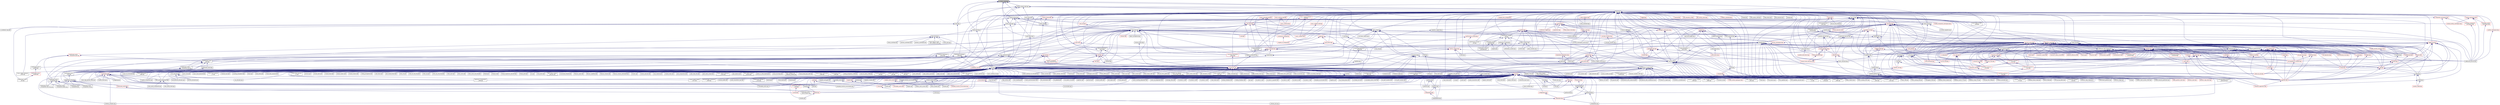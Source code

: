 digraph "is_future_range.hpp"
{
  edge [fontname="Helvetica",fontsize="10",labelfontname="Helvetica",labelfontsize="10"];
  node [fontname="Helvetica",fontsize="10",shape=record];
  Node25 [label="is_future_range.hpp",height=0.2,width=0.4,color="black", fillcolor="grey75", style="filled", fontcolor="black"];
  Node25 -> Node26 [dir="back",color="midnightblue",fontsize="10",style="solid",fontname="Helvetica"];
  Node26 [label="traits.hpp",height=0.2,width=0.4,color="black", fillcolor="white", style="filled",URL="$d7/db8/include_2traits_8hpp.html"];
  Node26 -> Node27 [dir="back",color="midnightblue",fontsize="10",style="solid",fontname="Helvetica"];
  Node27 [label="future_range_ambiguity\l_2032.cpp",height=0.2,width=0.4,color="black", fillcolor="white", style="filled",URL="$dc/d4e/future__range__ambiguity__2032_8cpp.html"];
  Node26 -> Node28 [dir="back",color="midnightblue",fontsize="10",style="solid",fontname="Helvetica"];
  Node28 [label="unordered_map.cpp",height=0.2,width=0.4,color="black", fillcolor="white", style="filled",URL="$d1/d75/unordered__map_8cpp.html"];
  Node26 -> Node29 [dir="back",color="midnightblue",fontsize="10",style="solid",fontname="Helvetica"];
  Node29 [label="async_cb_colocated.cpp",height=0.2,width=0.4,color="black", fillcolor="white", style="filled",URL="$d7/d7f/async__cb__colocated_8cpp.html"];
  Node26 -> Node30 [dir="back",color="midnightblue",fontsize="10",style="solid",fontname="Helvetica"];
  Node30 [label="partitioned_vector\l_iter.cpp",height=0.2,width=0.4,color="black", fillcolor="white", style="filled",URL="$dc/ddf/partitioned__vector__iter_8cpp.html"];
  Node25 -> Node31 [dir="back",color="midnightblue",fontsize="10",style="solid",fontname="Helvetica"];
  Node31 [label="dataflow.hpp",height=0.2,width=0.4,color="black", fillcolor="white", style="filled",URL="$db/d03/lcos_2dataflow_8hpp.html"];
  Node31 -> Node32 [dir="back",color="midnightblue",fontsize="10",style="solid",fontname="Helvetica"];
  Node32 [label="dataflow.hpp",height=0.2,width=0.4,color="black", fillcolor="white", style="filled",URL="$d6/dd8/dataflow_8hpp.html"];
  Node32 -> Node33 [dir="back",color="midnightblue",fontsize="10",style="solid",fontname="Helvetica"];
  Node33 [label="jacobi_hpx.cpp",height=0.2,width=0.4,color="black", fillcolor="white", style="filled",URL="$d8/d72/jacobi__hpx_8cpp.html"];
  Node32 -> Node34 [dir="back",color="midnightblue",fontsize="10",style="solid",fontname="Helvetica"];
  Node34 [label="interest_calculator.cpp",height=0.2,width=0.4,color="black", fillcolor="white", style="filled",URL="$d2/d86/interest__calculator_8cpp.html"];
  Node32 -> Node35 [dir="back",color="midnightblue",fontsize="10",style="solid",fontname="Helvetica"];
  Node35 [label="target_distribution\l_policy.hpp",height=0.2,width=0.4,color="black", fillcolor="white", style="filled",URL="$d4/d4a/compute_2host_2target__distribution__policy_8hpp.html"];
  Node35 -> Node36 [dir="back",color="midnightblue",fontsize="10",style="solid",fontname="Helvetica"];
  Node36 [label="host.hpp",height=0.2,width=0.4,color="black", fillcolor="white", style="filled",URL="$dd/d78/host_8hpp.html"];
  Node36 -> Node37 [dir="back",color="midnightblue",fontsize="10",style="solid",fontname="Helvetica"];
  Node37 [label="compute.hpp",height=0.2,width=0.4,color="red", fillcolor="white", style="filled",URL="$df/dd0/compute_8hpp.html"];
  Node37 -> Node38 [dir="back",color="midnightblue",fontsize="10",style="solid",fontname="Helvetica"];
  Node38 [label="cublas_matmul.cpp",height=0.2,width=0.4,color="black", fillcolor="white", style="filled",URL="$dd/d84/cublas__matmul_8cpp.html"];
  Node32 -> Node44 [dir="back",color="midnightblue",fontsize="10",style="solid",fontname="Helvetica"];
  Node44 [label="dataflow.hpp",height=0.2,width=0.4,color="black", fillcolor="white", style="filled",URL="$db/db6/include_2dataflow_8hpp.html"];
  Node44 -> Node45 [dir="back",color="midnightblue",fontsize="10",style="solid",fontname="Helvetica"];
  Node45 [label="lcos.hpp",height=0.2,width=0.4,color="black", fillcolor="white", style="filled",URL="$d5/deb/lcos_8hpp.html"];
  Node45 -> Node46 [dir="back",color="midnightblue",fontsize="10",style="solid",fontname="Helvetica"];
  Node46 [label="allgather_and_gate.cpp",height=0.2,width=0.4,color="black", fillcolor="white", style="filled",URL="$d1/d56/allgather__and__gate_8cpp.html"];
  Node45 -> Node47 [dir="back",color="midnightblue",fontsize="10",style="solid",fontname="Helvetica"];
  Node47 [label="apex_balance.cpp",height=0.2,width=0.4,color="black", fillcolor="white", style="filled",URL="$d4/d8e/apex__balance_8cpp.html"];
  Node45 -> Node48 [dir="back",color="midnightblue",fontsize="10",style="solid",fontname="Helvetica"];
  Node48 [label="apex_policy_engine\l_active_thread_count.cpp",height=0.2,width=0.4,color="black", fillcolor="white", style="filled",URL="$d5/d01/apex__policy__engine__active__thread__count_8cpp.html"];
  Node45 -> Node49 [dir="back",color="midnightblue",fontsize="10",style="solid",fontname="Helvetica"];
  Node49 [label="apex_policy_engine\l_events.cpp",height=0.2,width=0.4,color="black", fillcolor="white", style="filled",URL="$df/d0f/apex__policy__engine__events_8cpp.html"];
  Node45 -> Node50 [dir="back",color="midnightblue",fontsize="10",style="solid",fontname="Helvetica"];
  Node50 [label="apex_policy_engine\l_periodic.cpp",height=0.2,width=0.4,color="black", fillcolor="white", style="filled",URL="$d5/d7b/apex__policy__engine__periodic_8cpp.html"];
  Node45 -> Node51 [dir="back",color="midnightblue",fontsize="10",style="solid",fontname="Helvetica"];
  Node51 [label="heartbeat.cpp",height=0.2,width=0.4,color="black", fillcolor="white", style="filled",URL="$d8/d98/heartbeat_8cpp.html"];
  Node45 -> Node52 [dir="back",color="midnightblue",fontsize="10",style="solid",fontname="Helvetica"];
  Node52 [label="hello_world_component.hpp",height=0.2,width=0.4,color="black", fillcolor="white", style="filled",URL="$df/df0/hello__world__component_8hpp.html"];
  Node52 -> Node53 [dir="back",color="midnightblue",fontsize="10",style="solid",fontname="Helvetica"];
  Node53 [label="hello_world_client.cpp",height=0.2,width=0.4,color="black", fillcolor="white", style="filled",URL="$d5/da6/hello__world__client_8cpp.html"];
  Node52 -> Node54 [dir="back",color="midnightblue",fontsize="10",style="solid",fontname="Helvetica"];
  Node54 [label="hello_world_component.cpp",height=0.2,width=0.4,color="black", fillcolor="white", style="filled",URL="$d8/daa/hello__world__component_8cpp.html"];
  Node45 -> Node55 [dir="back",color="midnightblue",fontsize="10",style="solid",fontname="Helvetica"];
  Node55 [label="row.hpp",height=0.2,width=0.4,color="black", fillcolor="white", style="filled",URL="$dc/d69/row_8hpp.html"];
  Node55 -> Node56 [dir="back",color="midnightblue",fontsize="10",style="solid",fontname="Helvetica"];
  Node56 [label="grid.hpp",height=0.2,width=0.4,color="red", fillcolor="white", style="filled",URL="$dc/d8a/grid_8hpp.html"];
  Node56 -> Node57 [dir="back",color="midnightblue",fontsize="10",style="solid",fontname="Helvetica"];
  Node57 [label="jacobi.cpp",height=0.2,width=0.4,color="black", fillcolor="white", style="filled",URL="$d2/d27/jacobi_8cpp.html"];
  Node56 -> Node58 [dir="back",color="midnightblue",fontsize="10",style="solid",fontname="Helvetica"];
  Node58 [label="solver.hpp",height=0.2,width=0.4,color="red", fillcolor="white", style="filled",URL="$db/d9a/server_2solver_8hpp.html"];
  Node58 -> Node60 [dir="back",color="midnightblue",fontsize="10",style="solid",fontname="Helvetica"];
  Node60 [label="solver.cpp",height=0.2,width=0.4,color="black", fillcolor="white", style="filled",URL="$d6/d94/solver_8cpp.html"];
  Node56 -> Node61 [dir="back",color="midnightblue",fontsize="10",style="solid",fontname="Helvetica"];
  Node61 [label="grid.cpp",height=0.2,width=0.4,color="black", fillcolor="white", style="filled",URL="$d6/d1b/jacobi__component_2grid_8cpp.html"];
  Node55 -> Node62 [dir="back",color="midnightblue",fontsize="10",style="solid",fontname="Helvetica"];
  Node62 [label="stencil_iterator.hpp",height=0.2,width=0.4,color="black", fillcolor="white", style="filled",URL="$dc/d5c/server_2stencil__iterator_8hpp.html"];
  Node62 -> Node58 [dir="back",color="midnightblue",fontsize="10",style="solid",fontname="Helvetica"];
  Node62 -> Node63 [dir="back",color="midnightblue",fontsize="10",style="solid",fontname="Helvetica"];
  Node63 [label="stencil_iterator.cpp",height=0.2,width=0.4,color="black", fillcolor="white", style="filled",URL="$d6/de1/server_2stencil__iterator_8cpp.html"];
  Node62 -> Node64 [dir="back",color="midnightblue",fontsize="10",style="solid",fontname="Helvetica"];
  Node64 [label="stencil_iterator.cpp",height=0.2,width=0.4,color="black", fillcolor="white", style="filled",URL="$d7/d71/stencil__iterator_8cpp.html"];
  Node55 -> Node61 [dir="back",color="midnightblue",fontsize="10",style="solid",fontname="Helvetica"];
  Node45 -> Node65 [dir="back",color="midnightblue",fontsize="10",style="solid",fontname="Helvetica"];
  Node65 [label="stencil_iterator.hpp",height=0.2,width=0.4,color="black", fillcolor="white", style="filled",URL="$d4/dc8/stencil__iterator_8hpp.html"];
  Node65 -> Node58 [dir="back",color="midnightblue",fontsize="10",style="solid",fontname="Helvetica"];
  Node65 -> Node62 [dir="back",color="midnightblue",fontsize="10",style="solid",fontname="Helvetica"];
  Node65 -> Node64 [dir="back",color="midnightblue",fontsize="10",style="solid",fontname="Helvetica"];
  Node45 -> Node62 [dir="back",color="midnightblue",fontsize="10",style="solid",fontname="Helvetica"];
  Node45 -> Node33 [dir="back",color="midnightblue",fontsize="10",style="solid",fontname="Helvetica"];
  Node45 -> Node66 [dir="back",color="midnightblue",fontsize="10",style="solid",fontname="Helvetica"];
  Node66 [label="jacobi_nonuniform_hpx.cpp",height=0.2,width=0.4,color="black", fillcolor="white", style="filled",URL="$de/d56/jacobi__nonuniform__hpx_8cpp.html"];
  Node45 -> Node67 [dir="back",color="midnightblue",fontsize="10",style="solid",fontname="Helvetica"];
  Node67 [label="enumerate_threads.cpp",height=0.2,width=0.4,color="black", fillcolor="white", style="filled",URL="$d3/dd4/enumerate__threads_8cpp.html"];
  Node45 -> Node68 [dir="back",color="midnightblue",fontsize="10",style="solid",fontname="Helvetica"];
  Node68 [label="fibonacci_await.cpp",height=0.2,width=0.4,color="black", fillcolor="white", style="filled",URL="$dc/d1c/fibonacci__await_8cpp.html"];
  Node45 -> Node69 [dir="back",color="midnightblue",fontsize="10",style="solid",fontname="Helvetica"];
  Node69 [label="fibonacci_dataflow.cpp",height=0.2,width=0.4,color="black", fillcolor="white", style="filled",URL="$df/d3d/fibonacci__dataflow_8cpp.html"];
  Node45 -> Node70 [dir="back",color="midnightblue",fontsize="10",style="solid",fontname="Helvetica"];
  Node70 [label="fibonacci_futures.cpp",height=0.2,width=0.4,color="black", fillcolor="white", style="filled",URL="$d6/de3/fibonacci__futures_8cpp.html"];
  Node45 -> Node71 [dir="back",color="midnightblue",fontsize="10",style="solid",fontname="Helvetica"];
  Node71 [label="fibonacci_futures_distributed.cpp",height=0.2,width=0.4,color="black", fillcolor="white", style="filled",URL="$d1/dc9/fibonacci__futures__distributed_8cpp.html"];
  Node45 -> Node72 [dir="back",color="midnightblue",fontsize="10",style="solid",fontname="Helvetica"];
  Node72 [label="fractals.cpp",height=0.2,width=0.4,color="black", fillcolor="white", style="filled",URL="$d8/d58/fractals_8cpp.html"];
  Node45 -> Node73 [dir="back",color="midnightblue",fontsize="10",style="solid",fontname="Helvetica"];
  Node73 [label="fractals_executor.cpp",height=0.2,width=0.4,color="black", fillcolor="white", style="filled",URL="$d9/da9/fractals__executor_8cpp.html"];
  Node45 -> Node74 [dir="back",color="midnightblue",fontsize="10",style="solid",fontname="Helvetica"];
  Node74 [label="fractals_struct.cpp",height=0.2,width=0.4,color="black", fillcolor="white", style="filled",URL="$d8/d2f/fractals__struct_8cpp.html"];
  Node45 -> Node75 [dir="back",color="midnightblue",fontsize="10",style="solid",fontname="Helvetica"];
  Node75 [label="hello_world.cpp",height=0.2,width=0.4,color="black", fillcolor="white", style="filled",URL="$d0/d67/hello__world_8cpp.html"];
  Node45 -> Node76 [dir="back",color="midnightblue",fontsize="10",style="solid",fontname="Helvetica"];
  Node76 [label="latch_local.cpp",height=0.2,width=0.4,color="black", fillcolor="white", style="filled",URL="$dd/dd3/latch__local_8cpp.html"];
  Node45 -> Node77 [dir="back",color="midnightblue",fontsize="10",style="solid",fontname="Helvetica"];
  Node77 [label="latch_remote.cpp",height=0.2,width=0.4,color="black", fillcolor="white", style="filled",URL="$df/d59/latch__remote_8cpp.html"];
  Node45 -> Node78 [dir="back",color="midnightblue",fontsize="10",style="solid",fontname="Helvetica"];
  Node78 [label="local_channel.cpp",height=0.2,width=0.4,color="black", fillcolor="white", style="filled",URL="$d0/d3e/local__channel_8cpp.html"];
  Node45 -> Node79 [dir="back",color="midnightblue",fontsize="10",style="solid",fontname="Helvetica"];
  Node79 [label="pingpong.cpp",height=0.2,width=0.4,color="black", fillcolor="white", style="filled",URL="$dd/d4d/pingpong_8cpp.html"];
  Node45 -> Node80 [dir="back",color="midnightblue",fontsize="10",style="solid",fontname="Helvetica"];
  Node80 [label="shared_mutex.cpp",height=0.2,width=0.4,color="black", fillcolor="white", style="filled",URL="$da/d0b/shared__mutex_8cpp.html"];
  Node45 -> Node81 [dir="back",color="midnightblue",fontsize="10",style="solid",fontname="Helvetica"];
  Node81 [label="wait_composition.cpp",height=0.2,width=0.4,color="black", fillcolor="white", style="filled",URL="$d6/d13/wait__composition_8cpp.html"];
  Node45 -> Node82 [dir="back",color="midnightblue",fontsize="10",style="solid",fontname="Helvetica"];
  Node82 [label="sheneos_compare.cpp",height=0.2,width=0.4,color="black", fillcolor="white", style="filled",URL="$dc/d11/sheneos__compare_8cpp.html"];
  Node45 -> Node83 [dir="back",color="midnightblue",fontsize="10",style="solid",fontname="Helvetica"];
  Node83 [label="spell_check_file.cpp",height=0.2,width=0.4,color="black", fillcolor="white", style="filled",URL="$df/df7/spell__check__file_8cpp.html"];
  Node45 -> Node84 [dir="back",color="midnightblue",fontsize="10",style="solid",fontname="Helvetica"];
  Node84 [label="spell_check_simple.cpp",height=0.2,width=0.4,color="black", fillcolor="white", style="filled",URL="$dd/d54/spell__check__simple_8cpp.html"];
  Node45 -> Node85 [dir="back",color="midnightblue",fontsize="10",style="solid",fontname="Helvetica"];
  Node85 [label="simple_central_tuplespace\l_client.cpp",height=0.2,width=0.4,color="black", fillcolor="white", style="filled",URL="$d1/d7b/simple__central__tuplespace__client_8cpp.html"];
  Node45 -> Node86 [dir="back",color="midnightblue",fontsize="10",style="solid",fontname="Helvetica"];
  Node86 [label="hpx.hpp",height=0.2,width=0.4,color="red", fillcolor="white", style="filled",URL="$d0/daa/hpx_8hpp.html"];
  Node86 -> Node87 [dir="back",color="midnightblue",fontsize="10",style="solid",fontname="Helvetica"];
  Node87 [label="1d_stencil_1.cpp",height=0.2,width=0.4,color="black", fillcolor="white", style="filled",URL="$d2/db1/1d__stencil__1_8cpp.html"];
  Node86 -> Node88 [dir="back",color="midnightblue",fontsize="10",style="solid",fontname="Helvetica"];
  Node88 [label="1d_stencil_2.cpp",height=0.2,width=0.4,color="black", fillcolor="white", style="filled",URL="$d3/dd1/1d__stencil__2_8cpp.html"];
  Node86 -> Node89 [dir="back",color="midnightblue",fontsize="10",style="solid",fontname="Helvetica"];
  Node89 [label="1d_stencil_3.cpp",height=0.2,width=0.4,color="black", fillcolor="white", style="filled",URL="$db/d19/1d__stencil__3_8cpp.html"];
  Node86 -> Node90 [dir="back",color="midnightblue",fontsize="10",style="solid",fontname="Helvetica"];
  Node90 [label="1d_stencil_4.cpp",height=0.2,width=0.4,color="black", fillcolor="white", style="filled",URL="$d1/d7d/1d__stencil__4_8cpp.html"];
  Node86 -> Node91 [dir="back",color="midnightblue",fontsize="10",style="solid",fontname="Helvetica"];
  Node91 [label="1d_stencil_4_parallel.cpp",height=0.2,width=0.4,color="black", fillcolor="white", style="filled",URL="$d6/d05/1d__stencil__4__parallel_8cpp.html"];
  Node86 -> Node92 [dir="back",color="midnightblue",fontsize="10",style="solid",fontname="Helvetica"];
  Node92 [label="1d_stencil_4_repart.cpp",height=0.2,width=0.4,color="black", fillcolor="white", style="filled",URL="$d0/d6b/1d__stencil__4__repart_8cpp.html"];
  Node86 -> Node93 [dir="back",color="midnightblue",fontsize="10",style="solid",fontname="Helvetica"];
  Node93 [label="1d_stencil_4_throttle.cpp",height=0.2,width=0.4,color="black", fillcolor="white", style="filled",URL="$d6/de5/1d__stencil__4__throttle_8cpp.html"];
  Node86 -> Node94 [dir="back",color="midnightblue",fontsize="10",style="solid",fontname="Helvetica"];
  Node94 [label="1d_stencil_5.cpp",height=0.2,width=0.4,color="black", fillcolor="white", style="filled",URL="$d7/d2a/1d__stencil__5_8cpp.html"];
  Node86 -> Node95 [dir="back",color="midnightblue",fontsize="10",style="solid",fontname="Helvetica"];
  Node95 [label="1d_stencil_6.cpp",height=0.2,width=0.4,color="black", fillcolor="white", style="filled",URL="$db/de7/1d__stencil__6_8cpp.html"];
  Node86 -> Node96 [dir="back",color="midnightblue",fontsize="10",style="solid",fontname="Helvetica"];
  Node96 [label="1d_stencil_7.cpp",height=0.2,width=0.4,color="black", fillcolor="white", style="filled",URL="$d4/d5a/1d__stencil__7_8cpp.html"];
  Node86 -> Node97 [dir="back",color="midnightblue",fontsize="10",style="solid",fontname="Helvetica"];
  Node97 [label="1d_stencil_8.cpp",height=0.2,width=0.4,color="black", fillcolor="white", style="filled",URL="$df/de0/1d__stencil__8_8cpp.html"];
  Node86 -> Node98 [dir="back",color="midnightblue",fontsize="10",style="solid",fontname="Helvetica"];
  Node98 [label="accumulator.cpp",height=0.2,width=0.4,color="black", fillcolor="white", style="filled",URL="$d1/d81/accumulator_8cpp.html"];
  Node86 -> Node99 [dir="back",color="midnightblue",fontsize="10",style="solid",fontname="Helvetica"];
  Node99 [label="accumulator.hpp",height=0.2,width=0.4,color="red", fillcolor="white", style="filled",URL="$d4/d9d/server_2accumulator_8hpp.html"];
  Node99 -> Node98 [dir="back",color="midnightblue",fontsize="10",style="solid",fontname="Helvetica"];
  Node86 -> Node102 [dir="back",color="midnightblue",fontsize="10",style="solid",fontname="Helvetica"];
  Node102 [label="template_function_accumulator.hpp",height=0.2,width=0.4,color="black", fillcolor="white", style="filled",URL="$d7/da6/server_2template__function__accumulator_8hpp.html"];
  Node102 -> Node103 [dir="back",color="midnightblue",fontsize="10",style="solid",fontname="Helvetica"];
  Node103 [label="template_function_accumulator.cpp",height=0.2,width=0.4,color="black", fillcolor="white", style="filled",URL="$d5/d02/template__function__accumulator_8cpp.html"];
  Node102 -> Node104 [dir="back",color="midnightblue",fontsize="10",style="solid",fontname="Helvetica"];
  Node104 [label="template_function_accumulator.hpp",height=0.2,width=0.4,color="red", fillcolor="white", style="filled",URL="$d3/de9/template__function__accumulator_8hpp.html"];
  Node86 -> Node106 [dir="back",color="midnightblue",fontsize="10",style="solid",fontname="Helvetica"];
  Node106 [label="template_accumulator.cpp",height=0.2,width=0.4,color="black", fillcolor="white", style="filled",URL="$d0/d4a/template__accumulator_8cpp.html"];
  Node86 -> Node103 [dir="back",color="midnightblue",fontsize="10",style="solid",fontname="Helvetica"];
  Node86 -> Node104 [dir="back",color="midnightblue",fontsize="10",style="solid",fontname="Helvetica"];
  Node86 -> Node107 [dir="back",color="midnightblue",fontsize="10",style="solid",fontname="Helvetica"];
  Node107 [label="allgather_module.cpp",height=0.2,width=0.4,color="black", fillcolor="white", style="filled",URL="$df/de4/allgather__module_8cpp.html"];
  Node86 -> Node108 [dir="back",color="midnightblue",fontsize="10",style="solid",fontname="Helvetica"];
  Node108 [label="allgather.cpp",height=0.2,width=0.4,color="black", fillcolor="white", style="filled",URL="$d7/d06/allgather_8cpp.html"];
  Node86 -> Node46 [dir="back",color="midnightblue",fontsize="10",style="solid",fontname="Helvetica"];
  Node86 -> Node109 [dir="back",color="midnightblue",fontsize="10",style="solid",fontname="Helvetica"];
  Node109 [label="ag_client.cpp",height=0.2,width=0.4,color="black", fillcolor="white", style="filled",URL="$d4/d5d/ag__client_8cpp.html"];
  Node86 -> Node110 [dir="back",color="midnightblue",fontsize="10",style="solid",fontname="Helvetica"];
  Node110 [label="hpx_thread_phase.cpp",height=0.2,width=0.4,color="black", fillcolor="white", style="filled",URL="$d5/dca/hpx__thread__phase_8cpp.html"];
  Node86 -> Node111 [dir="back",color="midnightblue",fontsize="10",style="solid",fontname="Helvetica"];
  Node111 [label="os_thread_num.cpp",height=0.2,width=0.4,color="black", fillcolor="white", style="filled",URL="$d2/dfb/os__thread__num_8cpp.html"];
  Node86 -> Node112 [dir="back",color="midnightblue",fontsize="10",style="solid",fontname="Helvetica"];
  Node112 [label="cancelable_action.cpp",height=0.2,width=0.4,color="black", fillcolor="white", style="filled",URL="$d5/d0c/cancelable__action_8cpp.html"];
  Node86 -> Node113 [dir="back",color="midnightblue",fontsize="10",style="solid",fontname="Helvetica"];
  Node113 [label="cancelable_action.hpp",height=0.2,width=0.4,color="black", fillcolor="white", style="filled",URL="$d5/d4d/server_2cancelable__action_8hpp.html"];
  Node113 -> Node112 [dir="back",color="midnightblue",fontsize="10",style="solid",fontname="Helvetica"];
  Node113 -> Node114 [dir="back",color="midnightblue",fontsize="10",style="solid",fontname="Helvetica"];
  Node114 [label="cancelable_action.hpp",height=0.2,width=0.4,color="red", fillcolor="white", style="filled",URL="$d0/da3/stubs_2cancelable__action_8hpp.html"];
  Node86 -> Node114 [dir="back",color="midnightblue",fontsize="10",style="solid",fontname="Helvetica"];
  Node86 -> Node116 [dir="back",color="midnightblue",fontsize="10",style="solid",fontname="Helvetica"];
  Node116 [label="cancelable_action_client.cpp",height=0.2,width=0.4,color="black", fillcolor="white", style="filled",URL="$d1/db8/cancelable__action__client_8cpp.html"];
  Node86 -> Node38 [dir="back",color="midnightblue",fontsize="10",style="solid",fontname="Helvetica"];
  Node86 -> Node117 [dir="back",color="midnightblue",fontsize="10",style="solid",fontname="Helvetica"];
  Node117 [label="win_perf_counters.cpp",height=0.2,width=0.4,color="black", fillcolor="white", style="filled",URL="$d8/d11/win__perf__counters_8cpp.html"];
  Node86 -> Node118 [dir="back",color="midnightblue",fontsize="10",style="solid",fontname="Helvetica"];
  Node118 [label="win_perf_counters.hpp",height=0.2,width=0.4,color="black", fillcolor="white", style="filled",URL="$d5/da7/win__perf__counters_8hpp.html"];
  Node86 -> Node52 [dir="back",color="midnightblue",fontsize="10",style="solid",fontname="Helvetica"];
  Node86 -> Node119 [dir="back",color="midnightblue",fontsize="10",style="solid",fontname="Helvetica"];
  Node119 [label="interpolate1d.cpp",height=0.2,width=0.4,color="black", fillcolor="white", style="filled",URL="$d0/d05/interpolate1d_8cpp.html"];
  Node86 -> Node120 [dir="back",color="midnightblue",fontsize="10",style="solid",fontname="Helvetica"];
  Node120 [label="partition.hpp",height=0.2,width=0.4,color="black", fillcolor="white", style="filled",URL="$d0/d7a/examples_2interpolate1d_2interpolate1d_2partition_8hpp.html"];
  Node120 -> Node119 [dir="back",color="midnightblue",fontsize="10",style="solid",fontname="Helvetica"];
  Node120 -> Node121 [dir="back",color="midnightblue",fontsize="10",style="solid",fontname="Helvetica"];
  Node121 [label="interpolate1d.hpp",height=0.2,width=0.4,color="red", fillcolor="white", style="filled",URL="$d4/dc7/interpolate1d_8hpp.html"];
  Node121 -> Node119 [dir="back",color="midnightblue",fontsize="10",style="solid",fontname="Helvetica"];
  Node86 -> Node123 [dir="back",color="midnightblue",fontsize="10",style="solid",fontname="Helvetica"];
  Node123 [label="partition.hpp",height=0.2,width=0.4,color="black", fillcolor="white", style="filled",URL="$d0/dff/examples_2interpolate1d_2interpolate1d_2server_2partition_8hpp.html"];
  Node123 -> Node120 [dir="back",color="midnightblue",fontsize="10",style="solid",fontname="Helvetica"];
  Node123 -> Node124 [dir="back",color="midnightblue",fontsize="10",style="solid",fontname="Helvetica"];
  Node124 [label="partition.cpp",height=0.2,width=0.4,color="black", fillcolor="white", style="filled",URL="$d0/d4f/examples_2interpolate1d_2interpolate1d_2server_2partition_8cpp.html"];
  Node86 -> Node121 [dir="back",color="midnightblue",fontsize="10",style="solid",fontname="Helvetica"];
  Node86 -> Node125 [dir="back",color="midnightblue",fontsize="10",style="solid",fontname="Helvetica"];
  Node125 [label="read_values.cpp",height=0.2,width=0.4,color="black", fillcolor="white", style="filled",URL="$d0/d8c/interpolate1d_2interpolate1d_2read__values_8cpp.html"];
  Node86 -> Node124 [dir="back",color="midnightblue",fontsize="10",style="solid",fontname="Helvetica"];
  Node86 -> Node57 [dir="back",color="midnightblue",fontsize="10",style="solid",fontname="Helvetica"];
  Node86 -> Node61 [dir="back",color="midnightblue",fontsize="10",style="solid",fontname="Helvetica"];
  Node86 -> Node126 [dir="back",color="midnightblue",fontsize="10",style="solid",fontname="Helvetica"];
  Node126 [label="row.cpp",height=0.2,width=0.4,color="black", fillcolor="white", style="filled",URL="$d3/d86/server_2row_8cpp.html"];
  Node86 -> Node60 [dir="back",color="midnightblue",fontsize="10",style="solid",fontname="Helvetica"];
  Node86 -> Node63 [dir="back",color="midnightblue",fontsize="10",style="solid",fontname="Helvetica"];
  Node86 -> Node64 [dir="back",color="midnightblue",fontsize="10",style="solid",fontname="Helvetica"];
  Node86 -> Node127 [dir="back",color="midnightblue",fontsize="10",style="solid",fontname="Helvetica"];
  Node127 [label="jacobi.cpp",height=0.2,width=0.4,color="black", fillcolor="white", style="filled",URL="$d3/d44/smp_2jacobi_8cpp.html"];
  Node86 -> Node33 [dir="back",color="midnightblue",fontsize="10",style="solid",fontname="Helvetica"];
  Node86 -> Node128 [dir="back",color="midnightblue",fontsize="10",style="solid",fontname="Helvetica"];
  Node128 [label="jacobi_nonuniform.cpp",height=0.2,width=0.4,color="black", fillcolor="white", style="filled",URL="$dd/ddc/jacobi__nonuniform_8cpp.html"];
  Node86 -> Node66 [dir="back",color="midnightblue",fontsize="10",style="solid",fontname="Helvetica"];
  Node86 -> Node129 [dir="back",color="midnightblue",fontsize="10",style="solid",fontname="Helvetica"];
  Node129 [label="nqueen.cpp",height=0.2,width=0.4,color="black", fillcolor="white", style="filled",URL="$db/dca/nqueen_8cpp.html"];
  Node86 -> Node130 [dir="back",color="midnightblue",fontsize="10",style="solid",fontname="Helvetica"];
  Node130 [label="nqueen.hpp",height=0.2,width=0.4,color="red", fillcolor="white", style="filled",URL="$de/d58/server_2nqueen_8hpp.html"];
  Node130 -> Node129 [dir="back",color="midnightblue",fontsize="10",style="solid",fontname="Helvetica"];
  Node86 -> Node133 [dir="back",color="midnightblue",fontsize="10",style="solid",fontname="Helvetica"];
  Node133 [label="nqueen_client.cpp",height=0.2,width=0.4,color="black", fillcolor="white", style="filled",URL="$d3/d5e/nqueen__client_8cpp.html"];
  Node86 -> Node134 [dir="back",color="midnightblue",fontsize="10",style="solid",fontname="Helvetica"];
  Node134 [label="sine.cpp",height=0.2,width=0.4,color="black", fillcolor="white", style="filled",URL="$d3/d0d/server_2sine_8cpp.html"];
  Node86 -> Node135 [dir="back",color="midnightblue",fontsize="10",style="solid",fontname="Helvetica"];
  Node135 [label="sine.hpp",height=0.2,width=0.4,color="black", fillcolor="white", style="filled",URL="$d8/dac/sine_8hpp.html"];
  Node135 -> Node134 [dir="back",color="midnightblue",fontsize="10",style="solid",fontname="Helvetica"];
  Node135 -> Node136 [dir="back",color="midnightblue",fontsize="10",style="solid",fontname="Helvetica"];
  Node136 [label="sine.cpp",height=0.2,width=0.4,color="black", fillcolor="white", style="filled",URL="$d5/dd8/sine_8cpp.html"];
  Node86 -> Node136 [dir="back",color="midnightblue",fontsize="10",style="solid",fontname="Helvetica"];
  Node86 -> Node137 [dir="back",color="midnightblue",fontsize="10",style="solid",fontname="Helvetica"];
  Node137 [label="sine_client.cpp",height=0.2,width=0.4,color="black", fillcolor="white", style="filled",URL="$db/d62/sine__client_8cpp.html"];
  Node86 -> Node138 [dir="back",color="midnightblue",fontsize="10",style="solid",fontname="Helvetica"];
  Node138 [label="qt.cpp",height=0.2,width=0.4,color="black", fillcolor="white", style="filled",URL="$df/d90/qt_8cpp.html"];
  Node86 -> Node139 [dir="back",color="midnightblue",fontsize="10",style="solid",fontname="Helvetica"];
  Node139 [label="queue_client.cpp",height=0.2,width=0.4,color="black", fillcolor="white", style="filled",URL="$d7/d96/queue__client_8cpp.html"];
  Node86 -> Node140 [dir="back",color="midnightblue",fontsize="10",style="solid",fontname="Helvetica"];
  Node140 [label="customize_async.cpp",height=0.2,width=0.4,color="black", fillcolor="white", style="filled",URL="$d0/d82/customize__async_8cpp.html"];
  Node86 -> Node141 [dir="back",color="midnightblue",fontsize="10",style="solid",fontname="Helvetica"];
  Node141 [label="data_actions.cpp",height=0.2,width=0.4,color="black", fillcolor="white", style="filled",URL="$dc/d68/data__actions_8cpp.html"];
  Node86 -> Node142 [dir="back",color="midnightblue",fontsize="10",style="solid",fontname="Helvetica"];
  Node142 [label="error_handling.cpp",height=0.2,width=0.4,color="black", fillcolor="white", style="filled",URL="$d9/d96/error__handling_8cpp.html"];
  Node86 -> Node143 [dir="back",color="midnightblue",fontsize="10",style="solid",fontname="Helvetica"];
  Node143 [label="event_synchronization.cpp",height=0.2,width=0.4,color="black", fillcolor="white", style="filled",URL="$d0/d35/event__synchronization_8cpp.html"];
  Node86 -> Node144 [dir="back",color="midnightblue",fontsize="10",style="solid",fontname="Helvetica"];
  Node144 [label="factorial.cpp",height=0.2,width=0.4,color="black", fillcolor="white", style="filled",URL="$d9/d00/factorial_8cpp.html"];
  Node86 -> Node145 [dir="back",color="midnightblue",fontsize="10",style="solid",fontname="Helvetica"];
  Node145 [label="file_serialization.cpp",height=0.2,width=0.4,color="black", fillcolor="white", style="filled",URL="$de/d58/file__serialization_8cpp.html"];
  Node86 -> Node146 [dir="back",color="midnightblue",fontsize="10",style="solid",fontname="Helvetica"];
  Node146 [label="init_globally.cpp",height=0.2,width=0.4,color="black", fillcolor="white", style="filled",URL="$d6/dad/init__globally_8cpp.html"];
  Node86 -> Node34 [dir="back",color="midnightblue",fontsize="10",style="solid",fontname="Helvetica"];
  Node86 -> Node147 [dir="back",color="midnightblue",fontsize="10",style="solid",fontname="Helvetica"];
  Node147 [label="non_atomic_rma.cpp",height=0.2,width=0.4,color="black", fillcolor="white", style="filled",URL="$d7/d8b/non__atomic__rma_8cpp.html"];
  Node86 -> Node148 [dir="back",color="midnightblue",fontsize="10",style="solid",fontname="Helvetica"];
  Node148 [label="partitioned_vector\l_spmd_foreach.cpp",height=0.2,width=0.4,color="black", fillcolor="white", style="filled",URL="$db/d7c/partitioned__vector__spmd__foreach_8cpp.html"];
  Node86 -> Node149 [dir="back",color="midnightblue",fontsize="10",style="solid",fontname="Helvetica"];
  Node149 [label="pipeline1.cpp",height=0.2,width=0.4,color="black", fillcolor="white", style="filled",URL="$d5/d77/pipeline1_8cpp.html"];
  Node86 -> Node150 [dir="back",color="midnightblue",fontsize="10",style="solid",fontname="Helvetica"];
  Node150 [label="quicksort.cpp",height=0.2,width=0.4,color="black", fillcolor="white", style="filled",URL="$d3/d1e/quicksort_8cpp.html"];
  Node86 -> Node151 [dir="back",color="midnightblue",fontsize="10",style="solid",fontname="Helvetica"];
  Node151 [label="receive_buffer.cpp",height=0.2,width=0.4,color="black", fillcolor="white", style="filled",URL="$d7/d10/receive__buffer_8cpp.html"];
  Node86 -> Node152 [dir="back",color="midnightblue",fontsize="10",style="solid",fontname="Helvetica"];
  Node152 [label="safe_object.cpp",height=0.2,width=0.4,color="black", fillcolor="white", style="filled",URL="$dd/d52/safe__object_8cpp.html"];
  Node86 -> Node153 [dir="back",color="midnightblue",fontsize="10",style="solid",fontname="Helvetica"];
  Node153 [label="sort_by_key_demo.cpp",height=0.2,width=0.4,color="black", fillcolor="white", style="filled",URL="$da/d20/sort__by__key__demo_8cpp.html"];
  Node86 -> Node154 [dir="back",color="midnightblue",fontsize="10",style="solid",fontname="Helvetica"];
  Node154 [label="timed_wake.cpp",height=0.2,width=0.4,color="black", fillcolor="white", style="filled",URL="$d8/df9/timed__wake_8cpp.html"];
  Node86 -> Node155 [dir="back",color="midnightblue",fontsize="10",style="solid",fontname="Helvetica"];
  Node155 [label="vector_counting_dotproduct.cpp",height=0.2,width=0.4,color="black", fillcolor="white", style="filled",URL="$df/de9/vector__counting__dotproduct_8cpp.html"];
  Node86 -> Node156 [dir="back",color="midnightblue",fontsize="10",style="solid",fontname="Helvetica"];
  Node156 [label="vector_zip_dotproduct.cpp",height=0.2,width=0.4,color="black", fillcolor="white", style="filled",URL="$dc/d18/vector__zip__dotproduct_8cpp.html"];
  Node86 -> Node157 [dir="back",color="midnightblue",fontsize="10",style="solid",fontname="Helvetica"];
  Node157 [label="zerocopy_rdma.cpp",height=0.2,width=0.4,color="black", fillcolor="white", style="filled",URL="$d1/dad/zerocopy__rdma_8cpp.html"];
  Node86 -> Node158 [dir="back",color="midnightblue",fontsize="10",style="solid",fontname="Helvetica"];
  Node158 [label="random_mem_access.cpp",height=0.2,width=0.4,color="black", fillcolor="white", style="filled",URL="$d1/d51/random__mem__access_8cpp.html"];
  Node86 -> Node159 [dir="back",color="midnightblue",fontsize="10",style="solid",fontname="Helvetica"];
  Node159 [label="random_mem_access.hpp",height=0.2,width=0.4,color="red", fillcolor="white", style="filled",URL="$d0/d19/server_2random__mem__access_8hpp.html"];
  Node159 -> Node158 [dir="back",color="midnightblue",fontsize="10",style="solid",fontname="Helvetica"];
  Node86 -> Node162 [dir="back",color="midnightblue",fontsize="10",style="solid",fontname="Helvetica"];
  Node162 [label="random_mem_access_client.cpp",height=0.2,width=0.4,color="black", fillcolor="white", style="filled",URL="$df/d1b/random__mem__access__client_8cpp.html"];
  Node86 -> Node163 [dir="back",color="midnightblue",fontsize="10",style="solid",fontname="Helvetica"];
  Node163 [label="oversubscribing_resource\l_partitioner.cpp",height=0.2,width=0.4,color="black", fillcolor="white", style="filled",URL="$dd/dee/oversubscribing__resource__partitioner_8cpp.html"];
  Node86 -> Node164 [dir="back",color="midnightblue",fontsize="10",style="solid",fontname="Helvetica"];
  Node164 [label="simple_resource_partitioner.cpp",height=0.2,width=0.4,color="black", fillcolor="white", style="filled",URL="$d5/df9/simple__resource__partitioner_8cpp.html"];
  Node86 -> Node165 [dir="back",color="midnightblue",fontsize="10",style="solid",fontname="Helvetica"];
  Node165 [label="dimension.hpp",height=0.2,width=0.4,color="red", fillcolor="white", style="filled",URL="$d6/d39/sheneos_2sheneos_2dimension_8hpp.html"];
  Node165 -> Node171 [dir="back",color="midnightblue",fontsize="10",style="solid",fontname="Helvetica"];
  Node171 [label="partition3d.hpp",height=0.2,width=0.4,color="black", fillcolor="white", style="filled",URL="$dd/dbf/server_2partition3d_8hpp.html"];
  Node171 -> Node172 [dir="back",color="midnightblue",fontsize="10",style="solid",fontname="Helvetica"];
  Node172 [label="partition3d.hpp",height=0.2,width=0.4,color="black", fillcolor="white", style="filled",URL="$d1/d50/partition3d_8hpp.html"];
  Node172 -> Node168 [dir="back",color="midnightblue",fontsize="10",style="solid",fontname="Helvetica"];
  Node168 [label="interpolator.cpp",height=0.2,width=0.4,color="black", fillcolor="white", style="filled",URL="$d5/d02/interpolator_8cpp.html"];
  Node172 -> Node173 [dir="back",color="midnightblue",fontsize="10",style="solid",fontname="Helvetica"];
  Node173 [label="interpolator.hpp",height=0.2,width=0.4,color="red", fillcolor="white", style="filled",URL="$dc/d3b/interpolator_8hpp.html"];
  Node173 -> Node168 [dir="back",color="midnightblue",fontsize="10",style="solid",fontname="Helvetica"];
  Node173 -> Node82 [dir="back",color="midnightblue",fontsize="10",style="solid",fontname="Helvetica"];
  Node173 -> Node175 [dir="back",color="midnightblue",fontsize="10",style="solid",fontname="Helvetica"];
  Node175 [label="sheneos_test.cpp",height=0.2,width=0.4,color="black", fillcolor="white", style="filled",URL="$d4/d6e/sheneos__test_8cpp.html"];
  Node171 -> Node170 [dir="back",color="midnightblue",fontsize="10",style="solid",fontname="Helvetica"];
  Node170 [label="partition3d.cpp",height=0.2,width=0.4,color="black", fillcolor="white", style="filled",URL="$de/d70/partition3d_8cpp.html"];
  Node86 -> Node168 [dir="back",color="midnightblue",fontsize="10",style="solid",fontname="Helvetica"];
  Node86 -> Node172 [dir="back",color="midnightblue",fontsize="10",style="solid",fontname="Helvetica"];
  Node86 -> Node171 [dir="back",color="midnightblue",fontsize="10",style="solid",fontname="Helvetica"];
  Node86 -> Node173 [dir="back",color="midnightblue",fontsize="10",style="solid",fontname="Helvetica"];
  Node86 -> Node176 [dir="back",color="midnightblue",fontsize="10",style="solid",fontname="Helvetica"];
  Node176 [label="configuration.hpp",height=0.2,width=0.4,color="red", fillcolor="white", style="filled",URL="$dc/d0a/configuration_8hpp.html"];
  Node176 -> Node173 [dir="back",color="midnightblue",fontsize="10",style="solid",fontname="Helvetica"];
  Node86 -> Node169 [dir="back",color="midnightblue",fontsize="10",style="solid",fontname="Helvetica"];
  Node169 [label="read_values.cpp",height=0.2,width=0.4,color="black", fillcolor="white", style="filled",URL="$d7/da4/sheneos_2sheneos_2read__values_8cpp.html"];
  Node86 -> Node170 [dir="back",color="midnightblue",fontsize="10",style="solid",fontname="Helvetica"];
  Node86 -> Node175 [dir="back",color="midnightblue",fontsize="10",style="solid",fontname="Helvetica"];
  Node86 -> Node178 [dir="back",color="midnightblue",fontsize="10",style="solid",fontname="Helvetica"];
  Node178 [label="startup_shutdown.cpp",height=0.2,width=0.4,color="black", fillcolor="white", style="filled",URL="$d3/dfc/server_2startup__shutdown_8cpp.html"];
  Node86 -> Node179 [dir="back",color="midnightblue",fontsize="10",style="solid",fontname="Helvetica"];
  Node179 [label="startup_shutdown.cpp",height=0.2,width=0.4,color="black", fillcolor="white", style="filled",URL="$d0/ddb/startup__shutdown_8cpp.html"];
  Node86 -> Node180 [dir="back",color="midnightblue",fontsize="10",style="solid",fontname="Helvetica"];
  Node180 [label="spin.cpp",height=0.2,width=0.4,color="black", fillcolor="white", style="filled",URL="$d7/df2/spin_8cpp.html"];
  Node86 -> Node181 [dir="back",color="midnightblue",fontsize="10",style="solid",fontname="Helvetica"];
  Node181 [label="throttle.cpp",height=0.2,width=0.4,color="black", fillcolor="white", style="filled",URL="$de/d56/server_2throttle_8cpp.html"];
  Node86 -> Node182 [dir="back",color="midnightblue",fontsize="10",style="solid",fontname="Helvetica"];
  Node182 [label="throttle.hpp",height=0.2,width=0.4,color="black", fillcolor="white", style="filled",URL="$db/dc9/server_2throttle_8hpp.html"];
  Node182 -> Node181 [dir="back",color="midnightblue",fontsize="10",style="solid",fontname="Helvetica"];
  Node182 -> Node183 [dir="back",color="midnightblue",fontsize="10",style="solid",fontname="Helvetica"];
  Node183 [label="throttle.hpp",height=0.2,width=0.4,color="black", fillcolor="white", style="filled",URL="$d5/dec/stubs_2throttle_8hpp.html"];
  Node183 -> Node184 [dir="back",color="midnightblue",fontsize="10",style="solid",fontname="Helvetica"];
  Node184 [label="throttle.hpp",height=0.2,width=0.4,color="red", fillcolor="white", style="filled",URL="$d2/d2e/throttle_8hpp.html"];
  Node184 -> Node185 [dir="back",color="midnightblue",fontsize="10",style="solid",fontname="Helvetica"];
  Node185 [label="throttle.cpp",height=0.2,width=0.4,color="black", fillcolor="white", style="filled",URL="$db/d02/throttle_8cpp.html"];
  Node86 -> Node183 [dir="back",color="midnightblue",fontsize="10",style="solid",fontname="Helvetica"];
  Node86 -> Node185 [dir="back",color="midnightblue",fontsize="10",style="solid",fontname="Helvetica"];
  Node86 -> Node184 [dir="back",color="midnightblue",fontsize="10",style="solid",fontname="Helvetica"];
  Node86 -> Node195 [dir="back",color="midnightblue",fontsize="10",style="solid",fontname="Helvetica"];
  Node195 [label="simple_central_tuplespace.hpp",height=0.2,width=0.4,color="red", fillcolor="white", style="filled",URL="$db/d69/server_2simple__central__tuplespace_8hpp.html"];
  Node86 -> Node230 [dir="back",color="midnightblue",fontsize="10",style="solid",fontname="Helvetica"];
  Node230 [label="benchmark_partition.cpp",height=0.2,width=0.4,color="black", fillcolor="white", style="filled",URL="$d9/d88/benchmark__partition_8cpp.html"];
  Node86 -> Node231 [dir="back",color="midnightblue",fontsize="10",style="solid",fontname="Helvetica"];
  Node231 [label="benchmark_partition\l_copy.cpp",height=0.2,width=0.4,color="black", fillcolor="white", style="filled",URL="$d3/d0e/benchmark__partition__copy_8cpp.html"];
  Node86 -> Node235 [dir="back",color="midnightblue",fontsize="10",style="solid",fontname="Helvetica"];
  Node235 [label="duplicate_id_registration\l_1596.cpp",height=0.2,width=0.4,color="black", fillcolor="white", style="filled",URL="$db/d8d/duplicate__id__registration__1596_8cpp.html"];
  Node86 -> Node238 [dir="back",color="midnightblue",fontsize="10",style="solid",fontname="Helvetica"];
  Node238 [label="send_gid_keep_component\l_1624.cpp",height=0.2,width=0.4,color="black", fillcolor="white", style="filled",URL="$d9/d49/send__gid__keep__component__1624_8cpp.html"];
  Node86 -> Node252 [dir="back",color="midnightblue",fontsize="10",style="solid",fontname="Helvetica"];
  Node252 [label="dynamic_counters_loaded\l_1508.cpp",height=0.2,width=0.4,color="black", fillcolor="white", style="filled",URL="$db/d58/dynamic__counters__loaded__1508_8cpp.html"];
  Node86 -> Node258 [dir="back",color="midnightblue",fontsize="10",style="solid",fontname="Helvetica"];
  Node258 [label="async_unwrap_1037.cpp",height=0.2,width=0.4,color="black", fillcolor="white", style="filled",URL="$d4/d13/async__unwrap__1037_8cpp.html"];
  Node86 -> Node259 [dir="back",color="midnightblue",fontsize="10",style="solid",fontname="Helvetica"];
  Node259 [label="barrier_hang.cpp",height=0.2,width=0.4,color="black", fillcolor="white", style="filled",URL="$dd/d8b/barrier__hang_8cpp.html"];
  Node86 -> Node263 [dir="back",color="midnightblue",fontsize="10",style="solid",fontname="Helvetica"];
  Node263 [label="dataflow_const_functor\l_773.cpp",height=0.2,width=0.4,color="black", fillcolor="white", style="filled",URL="$d3/df2/dataflow__const__functor__773_8cpp.html"];
  Node86 -> Node264 [dir="back",color="midnightblue",fontsize="10",style="solid",fontname="Helvetica"];
  Node264 [label="dataflow_future_swap.cpp",height=0.2,width=0.4,color="black", fillcolor="white", style="filled",URL="$dc/d8c/dataflow__future__swap_8cpp.html"];
  Node86 -> Node265 [dir="back",color="midnightblue",fontsize="10",style="solid",fontname="Helvetica"];
  Node265 [label="dataflow_future_swap2.cpp",height=0.2,width=0.4,color="black", fillcolor="white", style="filled",URL="$d1/db3/dataflow__future__swap2_8cpp.html"];
  Node86 -> Node266 [dir="back",color="midnightblue",fontsize="10",style="solid",fontname="Helvetica"];
  Node266 [label="dataflow_launch_775.cpp",height=0.2,width=0.4,color="black", fillcolor="white", style="filled",URL="$d7/d0d/dataflow__launch__775_8cpp.html"];
  Node86 -> Node267 [dir="back",color="midnightblue",fontsize="10",style="solid",fontname="Helvetica"];
  Node267 [label="dataflow_recursion\l_1613.cpp",height=0.2,width=0.4,color="black", fillcolor="white", style="filled",URL="$d0/d1f/dataflow__recursion__1613_8cpp.html"];
  Node86 -> Node268 [dir="back",color="midnightblue",fontsize="10",style="solid",fontname="Helvetica"];
  Node268 [label="dataflow_using_774.cpp",height=0.2,width=0.4,color="black", fillcolor="white", style="filled",URL="$d7/dfa/dataflow__using__774_8cpp.html"];
  Node86 -> Node269 [dir="back",color="midnightblue",fontsize="10",style="solid",fontname="Helvetica"];
  Node269 [label="exception_from_continuation\l_1613.cpp",height=0.2,width=0.4,color="black", fillcolor="white", style="filled",URL="$db/d28/exception__from__continuation__1613_8cpp.html"];
  Node86 -> Node272 [dir="back",color="midnightblue",fontsize="10",style="solid",fontname="Helvetica"];
  Node272 [label="future_790.cpp",height=0.2,width=0.4,color="black", fillcolor="white", style="filled",URL="$de/d3d/future__790_8cpp.html"];
  Node86 -> Node274 [dir="back",color="midnightblue",fontsize="10",style="solid",fontname="Helvetica"];
  Node274 [label="future_unwrap_878.cpp",height=0.2,width=0.4,color="black", fillcolor="white", style="filled",URL="$d9/ddf/future__unwrap__878_8cpp.html"];
  Node86 -> Node275 [dir="back",color="midnightblue",fontsize="10",style="solid",fontname="Helvetica"];
  Node275 [label="ignore_while_locked\l_1485.cpp",height=0.2,width=0.4,color="black", fillcolor="white", style="filled",URL="$db/d24/ignore__while__locked__1485_8cpp.html"];
  Node86 -> Node282 [dir="back",color="midnightblue",fontsize="10",style="solid",fontname="Helvetica"];
  Node282 [label="safely_destroy_promise\l_1481.cpp",height=0.2,width=0.4,color="black", fillcolor="white", style="filled",URL="$dd/d62/safely__destroy__promise__1481_8cpp.html"];
  Node86 -> Node283 [dir="back",color="midnightblue",fontsize="10",style="solid",fontname="Helvetica"];
  Node283 [label="set_hpx_limit_798.cpp",height=0.2,width=0.4,color="black", fillcolor="white", style="filled",URL="$d2/dfb/set__hpx__limit__798_8cpp.html"];
  Node86 -> Node285 [dir="back",color="midnightblue",fontsize="10",style="solid",fontname="Helvetica"];
  Node285 [label="shared_stated_leaked\l_1211.cpp",height=0.2,width=0.4,color="black", fillcolor="white", style="filled",URL="$dc/dce/shared__stated__leaked__1211_8cpp.html"];
  Node86 -> Node302 [dir="back",color="midnightblue",fontsize="10",style="solid",fontname="Helvetica"];
  Node302 [label="papi_counters_segfault\l_1890.cpp",height=0.2,width=0.4,color="black", fillcolor="white", style="filled",URL="$df/d76/papi__counters__segfault__1890_8cpp.html"];
  Node86 -> Node304 [dir="back",color="midnightblue",fontsize="10",style="solid",fontname="Helvetica"];
  Node304 [label="uptime_1737.cpp",height=0.2,width=0.4,color="black", fillcolor="white", style="filled",URL="$d7/d12/uptime__1737_8cpp.html"];
  Node86 -> Node309 [dir="back",color="midnightblue",fontsize="10",style="solid",fontname="Helvetica"];
  Node309 [label="thread_pool_executor\l_1114.cpp",height=0.2,width=0.4,color="black", fillcolor="white", style="filled",URL="$d8/d63/thread__pool__executor__1114_8cpp.html"];
  Node86 -> Node318 [dir="back",color="midnightblue",fontsize="10",style="solid",fontname="Helvetica"];
  Node318 [label="unwrapped_1528.cpp",height=0.2,width=0.4,color="black", fillcolor="white", style="filled",URL="$d7/d63/unwrapped__1528_8cpp.html"];
  Node86 -> Node348 [dir="back",color="midnightblue",fontsize="10",style="solid",fontname="Helvetica"];
  Node348 [label="await.cpp",height=0.2,width=0.4,color="black", fillcolor="white", style="filled",URL="$d6/d41/await_8cpp.html"];
  Node86 -> Node349 [dir="back",color="midnightblue",fontsize="10",style="solid",fontname="Helvetica"];
  Node349 [label="barrier.cpp",height=0.2,width=0.4,color="black", fillcolor="white", style="filled",URL="$df/d63/tests_2unit_2lcos_2barrier_8cpp.html"];
  Node86 -> Node356 [dir="back",color="midnightblue",fontsize="10",style="solid",fontname="Helvetica"];
  Node356 [label="local_barrier.cpp",height=0.2,width=0.4,color="black", fillcolor="white", style="filled",URL="$d2/db4/tests_2unit_2lcos_2local__barrier_8cpp.html"];
  Node86 -> Node357 [dir="back",color="midnightblue",fontsize="10",style="solid",fontname="Helvetica"];
  Node357 [label="local_dataflow.cpp",height=0.2,width=0.4,color="black", fillcolor="white", style="filled",URL="$d9/d92/local__dataflow_8cpp.html"];
  Node86 -> Node358 [dir="back",color="midnightblue",fontsize="10",style="solid",fontname="Helvetica"];
  Node358 [label="local_dataflow_executor.cpp",height=0.2,width=0.4,color="black", fillcolor="white", style="filled",URL="$d2/d73/local__dataflow__executor_8cpp.html"];
  Node86 -> Node359 [dir="back",color="midnightblue",fontsize="10",style="solid",fontname="Helvetica"];
  Node359 [label="local_dataflow_executor\l_v1.cpp",height=0.2,width=0.4,color="black", fillcolor="white", style="filled",URL="$df/d49/local__dataflow__executor__v1_8cpp.html"];
  Node86 -> Node360 [dir="back",color="midnightblue",fontsize="10",style="solid",fontname="Helvetica"];
  Node360 [label="local_dataflow_std\l_array.cpp",height=0.2,width=0.4,color="black", fillcolor="white", style="filled",URL="$db/dcb/local__dataflow__std__array_8cpp.html"];
  Node86 -> Node361 [dir="back",color="midnightblue",fontsize="10",style="solid",fontname="Helvetica"];
  Node361 [label="local_event.cpp",height=0.2,width=0.4,color="black", fillcolor="white", style="filled",URL="$df/d9a/local__event_8cpp.html"];
  Node86 -> Node505 [dir="back",color="midnightblue",fontsize="10",style="solid",fontname="Helvetica"];
  Node505 [label="partition_copy_range.cpp",height=0.2,width=0.4,color="black", fillcolor="white", style="filled",URL="$d6/df9/partition__copy__range_8cpp.html"];
  Node86 -> Node506 [dir="back",color="midnightblue",fontsize="10",style="solid",fontname="Helvetica"];
  Node506 [label="partition_range.cpp",height=0.2,width=0.4,color="black", fillcolor="white", style="filled",URL="$da/d9a/partition__range_8cpp.html"];
  Node86 -> Node574 [dir="back",color="midnightblue",fontsize="10",style="solid",fontname="Helvetica"];
  Node574 [label="put_parcels.cpp",height=0.2,width=0.4,color="black", fillcolor="white", style="filled",URL="$df/d23/put__parcels_8cpp.html"];
  Node86 -> Node575 [dir="back",color="midnightblue",fontsize="10",style="solid",fontname="Helvetica"];
  Node575 [label="put_parcels_with_coalescing.cpp",height=0.2,width=0.4,color="black", fillcolor="white", style="filled",URL="$d6/dca/put__parcels__with__coalescing_8cpp.html"];
  Node86 -> Node576 [dir="back",color="midnightblue",fontsize="10",style="solid",fontname="Helvetica"];
  Node576 [label="put_parcels_with_compression.cpp",height=0.2,width=0.4,color="black", fillcolor="white", style="filled",URL="$df/d62/put__parcels__with__compression_8cpp.html"];
  Node86 -> Node578 [dir="back",color="midnightblue",fontsize="10",style="solid",fontname="Helvetica"];
  Node578 [label="serialize_buffer.cpp",height=0.2,width=0.4,color="black", fillcolor="white", style="filled",URL="$d1/d00/serialize__buffer_8cpp.html"];
  Node45 -> Node586 [dir="back",color="midnightblue",fontsize="10",style="solid",fontname="Helvetica"];
  Node586 [label="parent_vs_child_stealing.cpp",height=0.2,width=0.4,color="black", fillcolor="white", style="filled",URL="$d2/d07/parent__vs__child__stealing_8cpp.html"];
  Node45 -> Node587 [dir="back",color="midnightblue",fontsize="10",style="solid",fontname="Helvetica"];
  Node587 [label="wait_all_timings.cpp",height=0.2,width=0.4,color="black", fillcolor="white", style="filled",URL="$d5/da1/wait__all__timings_8cpp.html"];
  Node45 -> Node588 [dir="back",color="midnightblue",fontsize="10",style="solid",fontname="Helvetica"];
  Node588 [label="return_future_2847.cpp",height=0.2,width=0.4,color="black", fillcolor="white", style="filled",URL="$d3/dfe/return__future__2847_8cpp.html"];
  Node45 -> Node589 [dir="back",color="midnightblue",fontsize="10",style="solid",fontname="Helvetica"];
  Node589 [label="return_non_default\l_constructible_2847.cpp",height=0.2,width=0.4,color="black", fillcolor="white", style="filled",URL="$dc/d11/return__non__default__constructible__2847_8cpp.html"];
  Node45 -> Node235 [dir="back",color="midnightblue",fontsize="10",style="solid",fontname="Helvetica"];
  Node45 -> Node238 [dir="back",color="midnightblue",fontsize="10",style="solid",fontname="Helvetica"];
  Node45 -> Node590 [dir="back",color="midnightblue",fontsize="10",style="solid",fontname="Helvetica"];
  Node590 [label="async_action_1813.cpp",height=0.2,width=0.4,color="black", fillcolor="white", style="filled",URL="$db/de6/async__action__1813_8cpp.html"];
  Node45 -> Node591 [dir="back",color="midnightblue",fontsize="10",style="solid",fontname="Helvetica"];
  Node591 [label="async_callback_non\l_deduced_context.cpp",height=0.2,width=0.4,color="black", fillcolor="white", style="filled",URL="$dc/dbb/async__callback__non__deduced__context_8cpp.html"];
  Node45 -> Node592 [dir="back",color="midnightblue",fontsize="10",style="solid",fontname="Helvetica"];
  Node592 [label="broadcast_unwrap_future\l_2885.cpp",height=0.2,width=0.4,color="black", fillcolor="white", style="filled",URL="$da/df6/broadcast__unwrap__future__2885_8cpp.html"];
  Node45 -> Node593 [dir="back",color="midnightblue",fontsize="10",style="solid",fontname="Helvetica"];
  Node593 [label="broadcast_wait_for\l_2822.cpp",height=0.2,width=0.4,color="black", fillcolor="white", style="filled",URL="$dd/de7/broadcast__wait__for__2822_8cpp.html"];
  Node45 -> Node594 [dir="back",color="midnightblue",fontsize="10",style="solid",fontname="Helvetica"];
  Node594 [label="dataflow_791.cpp",height=0.2,width=0.4,color="black", fillcolor="white", style="filled",URL="$d6/da1/dataflow__791_8cpp.html"];
  Node45 -> Node27 [dir="back",color="midnightblue",fontsize="10",style="solid",fontname="Helvetica"];
  Node45 -> Node595 [dir="back",color="midnightblue",fontsize="10",style="solid",fontname="Helvetica"];
  Node595 [label="future_timed_wait_1025.cpp",height=0.2,width=0.4,color="black", fillcolor="white", style="filled",URL="$de/d7d/future__timed__wait__1025_8cpp.html"];
  Node45 -> Node596 [dir="back",color="midnightblue",fontsize="10",style="solid",fontname="Helvetica"];
  Node596 [label="shared_future_continuation\l_order.cpp",height=0.2,width=0.4,color="black", fillcolor="white", style="filled",URL="$dd/d1f/shared__future__continuation__order_8cpp.html"];
  Node45 -> Node597 [dir="back",color="midnightblue",fontsize="10",style="solid",fontname="Helvetica"];
  Node597 [label="shared_future_then\l_2166.cpp",height=0.2,width=0.4,color="black", fillcolor="white", style="filled",URL="$d8/dc4/shared__future__then__2166_8cpp.html"];
  Node45 -> Node285 [dir="back",color="midnightblue",fontsize="10",style="solid",fontname="Helvetica"];
  Node45 -> Node598 [dir="back",color="midnightblue",fontsize="10",style="solid",fontname="Helvetica"];
  Node598 [label="sliding_semaphore_2338.cpp",height=0.2,width=0.4,color="black", fillcolor="white", style="filled",URL="$da/da6/sliding__semaphore__2338_8cpp.html"];
  Node45 -> Node599 [dir="back",color="midnightblue",fontsize="10",style="solid",fontname="Helvetica"];
  Node599 [label="wait_for_action_2796.cpp",height=0.2,width=0.4,color="black", fillcolor="white", style="filled",URL="$dc/db9/wait__for__action__2796_8cpp.html"];
  Node45 -> Node309 [dir="back",color="midnightblue",fontsize="10",style="solid",fontname="Helvetica"];
  Node45 -> Node600 [dir="back",color="midnightblue",fontsize="10",style="solid",fontname="Helvetica"];
  Node600 [label="function_serialization\l_728.cpp",height=0.2,width=0.4,color="black", fillcolor="white", style="filled",URL="$d8/db1/function__serialization__728_8cpp.html"];
  Node45 -> Node601 [dir="back",color="midnightblue",fontsize="10",style="solid",fontname="Helvetica"];
  Node601 [label="protect_with_nullary\l_pfo.cpp",height=0.2,width=0.4,color="black", fillcolor="white", style="filled",URL="$df/db5/protect__with__nullary__pfo_8cpp.html"];
  Node45 -> Node602 [dir="back",color="midnightblue",fontsize="10",style="solid",fontname="Helvetica"];
  Node602 [label="tuple_serialization\l_803.cpp",height=0.2,width=0.4,color="black", fillcolor="white", style="filled",URL="$de/d61/tuple__serialization__803_8cpp.html"];
  Node45 -> Node603 [dir="back",color="midnightblue",fontsize="10",style="solid",fontname="Helvetica"];
  Node603 [label="zero_copy_parcels_1001.cpp",height=0.2,width=0.4,color="black", fillcolor="white", style="filled",URL="$da/dfd/zero__copy__parcels__1001_8cpp.html"];
  Node45 -> Node604 [dir="back",color="midnightblue",fontsize="10",style="solid",fontname="Helvetica"];
  Node604 [label="return_future.cpp",height=0.2,width=0.4,color="black", fillcolor="white", style="filled",URL="$d4/dbe/return__future_8cpp.html"];
  Node45 -> Node605 [dir="back",color="midnightblue",fontsize="10",style="solid",fontname="Helvetica"];
  Node605 [label="find_clients_from_prefix.cpp",height=0.2,width=0.4,color="black", fillcolor="white", style="filled",URL="$dc/d15/find__clients__from__prefix_8cpp.html"];
  Node45 -> Node606 [dir="back",color="midnightblue",fontsize="10",style="solid",fontname="Helvetica"];
  Node606 [label="find_ids_from_prefix.cpp",height=0.2,width=0.4,color="black", fillcolor="white", style="filled",URL="$dc/df3/find__ids__from__prefix_8cpp.html"];
  Node45 -> Node607 [dir="back",color="midnightblue",fontsize="10",style="solid",fontname="Helvetica"];
  Node607 [label="get_colocation_id.cpp",height=0.2,width=0.4,color="black", fillcolor="white", style="filled",URL="$dd/d0d/get__colocation__id_8cpp.html"];
  Node45 -> Node330 [dir="back",color="midnightblue",fontsize="10",style="solid",fontname="Helvetica"];
  Node330 [label="split_credit.cpp",height=0.2,width=0.4,color="black", fillcolor="white", style="filled",URL="$dc/d1c/split__credit_8cpp.html"];
  Node45 -> Node608 [dir="back",color="midnightblue",fontsize="10",style="solid",fontname="Helvetica"];
  Node608 [label="apex_action_count.cpp",height=0.2,width=0.4,color="black", fillcolor="white", style="filled",URL="$d8/de5/apex__action__count_8cpp.html"];
  Node45 -> Node609 [dir="back",color="midnightblue",fontsize="10",style="solid",fontname="Helvetica"];
  Node609 [label="action_invoke_no_more\l_than.cpp",height=0.2,width=0.4,color="black", fillcolor="white", style="filled",URL="$db/d8a/action__invoke__no__more__than_8cpp.html"];
  Node45 -> Node610 [dir="back",color="midnightblue",fontsize="10",style="solid",fontname="Helvetica"];
  Node610 [label="migrate_component.cpp",height=0.2,width=0.4,color="black", fillcolor="white", style="filled",URL="$dc/d78/migrate__component_8cpp.html"];
  Node45 -> Node611 [dir="back",color="midnightblue",fontsize="10",style="solid",fontname="Helvetica"];
  Node611 [label="apply_colocated.cpp",height=0.2,width=0.4,color="black", fillcolor="white", style="filled",URL="$d5/dd3/apply__colocated_8cpp.html"];
  Node45 -> Node612 [dir="back",color="midnightblue",fontsize="10",style="solid",fontname="Helvetica"];
  Node612 [label="apply_local.cpp",height=0.2,width=0.4,color="black", fillcolor="white", style="filled",URL="$dd/db5/apply__local_8cpp.html"];
  Node45 -> Node613 [dir="back",color="midnightblue",fontsize="10",style="solid",fontname="Helvetica"];
  Node613 [label="apply_local_executor.cpp",height=0.2,width=0.4,color="black", fillcolor="white", style="filled",URL="$db/d84/apply__local__executor_8cpp.html"];
  Node45 -> Node614 [dir="back",color="midnightblue",fontsize="10",style="solid",fontname="Helvetica"];
  Node614 [label="apply_local_executor\l_v1.cpp",height=0.2,width=0.4,color="black", fillcolor="white", style="filled",URL="$dd/d53/apply__local__executor__v1_8cpp.html"];
  Node45 -> Node615 [dir="back",color="midnightblue",fontsize="10",style="solid",fontname="Helvetica"];
  Node615 [label="apply_remote.cpp",height=0.2,width=0.4,color="black", fillcolor="white", style="filled",URL="$d9/d40/apply__remote_8cpp.html"];
  Node45 -> Node616 [dir="back",color="midnightblue",fontsize="10",style="solid",fontname="Helvetica"];
  Node616 [label="apply_remote_client.cpp",height=0.2,width=0.4,color="black", fillcolor="white", style="filled",URL="$d9/def/apply__remote__client_8cpp.html"];
  Node45 -> Node29 [dir="back",color="midnightblue",fontsize="10",style="solid",fontname="Helvetica"];
  Node45 -> Node617 [dir="back",color="midnightblue",fontsize="10",style="solid",fontname="Helvetica"];
  Node617 [label="async_cb_remote.cpp",height=0.2,width=0.4,color="black", fillcolor="white", style="filled",URL="$da/d88/async__cb__remote_8cpp.html"];
  Node45 -> Node618 [dir="back",color="midnightblue",fontsize="10",style="solid",fontname="Helvetica"];
  Node618 [label="async_cb_remote_client.cpp",height=0.2,width=0.4,color="black", fillcolor="white", style="filled",URL="$d2/d31/async__cb__remote__client_8cpp.html"];
  Node45 -> Node619 [dir="back",color="midnightblue",fontsize="10",style="solid",fontname="Helvetica"];
  Node619 [label="async_continue.cpp",height=0.2,width=0.4,color="black", fillcolor="white", style="filled",URL="$d4/d19/async__continue_8cpp.html"];
  Node45 -> Node620 [dir="back",color="midnightblue",fontsize="10",style="solid",fontname="Helvetica"];
  Node620 [label="async_continue_cb.cpp",height=0.2,width=0.4,color="black", fillcolor="white", style="filled",URL="$df/d37/async__continue__cb_8cpp.html"];
  Node45 -> Node621 [dir="back",color="midnightblue",fontsize="10",style="solid",fontname="Helvetica"];
  Node621 [label="async_continue_cb_colocated.cpp",height=0.2,width=0.4,color="black", fillcolor="white", style="filled",URL="$dd/dce/async__continue__cb__colocated_8cpp.html"];
  Node45 -> Node622 [dir="back",color="midnightblue",fontsize="10",style="solid",fontname="Helvetica"];
  Node622 [label="async_local.cpp",height=0.2,width=0.4,color="black", fillcolor="white", style="filled",URL="$d3/d4c/async__local_8cpp.html"];
  Node45 -> Node623 [dir="back",color="midnightblue",fontsize="10",style="solid",fontname="Helvetica"];
  Node623 [label="async_local_executor.cpp",height=0.2,width=0.4,color="black", fillcolor="white", style="filled",URL="$d4/dce/async__local__executor_8cpp.html"];
  Node45 -> Node624 [dir="back",color="midnightblue",fontsize="10",style="solid",fontname="Helvetica"];
  Node624 [label="async_local_executor\l_v1.cpp",height=0.2,width=0.4,color="black", fillcolor="white", style="filled",URL="$da/d4a/async__local__executor__v1_8cpp.html"];
  Node45 -> Node625 [dir="back",color="midnightblue",fontsize="10",style="solid",fontname="Helvetica"];
  Node625 [label="async_remote.cpp",height=0.2,width=0.4,color="black", fillcolor="white", style="filled",URL="$dd/dd8/async__remote_8cpp.html"];
  Node45 -> Node626 [dir="back",color="midnightblue",fontsize="10",style="solid",fontname="Helvetica"];
  Node626 [label="async_remote_client.cpp",height=0.2,width=0.4,color="black", fillcolor="white", style="filled",URL="$d6/d49/async__remote__client_8cpp.html"];
  Node45 -> Node349 [dir="back",color="midnightblue",fontsize="10",style="solid",fontname="Helvetica"];
  Node45 -> Node627 [dir="back",color="midnightblue",fontsize="10",style="solid",fontname="Helvetica"];
  Node627 [label="broadcast.cpp",height=0.2,width=0.4,color="black", fillcolor="white", style="filled",URL="$d8/d8b/broadcast_8cpp.html"];
  Node45 -> Node628 [dir="back",color="midnightblue",fontsize="10",style="solid",fontname="Helvetica"];
  Node628 [label="broadcast_apply.cpp",height=0.2,width=0.4,color="black", fillcolor="white", style="filled",URL="$dd/de8/broadcast__apply_8cpp.html"];
  Node45 -> Node629 [dir="back",color="midnightblue",fontsize="10",style="solid",fontname="Helvetica"];
  Node629 [label="channel.cpp",height=0.2,width=0.4,color="black", fillcolor="white", style="filled",URL="$dd/d5f/channel_8cpp.html"];
  Node45 -> Node630 [dir="back",color="midnightblue",fontsize="10",style="solid",fontname="Helvetica"];
  Node630 [label="channel_local.cpp",height=0.2,width=0.4,color="black", fillcolor="white", style="filled",URL="$d6/d3e/channel__local_8cpp.html"];
  Node45 -> Node631 [dir="back",color="midnightblue",fontsize="10",style="solid",fontname="Helvetica"];
  Node631 [label="client_then.cpp",height=0.2,width=0.4,color="black", fillcolor="white", style="filled",URL="$d1/d5a/client__then_8cpp.html"];
  Node45 -> Node632 [dir="back",color="midnightblue",fontsize="10",style="solid",fontname="Helvetica"];
  Node632 [label="counting_semaphore.cpp",height=0.2,width=0.4,color="black", fillcolor="white", style="filled",URL="$df/de9/counting__semaphore_8cpp.html"];
  Node45 -> Node633 [dir="back",color="midnightblue",fontsize="10",style="solid",fontname="Helvetica"];
  Node633 [label="fold.cpp",height=0.2,width=0.4,color="black", fillcolor="white", style="filled",URL="$d8/dd8/fold_8cpp.html"];
  Node45 -> Node634 [dir="back",color="midnightblue",fontsize="10",style="solid",fontname="Helvetica"];
  Node634 [label="future.cpp",height=0.2,width=0.4,color="black", fillcolor="white", style="filled",URL="$d6/d4d/future_8cpp.html"];
  Node45 -> Node635 [dir="back",color="midnightblue",fontsize="10",style="solid",fontname="Helvetica"];
  Node635 [label="future_then.cpp",height=0.2,width=0.4,color="black", fillcolor="white", style="filled",URL="$df/da5/future__then_8cpp.html"];
  Node45 -> Node636 [dir="back",color="midnightblue",fontsize="10",style="solid",fontname="Helvetica"];
  Node636 [label="future_then_executor.cpp",height=0.2,width=0.4,color="black", fillcolor="white", style="filled",URL="$df/dbe/future__then__executor_8cpp.html"];
  Node45 -> Node637 [dir="back",color="midnightblue",fontsize="10",style="solid",fontname="Helvetica"];
  Node637 [label="future_then_executor\l_v1.cpp",height=0.2,width=0.4,color="black", fillcolor="white", style="filled",URL="$de/dc5/future__then__executor__v1_8cpp.html"];
  Node45 -> Node361 [dir="back",color="midnightblue",fontsize="10",style="solid",fontname="Helvetica"];
  Node45 -> Node638 [dir="back",color="midnightblue",fontsize="10",style="solid",fontname="Helvetica"];
  Node638 [label="local_latch.cpp",height=0.2,width=0.4,color="black", fillcolor="white", style="filled",URL="$d4/db4/local__latch_8cpp.html"];
  Node45 -> Node639 [dir="back",color="midnightblue",fontsize="10",style="solid",fontname="Helvetica"];
  Node639 [label="local_promise_allocator.cpp",height=0.2,width=0.4,color="black", fillcolor="white", style="filled",URL="$db/df1/local__promise__allocator_8cpp.html"];
  Node45 -> Node640 [dir="back",color="midnightblue",fontsize="10",style="solid",fontname="Helvetica"];
  Node640 [label="test_allocator.hpp",height=0.2,width=0.4,color="black", fillcolor="white", style="filled",URL="$d2/dce/test__allocator_8hpp.html"];
  Node640 -> Node639 [dir="back",color="midnightblue",fontsize="10",style="solid",fontname="Helvetica"];
  Node640 -> Node641 [dir="back",color="midnightblue",fontsize="10",style="solid",fontname="Helvetica"];
  Node641 [label="promise_allocator.cpp",height=0.2,width=0.4,color="black", fillcolor="white", style="filled",URL="$de/d66/promise__allocator_8cpp.html"];
  Node640 -> Node642 [dir="back",color="midnightblue",fontsize="10",style="solid",fontname="Helvetica"];
  Node642 [label="use_allocator.cpp",height=0.2,width=0.4,color="black", fillcolor="white", style="filled",URL="$d6/d1d/use__allocator_8cpp.html"];
  Node45 -> Node643 [dir="back",color="midnightblue",fontsize="10",style="solid",fontname="Helvetica"];
  Node643 [label="packaged_action.cpp",height=0.2,width=0.4,color="black", fillcolor="white", style="filled",URL="$d3/d63/packaged__action_8cpp.html"];
  Node45 -> Node644 [dir="back",color="midnightblue",fontsize="10",style="solid",fontname="Helvetica"];
  Node644 [label="promise.cpp",height=0.2,width=0.4,color="black", fillcolor="white", style="filled",URL="$d1/d4f/tests_2unit_2lcos_2promise_8cpp.html"];
  Node45 -> Node641 [dir="back",color="midnightblue",fontsize="10",style="solid",fontname="Helvetica"];
  Node45 -> Node645 [dir="back",color="midnightblue",fontsize="10",style="solid",fontname="Helvetica"];
  Node645 [label="reduce.cpp",height=0.2,width=0.4,color="black", fillcolor="white", style="filled",URL="$d5/d6d/reduce_8cpp.html"];
  Node45 -> Node646 [dir="back",color="midnightblue",fontsize="10",style="solid",fontname="Helvetica"];
  Node646 [label="remote_latch.cpp",height=0.2,width=0.4,color="black", fillcolor="white", style="filled",URL="$dd/d5d/remote__latch_8cpp.html"];
  Node45 -> Node647 [dir="back",color="midnightblue",fontsize="10",style="solid",fontname="Helvetica"];
  Node647 [label="shared_future.cpp",height=0.2,width=0.4,color="black", fillcolor="white", style="filled",URL="$d3/d69/shared__future_8cpp.html"];
  Node45 -> Node648 [dir="back",color="midnightblue",fontsize="10",style="solid",fontname="Helvetica"];
  Node648 [label="shared_mutex1.cpp",height=0.2,width=0.4,color="black", fillcolor="white", style="filled",URL="$d8/d57/shared__mutex1_8cpp.html"];
  Node45 -> Node649 [dir="back",color="midnightblue",fontsize="10",style="solid",fontname="Helvetica"];
  Node649 [label="shared_mutex2.cpp",height=0.2,width=0.4,color="black", fillcolor="white", style="filled",URL="$d1/d40/shared__mutex2_8cpp.html"];
  Node45 -> Node650 [dir="back",color="midnightblue",fontsize="10",style="solid",fontname="Helvetica"];
  Node650 [label="sliding_semaphore.cpp",height=0.2,width=0.4,color="black", fillcolor="white", style="filled",URL="$d2/d38/sliding__semaphore_8cpp.html"];
  Node45 -> Node651 [dir="back",color="midnightblue",fontsize="10",style="solid",fontname="Helvetica"];
  Node651 [label="split_future.cpp",height=0.2,width=0.4,color="black", fillcolor="white", style="filled",URL="$d0/d69/split__future_8cpp.html"];
  Node45 -> Node652 [dir="back",color="midnightblue",fontsize="10",style="solid",fontname="Helvetica"];
  Node652 [label="split_shared_future.cpp",height=0.2,width=0.4,color="black", fillcolor="white", style="filled",URL="$d2/d00/split__shared__future_8cpp.html"];
  Node45 -> Node642 [dir="back",color="midnightblue",fontsize="10",style="solid",fontname="Helvetica"];
  Node45 -> Node653 [dir="back",color="midnightblue",fontsize="10",style="solid",fontname="Helvetica"];
  Node653 [label="when_all.cpp",height=0.2,width=0.4,color="black", fillcolor="white", style="filled",URL="$da/d18/when__all_8cpp.html"];
  Node45 -> Node654 [dir="back",color="midnightblue",fontsize="10",style="solid",fontname="Helvetica"];
  Node654 [label="when_all_std_array.cpp",height=0.2,width=0.4,color="black", fillcolor="white", style="filled",URL="$d0/dfc/when__all__std__array_8cpp.html"];
  Node45 -> Node655 [dir="back",color="midnightblue",fontsize="10",style="solid",fontname="Helvetica"];
  Node655 [label="when_any.cpp",height=0.2,width=0.4,color="black", fillcolor="white", style="filled",URL="$d7/d30/when__any_8cpp.html"];
  Node45 -> Node656 [dir="back",color="midnightblue",fontsize="10",style="solid",fontname="Helvetica"];
  Node656 [label="when_any_std_array.cpp",height=0.2,width=0.4,color="black", fillcolor="white", style="filled",URL="$d3/d3d/when__any__std__array_8cpp.html"];
  Node45 -> Node657 [dir="back",color="midnightblue",fontsize="10",style="solid",fontname="Helvetica"];
  Node657 [label="when_each.cpp",height=0.2,width=0.4,color="black", fillcolor="white", style="filled",URL="$d0/d95/when__each_8cpp.html"];
  Node45 -> Node658 [dir="back",color="midnightblue",fontsize="10",style="solid",fontname="Helvetica"];
  Node658 [label="when_some.cpp",height=0.2,width=0.4,color="black", fillcolor="white", style="filled",URL="$dc/d48/when__some_8cpp.html"];
  Node45 -> Node659 [dir="back",color="midnightblue",fontsize="10",style="solid",fontname="Helvetica"];
  Node659 [label="when_some_std_array.cpp",height=0.2,width=0.4,color="black", fillcolor="white", style="filled",URL="$df/d4d/when__some__std__array_8cpp.html"];
  Node45 -> Node578 [dir="back",color="midnightblue",fontsize="10",style="solid",fontname="Helvetica"];
  Node45 -> Node660 [dir="back",color="midnightblue",fontsize="10",style="solid",fontname="Helvetica"];
  Node660 [label="thread.cpp",height=0.2,width=0.4,color="black", fillcolor="white", style="filled",URL="$d0/d4e/tests_2unit_2threads_2thread_8cpp.html"];
  Node45 -> Node661 [dir="back",color="midnightblue",fontsize="10",style="solid",fontname="Helvetica"];
  Node661 [label="thread_affinity.cpp",height=0.2,width=0.4,color="black", fillcolor="white", style="filled",URL="$da/dce/thread__affinity_8cpp.html"];
  Node45 -> Node662 [dir="back",color="midnightblue",fontsize="10",style="solid",fontname="Helvetica"];
  Node662 [label="thread_id.cpp",height=0.2,width=0.4,color="black", fillcolor="white", style="filled",URL="$df/d88/thread__id_8cpp.html"];
  Node45 -> Node663 [dir="back",color="midnightblue",fontsize="10",style="solid",fontname="Helvetica"];
  Node663 [label="thread_suspension_executor.cpp",height=0.2,width=0.4,color="black", fillcolor="white", style="filled",URL="$de/d9f/thread__suspension__executor_8cpp.html"];
  Node45 -> Node664 [dir="back",color="midnightblue",fontsize="10",style="solid",fontname="Helvetica"];
  Node664 [label="thread_yield.cpp",height=0.2,width=0.4,color="black", fillcolor="white", style="filled",URL="$dc/d23/thread__yield_8cpp.html"];
  Node45 -> Node665 [dir="back",color="midnightblue",fontsize="10",style="solid",fontname="Helvetica"];
  Node665 [label="tss.cpp",height=0.2,width=0.4,color="black", fillcolor="white", style="filled",URL="$dc/d69/tests_2unit_2threads_2tss_8cpp.html"];
  Node45 -> Node666 [dir="back",color="midnightblue",fontsize="10",style="solid",fontname="Helvetica"];
  Node666 [label="bind_action.cpp",height=0.2,width=0.4,color="black", fillcolor="white", style="filled",URL="$d7/d85/bind__action_8cpp.html"];
  Node32 -> Node667 [dir="back",color="midnightblue",fontsize="10",style="solid",fontname="Helvetica"];
  Node667 [label="local_lcos.hpp",height=0.2,width=0.4,color="black", fillcolor="white", style="filled",URL="$db/d67/local__lcos_8hpp.html"];
  Node667 -> Node102 [dir="back",color="midnightblue",fontsize="10",style="solid",fontname="Helvetica"];
  Node667 -> Node668 [dir="back",color="midnightblue",fontsize="10",style="solid",fontname="Helvetica"];
  Node668 [label="allgather_and_gate.hpp",height=0.2,width=0.4,color="black", fillcolor="white", style="filled",URL="$d9/dbb/allgather__and__gate_8hpp.html"];
  Node668 -> Node107 [dir="back",color="midnightblue",fontsize="10",style="solid",fontname="Helvetica"];
  Node668 -> Node46 [dir="back",color="midnightblue",fontsize="10",style="solid",fontname="Helvetica"];
  Node668 -> Node109 [dir="back",color="midnightblue",fontsize="10",style="solid",fontname="Helvetica"];
  Node667 -> Node195 [dir="back",color="midnightblue",fontsize="10",style="solid",fontname="Helvetica"];
  Node667 -> Node45 [dir="back",color="midnightblue",fontsize="10",style="solid",fontname="Helvetica"];
  Node667 -> Node275 [dir="back",color="midnightblue",fontsize="10",style="solid",fontname="Helvetica"];
  Node667 -> Node282 [dir="back",color="midnightblue",fontsize="10",style="solid",fontname="Helvetica"];
  Node667 -> Node348 [dir="back",color="midnightblue",fontsize="10",style="solid",fontname="Helvetica"];
  Node667 -> Node356 [dir="back",color="midnightblue",fontsize="10",style="solid",fontname="Helvetica"];
  Node667 -> Node357 [dir="back",color="midnightblue",fontsize="10",style="solid",fontname="Helvetica"];
  Node667 -> Node358 [dir="back",color="midnightblue",fontsize="10",style="solid",fontname="Helvetica"];
  Node667 -> Node359 [dir="back",color="midnightblue",fontsize="10",style="solid",fontname="Helvetica"];
  Node667 -> Node360 [dir="back",color="midnightblue",fontsize="10",style="solid",fontname="Helvetica"];
  Node667 -> Node638 [dir="back",color="midnightblue",fontsize="10",style="solid",fontname="Helvetica"];
  Node32 -> Node669 [dir="back",color="midnightblue",fontsize="10",style="solid",fontname="Helvetica"];
  Node669 [label="gather.hpp",height=0.2,width=0.4,color="black", fillcolor="white", style="filled",URL="$d8/d2b/gather_8hpp.html"];
  Node669 -> Node97 [dir="back",color="midnightblue",fontsize="10",style="solid",fontname="Helvetica"];
  Node669 -> Node45 [dir="back",color="midnightblue",fontsize="10",style="solid",fontname="Helvetica"];
  Node32 -> Node670 [dir="back",color="midnightblue",fontsize="10",style="solid",fontname="Helvetica"];
  Node670 [label="rotate.hpp",height=0.2,width=0.4,color="black", fillcolor="white", style="filled",URL="$da/df0/algorithms_2rotate_8hpp.html"];
  Node670 -> Node671 [dir="back",color="midnightblue",fontsize="10",style="solid",fontname="Helvetica"];
  Node671 [label="parallel_rotate.hpp",height=0.2,width=0.4,color="red", fillcolor="white", style="filled",URL="$db/dcd/parallel__rotate_8hpp.html"];
  Node670 -> Node672 [dir="back",color="midnightblue",fontsize="10",style="solid",fontname="Helvetica"];
  Node672 [label="algorithm.hpp",height=0.2,width=0.4,color="red", fillcolor="white", style="filled",URL="$de/d55/algorithm_8hpp.html"];
  Node672 -> Node681 [dir="back",color="midnightblue",fontsize="10",style="solid",fontname="Helvetica"];
  Node681 [label="container_algorithms.hpp",height=0.2,width=0.4,color="red", fillcolor="white", style="filled",URL="$de/da1/container__algorithms_8hpp.html"];
  Node670 -> Node683 [dir="back",color="midnightblue",fontsize="10",style="solid",fontname="Helvetica"];
  Node683 [label="rotate.hpp",height=0.2,width=0.4,color="black", fillcolor="white", style="filled",URL="$da/d1b/container__algorithms_2rotate_8hpp.html"];
  Node683 -> Node671 [dir="back",color="midnightblue",fontsize="10",style="solid",fontname="Helvetica"];
  Node683 -> Node681 [dir="back",color="midnightblue",fontsize="10",style="solid",fontname="Helvetica"];
  Node32 -> Node684 [dir="back",color="midnightblue",fontsize="10",style="solid",fontname="Helvetica"];
  Node684 [label="sort.hpp",height=0.2,width=0.4,color="black", fillcolor="white", style="filled",URL="$d3/d10/algorithms_2sort_8hpp.html"];
  Node684 -> Node685 [dir="back",color="midnightblue",fontsize="10",style="solid",fontname="Helvetica"];
  Node685 [label="parallel_sort.hpp",height=0.2,width=0.4,color="red", fillcolor="white", style="filled",URL="$d4/ddf/parallel__sort_8hpp.html"];
  Node685 -> Node153 [dir="back",color="midnightblue",fontsize="10",style="solid",fontname="Helvetica"];
  Node684 -> Node672 [dir="back",color="midnightblue",fontsize="10",style="solid",fontname="Helvetica"];
  Node684 -> Node686 [dir="back",color="midnightblue",fontsize="10",style="solid",fontname="Helvetica"];
  Node686 [label="reduce_by_key.hpp",height=0.2,width=0.4,color="red", fillcolor="white", style="filled",URL="$d9/d4a/reduce__by__key_8hpp.html"];
  Node684 -> Node689 [dir="back",color="midnightblue",fontsize="10",style="solid",fontname="Helvetica"];
  Node689 [label="sort_by_key.hpp",height=0.2,width=0.4,color="red", fillcolor="white", style="filled",URL="$d2/da1/sort__by__key_8hpp.html"];
  Node689 -> Node685 [dir="back",color="midnightblue",fontsize="10",style="solid",fontname="Helvetica"];
  Node684 -> Node690 [dir="back",color="midnightblue",fontsize="10",style="solid",fontname="Helvetica"];
  Node690 [label="sort.hpp",height=0.2,width=0.4,color="black", fillcolor="white", style="filled",URL="$d0/db2/container__algorithms_2sort_8hpp.html"];
  Node690 -> Node685 [dir="back",color="midnightblue",fontsize="10",style="solid",fontname="Helvetica"];
  Node690 -> Node681 [dir="back",color="midnightblue",fontsize="10",style="solid",fontname="Helvetica"];
  Node32 -> Node691 [dir="back",color="midnightblue",fontsize="10",style="solid",fontname="Helvetica"];
  Node691 [label="task_block.hpp",height=0.2,width=0.4,color="black", fillcolor="white", style="filled",URL="$de/db7/task__block_8hpp.html"];
  Node691 -> Node692 [dir="back",color="midnightblue",fontsize="10",style="solid",fontname="Helvetica"];
  Node692 [label="parallel_task_block.hpp",height=0.2,width=0.4,color="red", fillcolor="white", style="filled",URL="$d4/d99/parallel__task__block_8hpp.html"];
  Node32 -> Node693 [dir="back",color="midnightblue",fontsize="10",style="solid",fontname="Helvetica"];
  Node693 [label="foreach_partitioner.hpp",height=0.2,width=0.4,color="black", fillcolor="white", style="filled",URL="$de/deb/foreach__partitioner_8hpp.html"];
  Node693 -> Node694 [dir="back",color="midnightblue",fontsize="10",style="solid",fontname="Helvetica"];
  Node694 [label="copy.hpp",height=0.2,width=0.4,color="red", fillcolor="white", style="filled",URL="$d3/d90/algorithms_2copy_8hpp.html"];
  Node694 -> Node672 [dir="back",color="midnightblue",fontsize="10",style="solid",fontname="Helvetica"];
  Node694 -> Node686 [dir="back",color="midnightblue",fontsize="10",style="solid",fontname="Helvetica"];
  Node694 -> Node670 [dir="back",color="midnightblue",fontsize="10",style="solid",fontname="Helvetica"];
  Node693 -> Node709 [dir="back",color="midnightblue",fontsize="10",style="solid",fontname="Helvetica"];
  Node709 [label="destroy.hpp",height=0.2,width=0.4,color="red", fillcolor="white", style="filled",URL="$df/dd5/destroy_8hpp.html"];
  Node693 -> Node713 [dir="back",color="midnightblue",fontsize="10",style="solid",fontname="Helvetica"];
  Node713 [label="set_operation.hpp",height=0.2,width=0.4,color="red", fillcolor="white", style="filled",URL="$dc/d52/set__operation_8hpp.html"];
  Node693 -> Node714 [dir="back",color="midnightblue",fontsize="10",style="solid",fontname="Helvetica"];
  Node714 [label="for_each.hpp",height=0.2,width=0.4,color="red", fillcolor="white", style="filled",URL="$d8/d62/algorithms_2for__each_8hpp.html"];
  Node714 -> Node715 [dir="back",color="midnightblue",fontsize="10",style="solid",fontname="Helvetica"];
  Node715 [label="block_allocator.hpp",height=0.2,width=0.4,color="black", fillcolor="white", style="filled",URL="$d9/d7a/block__allocator_8hpp.html"];
  Node715 -> Node36 [dir="back",color="midnightblue",fontsize="10",style="solid",fontname="Helvetica"];
  Node714 -> Node672 [dir="back",color="midnightblue",fontsize="10",style="solid",fontname="Helvetica"];
  Node714 -> Node733 [dir="back",color="midnightblue",fontsize="10",style="solid",fontname="Helvetica"];
  Node733 [label="lexicographical_compare.hpp",height=0.2,width=0.4,color="red", fillcolor="white", style="filled",URL="$d5/ddd/lexicographical__compare_8hpp.html"];
  Node733 -> Node672 [dir="back",color="midnightblue",fontsize="10",style="solid",fontname="Helvetica"];
  Node714 -> Node686 [dir="back",color="midnightblue",fontsize="10",style="solid",fontname="Helvetica"];
  Node714 -> Node738 [dir="back",color="midnightblue",fontsize="10",style="solid",fontname="Helvetica"];
  Node738 [label="search.hpp",height=0.2,width=0.4,color="red", fillcolor="white", style="filled",URL="$d7/d6f/search_8hpp.html"];
  Node738 -> Node672 [dir="back",color="midnightblue",fontsize="10",style="solid",fontname="Helvetica"];
  Node714 -> Node745 [dir="back",color="midnightblue",fontsize="10",style="solid",fontname="Helvetica"];
  Node745 [label="numa_allocator.hpp",height=0.2,width=0.4,color="red", fillcolor="white", style="filled",URL="$d7/df0/numa__allocator_8hpp.html"];
  Node693 -> Node746 [dir="back",color="midnightblue",fontsize="10",style="solid",fontname="Helvetica"];
  Node746 [label="move.hpp",height=0.2,width=0.4,color="red", fillcolor="white", style="filled",URL="$d4/d71/move_8hpp.html"];
  Node746 -> Node672 [dir="back",color="midnightblue",fontsize="10",style="solid",fontname="Helvetica"];
  Node693 -> Node748 [dir="back",color="midnightblue",fontsize="10",style="solid",fontname="Helvetica"];
  Node748 [label="transform.hpp",height=0.2,width=0.4,color="red", fillcolor="white", style="filled",URL="$d4/d47/algorithms_2transform_8hpp.html"];
  Node693 -> Node757 [dir="back",color="midnightblue",fontsize="10",style="solid",fontname="Helvetica"];
  Node757 [label="unique.hpp",height=0.2,width=0.4,color="red", fillcolor="white", style="filled",URL="$d8/d56/algorithms_2unique_8hpp.html"];
  Node32 -> Node761 [dir="back",color="midnightblue",fontsize="10",style="solid",fontname="Helvetica"];
  Node761 [label="partitioner.hpp",height=0.2,width=0.4,color="black", fillcolor="white", style="filled",URL="$d6/d03/parallel_2util_2partitioner_8hpp.html"];
  Node761 -> Node762 [dir="back",color="midnightblue",fontsize="10",style="solid",fontname="Helvetica"];
  Node762 [label="adjacent_difference.hpp",height=0.2,width=0.4,color="red", fillcolor="white", style="filled",URL="$d1/d17/adjacent__difference_8hpp.html"];
  Node761 -> Node766 [dir="back",color="midnightblue",fontsize="10",style="solid",fontname="Helvetica"];
  Node766 [label="adjacent_find.hpp",height=0.2,width=0.4,color="red", fillcolor="white", style="filled",URL="$d6/d68/adjacent__find_8hpp.html"];
  Node766 -> Node672 [dir="back",color="midnightblue",fontsize="10",style="solid",fontname="Helvetica"];
  Node761 -> Node768 [dir="back",color="midnightblue",fontsize="10",style="solid",fontname="Helvetica"];
  Node768 [label="all_any_none.hpp",height=0.2,width=0.4,color="red", fillcolor="white", style="filled",URL="$d8/ddd/all__any__none_8hpp.html"];
  Node768 -> Node672 [dir="back",color="midnightblue",fontsize="10",style="solid",fontname="Helvetica"];
  Node761 -> Node770 [dir="back",color="midnightblue",fontsize="10",style="solid",fontname="Helvetica"];
  Node770 [label="count.hpp",height=0.2,width=0.4,color="red", fillcolor="white", style="filled",URL="$d7/d8f/algorithms_2count_8hpp.html"];
  Node770 -> Node672 [dir="back",color="midnightblue",fontsize="10",style="solid",fontname="Helvetica"];
  Node761 -> Node713 [dir="back",color="midnightblue",fontsize="10",style="solid",fontname="Helvetica"];
  Node761 -> Node775 [dir="back",color="midnightblue",fontsize="10",style="solid",fontname="Helvetica"];
  Node775 [label="equal.hpp",height=0.2,width=0.4,color="red", fillcolor="white", style="filled",URL="$dc/d0a/equal_8hpp.html"];
  Node775 -> Node672 [dir="back",color="midnightblue",fontsize="10",style="solid",fontname="Helvetica"];
  Node761 -> Node777 [dir="back",color="midnightblue",fontsize="10",style="solid",fontname="Helvetica"];
  Node777 [label="exclusive_scan.hpp",height=0.2,width=0.4,color="red", fillcolor="white", style="filled",URL="$d8/d31/algorithms_2exclusive__scan_8hpp.html"];
  Node777 -> Node782 [dir="back",color="midnightblue",fontsize="10",style="solid",fontname="Helvetica"];
  Node782 [label="exclusive_scan.hpp",height=0.2,width=0.4,color="red", fillcolor="white", style="filled",URL="$d0/d53/segmented__algorithms_2exclusive__scan_8hpp.html"];
  Node782 -> Node783 [dir="back",color="midnightblue",fontsize="10",style="solid",fontname="Helvetica"];
  Node783 [label="transform_exclusive\l_scan.hpp",height=0.2,width=0.4,color="red", fillcolor="white", style="filled",URL="$d2/dda/segmented__algorithms_2transform__exclusive__scan_8hpp.html"];
  Node761 -> Node786 [dir="back",color="midnightblue",fontsize="10",style="solid",fontname="Helvetica"];
  Node786 [label="find.hpp",height=0.2,width=0.4,color="red", fillcolor="white", style="filled",URL="$d5/dc1/algorithms_2find_8hpp.html"];
  Node786 -> Node672 [dir="back",color="midnightblue",fontsize="10",style="solid",fontname="Helvetica"];
  Node761 -> Node789 [dir="back",color="midnightblue",fontsize="10",style="solid",fontname="Helvetica"];
  Node789 [label="for_loop.hpp",height=0.2,width=0.4,color="red", fillcolor="white", style="filled",URL="$de/dee/for__loop_8hpp.html"];
  Node789 -> Node163 [dir="back",color="midnightblue",fontsize="10",style="solid",fontname="Helvetica"];
  Node789 -> Node164 [dir="back",color="midnightblue",fontsize="10",style="solid",fontname="Helvetica"];
  Node789 -> Node672 [dir="back",color="midnightblue",fontsize="10",style="solid",fontname="Helvetica"];
  Node761 -> Node791 [dir="back",color="midnightblue",fontsize="10",style="solid",fontname="Helvetica"];
  Node791 [label="includes.hpp",height=0.2,width=0.4,color="red", fillcolor="white", style="filled",URL="$d5/d6e/includes_8hpp.html"];
  Node791 -> Node672 [dir="back",color="midnightblue",fontsize="10",style="solid",fontname="Helvetica"];
  Node761 -> Node792 [dir="back",color="midnightblue",fontsize="10",style="solid",fontname="Helvetica"];
  Node792 [label="inclusive_scan.hpp",height=0.2,width=0.4,color="red", fillcolor="white", style="filled",URL="$da/dbf/algorithms_2inclusive__scan_8hpp.html"];
  Node792 -> Node777 [dir="back",color="midnightblue",fontsize="10",style="solid",fontname="Helvetica"];
  Node792 -> Node686 [dir="back",color="midnightblue",fontsize="10",style="solid",fontname="Helvetica"];
  Node792 -> Node793 [dir="back",color="midnightblue",fontsize="10",style="solid",fontname="Helvetica"];
  Node793 [label="transform_inclusive\l_scan.hpp",height=0.2,width=0.4,color="red", fillcolor="white", style="filled",URL="$d2/dc9/algorithms_2transform__inclusive__scan_8hpp.html"];
  Node793 -> Node794 [dir="back",color="midnightblue",fontsize="10",style="solid",fontname="Helvetica"];
  Node794 [label="transform_exclusive\l_scan.hpp",height=0.2,width=0.4,color="red", fillcolor="white", style="filled",URL="$d6/d4e/algorithms_2transform__exclusive__scan_8hpp.html"];
  Node794 -> Node783 [dir="back",color="midnightblue",fontsize="10",style="solid",fontname="Helvetica"];
  Node793 -> Node795 [dir="back",color="midnightblue",fontsize="10",style="solid",fontname="Helvetica"];
  Node795 [label="transform_inclusive\l_scan.hpp",height=0.2,width=0.4,color="red", fillcolor="white", style="filled",URL="$d7/d20/segmented__algorithms_2transform__inclusive__scan_8hpp.html"];
  Node792 -> Node796 [dir="back",color="midnightblue",fontsize="10",style="solid",fontname="Helvetica"];
  Node796 [label="inclusive_scan.hpp",height=0.2,width=0.4,color="red", fillcolor="white", style="filled",URL="$d8/de5/segmented__algorithms_2inclusive__scan_8hpp.html"];
  Node796 -> Node795 [dir="back",color="midnightblue",fontsize="10",style="solid",fontname="Helvetica"];
  Node761 -> Node797 [dir="back",color="midnightblue",fontsize="10",style="solid",fontname="Helvetica"];
  Node797 [label="is_heap.hpp",height=0.2,width=0.4,color="red", fillcolor="white", style="filled",URL="$df/d5d/algorithms_2is__heap_8hpp.html"];
  Node761 -> Node801 [dir="back",color="midnightblue",fontsize="10",style="solid",fontname="Helvetica"];
  Node801 [label="is_partitioned.hpp",height=0.2,width=0.4,color="red", fillcolor="white", style="filled",URL="$d8/dcf/is__partitioned_8hpp.html"];
  Node801 -> Node672 [dir="back",color="midnightblue",fontsize="10",style="solid",fontname="Helvetica"];
  Node761 -> Node803 [dir="back",color="midnightblue",fontsize="10",style="solid",fontname="Helvetica"];
  Node803 [label="is_sorted.hpp",height=0.2,width=0.4,color="red", fillcolor="white", style="filled",URL="$d7/d12/is__sorted_8hpp.html"];
  Node803 -> Node672 [dir="back",color="midnightblue",fontsize="10",style="solid",fontname="Helvetica"];
  Node761 -> Node733 [dir="back",color="midnightblue",fontsize="10",style="solid",fontname="Helvetica"];
  Node761 -> Node805 [dir="back",color="midnightblue",fontsize="10",style="solid",fontname="Helvetica"];
  Node805 [label="minmax.hpp",height=0.2,width=0.4,color="red", fillcolor="white", style="filled",URL="$d0/d81/algorithms_2minmax_8hpp.html"];
  Node805 -> Node672 [dir="back",color="midnightblue",fontsize="10",style="solid",fontname="Helvetica"];
  Node761 -> Node809 [dir="back",color="midnightblue",fontsize="10",style="solid",fontname="Helvetica"];
  Node809 [label="mismatch.hpp",height=0.2,width=0.4,color="red", fillcolor="white", style="filled",URL="$d8/d5c/mismatch_8hpp.html"];
  Node809 -> Node672 [dir="back",color="midnightblue",fontsize="10",style="solid",fontname="Helvetica"];
  Node809 -> Node733 [dir="back",color="midnightblue",fontsize="10",style="solid",fontname="Helvetica"];
  Node761 -> Node811 [dir="back",color="midnightblue",fontsize="10",style="solid",fontname="Helvetica"];
  Node811 [label="reduce.hpp",height=0.2,width=0.4,color="red", fillcolor="white", style="filled",URL="$d1/da8/parallel_2algorithms_2reduce_8hpp.html"];
  Node761 -> Node738 [dir="back",color="midnightblue",fontsize="10",style="solid",fontname="Helvetica"];
  Node761 -> Node794 [dir="back",color="midnightblue",fontsize="10",style="solid",fontname="Helvetica"];
  Node761 -> Node793 [dir="back",color="midnightblue",fontsize="10",style="solid",fontname="Helvetica"];
  Node761 -> Node813 [dir="back",color="midnightblue",fontsize="10",style="solid",fontname="Helvetica"];
  Node813 [label="transform_reduce.hpp",height=0.2,width=0.4,color="red", fillcolor="white", style="filled",URL="$d1/da3/algorithms_2transform__reduce_8hpp.html"];
  Node761 -> Node817 [dir="back",color="midnightblue",fontsize="10",style="solid",fontname="Helvetica"];
  Node817 [label="transform_reduce_binary.hpp",height=0.2,width=0.4,color="red", fillcolor="white", style="filled",URL="$d9/d0f/transform__reduce__binary_8hpp.html"];
  Node32 -> Node818 [dir="back",color="midnightblue",fontsize="10",style="solid",fontname="Helvetica"];
  Node818 [label="partitioner_with_cleanup.hpp",height=0.2,width=0.4,color="black", fillcolor="white", style="filled",URL="$d5/ded/partitioner__with__cleanup_8hpp.html"];
  Node818 -> Node715 [dir="back",color="midnightblue",fontsize="10",style="solid",fontname="Helvetica"];
  Node818 -> Node819 [dir="back",color="midnightblue",fontsize="10",style="solid",fontname="Helvetica"];
  Node819 [label="uninitialized_copy.hpp",height=0.2,width=0.4,color="red", fillcolor="white", style="filled",URL="$dd/d85/uninitialized__copy_8hpp.html"];
  Node818 -> Node821 [dir="back",color="midnightblue",fontsize="10",style="solid",fontname="Helvetica"];
  Node821 [label="uninitialized_default\l_construct.hpp",height=0.2,width=0.4,color="red", fillcolor="white", style="filled",URL="$db/d72/uninitialized__default__construct_8hpp.html"];
  Node818 -> Node823 [dir="back",color="midnightblue",fontsize="10",style="solid",fontname="Helvetica"];
  Node823 [label="uninitialized_fill.hpp",height=0.2,width=0.4,color="red", fillcolor="white", style="filled",URL="$dc/d5a/uninitialized__fill_8hpp.html"];
  Node818 -> Node825 [dir="back",color="midnightblue",fontsize="10",style="solid",fontname="Helvetica"];
  Node825 [label="uninitialized_move.hpp",height=0.2,width=0.4,color="red", fillcolor="white", style="filled",URL="$d5/d93/uninitialized__move_8hpp.html"];
  Node818 -> Node827 [dir="back",color="midnightblue",fontsize="10",style="solid",fontname="Helvetica"];
  Node827 [label="uninitialized_value\l_construct.hpp",height=0.2,width=0.4,color="red", fillcolor="white", style="filled",URL="$d5/dcf/uninitialized__value__construct_8hpp.html"];
  Node32 -> Node829 [dir="back",color="midnightblue",fontsize="10",style="solid",fontname="Helvetica"];
  Node829 [label="scan_partitioner.hpp",height=0.2,width=0.4,color="black", fillcolor="white", style="filled",URL="$dd/d59/scan__partitioner_8hpp.html"];
  Node829 -> Node694 [dir="back",color="midnightblue",fontsize="10",style="solid",fontname="Helvetica"];
  Node829 -> Node777 [dir="back",color="midnightblue",fontsize="10",style="solid",fontname="Helvetica"];
  Node829 -> Node792 [dir="back",color="midnightblue",fontsize="10",style="solid",fontname="Helvetica"];
  Node829 -> Node830 [dir="back",color="midnightblue",fontsize="10",style="solid",fontname="Helvetica"];
  Node830 [label="partition.hpp",height=0.2,width=0.4,color="black", fillcolor="white", style="filled",URL="$db/d01/hpx_2parallel_2algorithms_2partition_8hpp.html"];
  Node830 -> Node831 [dir="back",color="midnightblue",fontsize="10",style="solid",fontname="Helvetica"];
  Node831 [label="parallel_partition.hpp",height=0.2,width=0.4,color="black", fillcolor="white", style="filled",URL="$d5/d82/parallel__partition_8hpp.html"];
  Node831 -> Node230 [dir="back",color="midnightblue",fontsize="10",style="solid",fontname="Helvetica"];
  Node831 -> Node231 [dir="back",color="midnightblue",fontsize="10",style="solid",fontname="Helvetica"];
  Node831 -> Node832 [dir="back",color="midnightblue",fontsize="10",style="solid",fontname="Helvetica"];
  Node832 [label="partition_tests.hpp",height=0.2,width=0.4,color="red", fillcolor="white", style="filled",URL="$df/dd8/partition__tests_8hpp.html"];
  Node831 -> Node833 [dir="back",color="midnightblue",fontsize="10",style="solid",fontname="Helvetica"];
  Node833 [label="partition_copy_tests.hpp",height=0.2,width=0.4,color="red", fillcolor="white", style="filled",URL="$d9/dfa/partition__copy__tests_8hpp.html"];
  Node831 -> Node834 [dir="back",color="midnightblue",fontsize="10",style="solid",fontname="Helvetica"];
  Node834 [label="stable_partition_tests.hpp",height=0.2,width=0.4,color="red", fillcolor="white", style="filled",URL="$d0/d99/stable__partition__tests_8hpp.html"];
  Node831 -> Node505 [dir="back",color="midnightblue",fontsize="10",style="solid",fontname="Helvetica"];
  Node831 -> Node506 [dir="back",color="midnightblue",fontsize="10",style="solid",fontname="Helvetica"];
  Node830 -> Node835 [dir="back",color="midnightblue",fontsize="10",style="solid",fontname="Helvetica"];
  Node835 [label="partition.hpp",height=0.2,width=0.4,color="black", fillcolor="white", style="filled",URL="$d2/d20/hpx_2parallel_2container__algorithms_2partition_8hpp.html"];
  Node835 -> Node831 [dir="back",color="midnightblue",fontsize="10",style="solid",fontname="Helvetica"];
  Node835 -> Node681 [dir="back",color="midnightblue",fontsize="10",style="solid",fontname="Helvetica"];
  Node829 -> Node794 [dir="back",color="midnightblue",fontsize="10",style="solid",fontname="Helvetica"];
  Node829 -> Node793 [dir="back",color="midnightblue",fontsize="10",style="solid",fontname="Helvetica"];
  Node829 -> Node757 [dir="back",color="midnightblue",fontsize="10",style="solid",fontname="Helvetica"];
  Node32 -> Node836 [dir="back",color="midnightblue",fontsize="10",style="solid",fontname="Helvetica"];
  Node836 [label="binpacking_distribution\l_policy.hpp",height=0.2,width=0.4,color="black", fillcolor="white", style="filled",URL="$d8/d02/binpacking__distribution__policy_8hpp.html"];
  Node836 -> Node837 [dir="back",color="midnightblue",fontsize="10",style="solid",fontname="Helvetica"];
  Node837 [label="components.hpp",height=0.2,width=0.4,color="red", fillcolor="white", style="filled",URL="$d2/d8d/components_8hpp.html"];
  Node837 -> Node99 [dir="back",color="midnightblue",fontsize="10",style="solid",fontname="Helvetica"];
  Node837 -> Node102 [dir="back",color="midnightblue",fontsize="10",style="solid",fontname="Helvetica"];
  Node837 -> Node103 [dir="back",color="midnightblue",fontsize="10",style="solid",fontname="Helvetica"];
  Node837 -> Node104 [dir="back",color="midnightblue",fontsize="10",style="solid",fontname="Helvetica"];
  Node837 -> Node107 [dir="back",color="midnightblue",fontsize="10",style="solid",fontname="Helvetica"];
  Node837 -> Node668 [dir="back",color="midnightblue",fontsize="10",style="solid",fontname="Helvetica"];
  Node837 -> Node112 [dir="back",color="midnightblue",fontsize="10",style="solid",fontname="Helvetica"];
  Node837 -> Node113 [dir="back",color="midnightblue",fontsize="10",style="solid",fontname="Helvetica"];
  Node837 -> Node52 [dir="back",color="midnightblue",fontsize="10",style="solid",fontname="Helvetica"];
  Node837 -> Node62 [dir="back",color="midnightblue",fontsize="10",style="solid",fontname="Helvetica"];
  Node837 -> Node58 [dir="back",color="midnightblue",fontsize="10",style="solid",fontname="Helvetica"];
  Node837 -> Node130 [dir="back",color="midnightblue",fontsize="10",style="solid",fontname="Helvetica"];
  Node837 -> Node134 [dir="back",color="midnightblue",fontsize="10",style="solid",fontname="Helvetica"];
  Node837 -> Node144 [dir="back",color="midnightblue",fontsize="10",style="solid",fontname="Helvetica"];
  Node837 -> Node75 [dir="back",color="midnightblue",fontsize="10",style="solid",fontname="Helvetica"];
  Node837 -> Node76 [dir="back",color="midnightblue",fontsize="10",style="solid",fontname="Helvetica"];
  Node837 -> Node77 [dir="back",color="midnightblue",fontsize="10",style="solid",fontname="Helvetica"];
  Node837 -> Node79 [dir="back",color="midnightblue",fontsize="10",style="solid",fontname="Helvetica"];
  Node837 -> Node159 [dir="back",color="midnightblue",fontsize="10",style="solid",fontname="Helvetica"];
  Node837 -> Node82 [dir="back",color="midnightblue",fontsize="10",style="solid",fontname="Helvetica"];
  Node837 -> Node182 [dir="back",color="midnightblue",fontsize="10",style="solid",fontname="Helvetica"];
  Node837 -> Node195 [dir="back",color="midnightblue",fontsize="10",style="solid",fontname="Helvetica"];
  Node837 -> Node588 [dir="back",color="midnightblue",fontsize="10",style="solid",fontname="Helvetica"];
  Node837 -> Node589 [dir="back",color="midnightblue",fontsize="10",style="solid",fontname="Helvetica"];
  Node837 -> Node235 [dir="back",color="midnightblue",fontsize="10",style="solid",fontname="Helvetica"];
  Node837 -> Node238 [dir="back",color="midnightblue",fontsize="10",style="solid",fontname="Helvetica"];
  Node837 -> Node590 [dir="back",color="midnightblue",fontsize="10",style="solid",fontname="Helvetica"];
  Node837 -> Node905 [dir="back",color="midnightblue",fontsize="10",style="solid",fontname="Helvetica"];
  Node905 [label="future_serialization\l_1898.cpp",height=0.2,width=0.4,color="black", fillcolor="white", style="filled",URL="$da/dde/future__serialization__1898_8cpp.html"];
  Node837 -> Node285 [dir="back",color="midnightblue",fontsize="10",style="solid",fontname="Helvetica"];
  Node837 -> Node604 [dir="back",color="midnightblue",fontsize="10",style="solid",fontname="Helvetica"];
  Node837 -> Node605 [dir="back",color="midnightblue",fontsize="10",style="solid",fontname="Helvetica"];
  Node837 -> Node606 [dir="back",color="midnightblue",fontsize="10",style="solid",fontname="Helvetica"];
  Node837 -> Node607 [dir="back",color="midnightblue",fontsize="10",style="solid",fontname="Helvetica"];
  Node837 -> Node609 [dir="back",color="midnightblue",fontsize="10",style="solid",fontname="Helvetica"];
  Node837 -> Node610 [dir="back",color="midnightblue",fontsize="10",style="solid",fontname="Helvetica"];
  Node837 -> Node611 [dir="back",color="midnightblue",fontsize="10",style="solid",fontname="Helvetica"];
  Node837 -> Node615 [dir="back",color="midnightblue",fontsize="10",style="solid",fontname="Helvetica"];
  Node837 -> Node616 [dir="back",color="midnightblue",fontsize="10",style="solid",fontname="Helvetica"];
  Node837 -> Node29 [dir="back",color="midnightblue",fontsize="10",style="solid",fontname="Helvetica"];
  Node837 -> Node617 [dir="back",color="midnightblue",fontsize="10",style="solid",fontname="Helvetica"];
  Node837 -> Node618 [dir="back",color="midnightblue",fontsize="10",style="solid",fontname="Helvetica"];
  Node837 -> Node621 [dir="back",color="midnightblue",fontsize="10",style="solid",fontname="Helvetica"];
  Node837 -> Node625 [dir="back",color="midnightblue",fontsize="10",style="solid",fontname="Helvetica"];
  Node837 -> Node626 [dir="back",color="midnightblue",fontsize="10",style="solid",fontname="Helvetica"];
  Node837 -> Node629 [dir="back",color="midnightblue",fontsize="10",style="solid",fontname="Helvetica"];
  Node837 -> Node631 [dir="back",color="midnightblue",fontsize="10",style="solid",fontname="Helvetica"];
  Node837 -> Node643 [dir="back",color="midnightblue",fontsize="10",style="solid",fontname="Helvetica"];
  Node837 -> Node661 [dir="back",color="midnightblue",fontsize="10",style="solid",fontname="Helvetica"];
  Node32 -> Node917 [dir="back",color="midnightblue",fontsize="10",style="solid",fontname="Helvetica"];
  Node917 [label="default_distribution\l_policy.hpp",height=0.2,width=0.4,color="black", fillcolor="white", style="filled",URL="$dd/d99/default__distribution__policy_8hpp.html"];
  Node917 -> Node918 [dir="back",color="midnightblue",fontsize="10",style="solid",fontname="Helvetica"];
  Node918 [label="container_distribution\l_policy.hpp",height=0.2,width=0.4,color="black", fillcolor="white", style="filled",URL="$dd/d5c/container__distribution__policy_8hpp.html"];
  Node918 -> Node919 [dir="back",color="midnightblue",fontsize="10",style="solid",fontname="Helvetica"];
  Node919 [label="partitioned_vector\l_decl.hpp",height=0.2,width=0.4,color="black", fillcolor="white", style="filled",URL="$d2/d77/partitioned__vector__decl_8hpp.html"];
  Node919 -> Node920 [dir="back",color="midnightblue",fontsize="10",style="solid",fontname="Helvetica"];
  Node920 [label="partitioned_vector.hpp",height=0.2,width=0.4,color="black", fillcolor="white", style="filled",URL="$dc/d76/components_2containers_2partitioned__vector_2partitioned__vector_8hpp.html"];
  Node920 -> Node921 [dir="back",color="midnightblue",fontsize="10",style="solid",fontname="Helvetica"];
  Node921 [label="coarray.hpp",height=0.2,width=0.4,color="red", fillcolor="white", style="filled",URL="$d0/da7/coarray_8hpp.html"];
  Node920 -> Node924 [dir="back",color="midnightblue",fontsize="10",style="solid",fontname="Helvetica"];
  Node924 [label="partitioned_vector\l_view.hpp",height=0.2,width=0.4,color="red", fillcolor="white", style="filled",URL="$da/dc2/components_2containers_2partitioned__vector_2partitioned__vector__view_8hpp.html"];
  Node924 -> Node921 [dir="back",color="midnightblue",fontsize="10",style="solid",fontname="Helvetica"];
  Node920 -> Node930 [dir="back",color="midnightblue",fontsize="10",style="solid",fontname="Helvetica"];
  Node930 [label="partitioned_vector.hpp",height=0.2,width=0.4,color="red", fillcolor="white", style="filled",URL="$d5/d83/include_2partitioned__vector_8hpp.html"];
  Node930 -> Node148 [dir="back",color="midnightblue",fontsize="10",style="solid",fontname="Helvetica"];
  Node920 -> Node932 [dir="back",color="midnightblue",fontsize="10",style="solid",fontname="Helvetica"];
  Node932 [label="partitioned_vector\l_component.cpp",height=0.2,width=0.4,color="black", fillcolor="white", style="filled",URL="$dc/db9/partitioned__vector__component_8cpp.html"];
  Node920 -> Node933 [dir="back",color="midnightblue",fontsize="10",style="solid",fontname="Helvetica"];
  Node933 [label="partitioned_vector\l_component_double.cpp",height=0.2,width=0.4,color="black", fillcolor="white", style="filled",URL="$d7/d93/partitioned__vector__component__double_8cpp.html"];
  Node920 -> Node934 [dir="back",color="midnightblue",fontsize="10",style="solid",fontname="Helvetica"];
  Node934 [label="partitioned_vector\l_component_int.cpp",height=0.2,width=0.4,color="black", fillcolor="white", style="filled",URL="$d6/d01/partitioned__vector__component__int_8cpp.html"];
  Node920 -> Node935 [dir="back",color="midnightblue",fontsize="10",style="solid",fontname="Helvetica"];
  Node935 [label="partitioned_vector\l_component_std_string.cpp",height=0.2,width=0.4,color="black", fillcolor="white", style="filled",URL="$d8/df2/partitioned__vector__component__std__string_8cpp.html"];
  Node919 -> Node936 [dir="back",color="midnightblue",fontsize="10",style="solid",fontname="Helvetica"];
  Node936 [label="partitioned_vector\l_component_impl.hpp",height=0.2,width=0.4,color="black", fillcolor="white", style="filled",URL="$d1/d79/partitioned__vector__component__impl_8hpp.html"];
  Node936 -> Node937 [dir="back",color="midnightblue",fontsize="10",style="solid",fontname="Helvetica"];
  Node937 [label="partitioned_vector\l_component.hpp",height=0.2,width=0.4,color="black", fillcolor="white", style="filled",URL="$d6/d38/partitioned__vector__component_8hpp.html"];
  Node937 -> Node932 [dir="back",color="midnightblue",fontsize="10",style="solid",fontname="Helvetica"];
  Node937 -> Node933 [dir="back",color="midnightblue",fontsize="10",style="solid",fontname="Helvetica"];
  Node937 -> Node934 [dir="back",color="midnightblue",fontsize="10",style="solid",fontname="Helvetica"];
  Node937 -> Node935 [dir="back",color="midnightblue",fontsize="10",style="solid",fontname="Helvetica"];
  Node936 -> Node938 [dir="back",color="midnightblue",fontsize="10",style="solid",fontname="Helvetica"];
  Node938 [label="partitioned_vector\l_impl.hpp",height=0.2,width=0.4,color="black", fillcolor="white", style="filled",URL="$d0/db1/partitioned__vector__impl_8hpp.html"];
  Node938 -> Node920 [dir="back",color="midnightblue",fontsize="10",style="solid",fontname="Helvetica"];
  Node919 -> Node938 [dir="back",color="midnightblue",fontsize="10",style="solid",fontname="Helvetica"];
  Node919 -> Node939 [dir="back",color="midnightblue",fontsize="10",style="solid",fontname="Helvetica"];
  Node939 [label="partitioned_vector\l_predef.hpp",height=0.2,width=0.4,color="black", fillcolor="white", style="filled",URL="$d4/dc4/components_2containers_2partitioned__vector_2partitioned__vector__predef_8hpp.html"];
  Node939 -> Node940 [dir="back",color="midnightblue",fontsize="10",style="solid",fontname="Helvetica"];
  Node940 [label="partitioned_vector\l_predef.hpp",height=0.2,width=0.4,color="red", fillcolor="white", style="filled",URL="$db/dea/include_2partitioned__vector__predef_8hpp.html"];
  Node940 -> Node30 [dir="back",color="midnightblue",fontsize="10",style="solid",fontname="Helvetica"];
  Node919 -> Node941 [dir="back",color="midnightblue",fontsize="10",style="solid",fontname="Helvetica"];
  Node941 [label="partitioned_vector.hpp",height=0.2,width=0.4,color="black", fillcolor="white", style="filled",URL="$de/d3e/runtime_2serialization_2partitioned__vector_8hpp.html"];
  Node941 -> Node888 [dir="back",color="midnightblue",fontsize="10",style="solid",fontname="Helvetica"];
  Node888 [label="serialization.hpp",height=0.2,width=0.4,color="red", fillcolor="white", style="filled",URL="$d8/d21/serialization_8hpp.html"];
  Node888 -> Node103 [dir="back",color="midnightblue",fontsize="10",style="solid",fontname="Helvetica"];
  Node888 -> Node112 [dir="back",color="midnightblue",fontsize="10",style="solid",fontname="Helvetica"];
  Node888 -> Node52 [dir="back",color="midnightblue",fontsize="10",style="solid",fontname="Helvetica"];
  Node888 -> Node74 [dir="back",color="midnightblue",fontsize="10",style="solid",fontname="Helvetica"];
  Node888 -> Node79 [dir="back",color="midnightblue",fontsize="10",style="solid",fontname="Helvetica"];
  Node888 -> Node235 [dir="back",color="midnightblue",fontsize="10",style="solid",fontname="Helvetica"];
  Node888 -> Node603 [dir="back",color="midnightblue",fontsize="10",style="solid",fontname="Helvetica"];
  Node888 -> Node610 [dir="back",color="midnightblue",fontsize="10",style="solid",fontname="Helvetica"];
  Node918 -> Node938 [dir="back",color="midnightblue",fontsize="10",style="solid",fontname="Helvetica"];
  Node918 -> Node942 [dir="back",color="midnightblue",fontsize="10",style="solid",fontname="Helvetica"];
  Node942 [label="unordered_map.hpp",height=0.2,width=0.4,color="red", fillcolor="white", style="filled",URL="$d9/ddf/hpx_2components_2containers_2unordered_2unordered__map_8hpp.html"];
  Node918 -> Node933 [dir="back",color="midnightblue",fontsize="10",style="solid",fontname="Helvetica"];
  Node918 -> Node934 [dir="back",color="midnightblue",fontsize="10",style="solid",fontname="Helvetica"];
  Node918 -> Node935 [dir="back",color="midnightblue",fontsize="10",style="solid",fontname="Helvetica"];
  Node917 -> Node837 [dir="back",color="midnightblue",fontsize="10",style="solid",fontname="Helvetica"];
  Node917 -> Node955 [dir="back",color="midnightblue",fontsize="10",style="solid",fontname="Helvetica"];
  Node955 [label="new.hpp",height=0.2,width=0.4,color="red", fillcolor="white", style="filled",URL="$df/d64/runtime_2components_2new_8hpp.html"];
  Node955 -> Node919 [dir="back",color="midnightblue",fontsize="10",style="solid",fontname="Helvetica"];
  Node955 -> Node938 [dir="back",color="midnightblue",fontsize="10",style="solid",fontname="Helvetica"];
  Node955 -> Node942 [dir="back",color="midnightblue",fontsize="10",style="solid",fontname="Helvetica"];
  Node955 -> Node837 [dir="back",color="midnightblue",fontsize="10",style="solid",fontname="Helvetica"];
  Node955 -> Node959 [dir="back",color="midnightblue",fontsize="10",style="solid",fontname="Helvetica"];
  Node959 [label="channel.hpp",height=0.2,width=0.4,color="black", fillcolor="white", style="filled",URL="$db/d20/channel_8hpp.html"];
  Node959 -> Node45 [dir="back",color="midnightblue",fontsize="10",style="solid",fontname="Helvetica"];
  Node955 -> Node669 [dir="back",color="midnightblue",fontsize="10",style="solid",fontname="Helvetica"];
  Node955 -> Node960 [dir="back",color="midnightblue",fontsize="10",style="solid",fontname="Helvetica"];
  Node960 [label="latch.hpp",height=0.2,width=0.4,color="red", fillcolor="white", style="filled",URL="$dc/d93/latch_8hpp.html"];
  Node960 -> Node45 [dir="back",color="midnightblue",fontsize="10",style="solid",fontname="Helvetica"];
  Node32 -> Node965 [dir="back",color="midnightblue",fontsize="10",style="solid",fontname="Helvetica"];
  Node965 [label="target_distribution\l_policy.hpp",height=0.2,width=0.4,color="black", fillcolor="white", style="filled",URL="$d3/dec/runtime_2components_2target__distribution__policy_8hpp.html"];
  Node965 -> Node966 [dir="back",color="midnightblue",fontsize="10",style="solid",fontname="Helvetica"];
  Node966 [label="migrate_component.hpp",height=0.2,width=0.4,color="black", fillcolor="white", style="filled",URL="$d2/dd9/migrate__component_8hpp.html"];
  Node966 -> Node837 [dir="back",color="midnightblue",fontsize="10",style="solid",fontname="Helvetica"];
  Node32 -> Node594 [dir="back",color="midnightblue",fontsize="10",style="solid",fontname="Helvetica"];
  Node32 -> Node263 [dir="back",color="midnightblue",fontsize="10",style="solid",fontname="Helvetica"];
  Node32 -> Node264 [dir="back",color="midnightblue",fontsize="10",style="solid",fontname="Helvetica"];
  Node32 -> Node265 [dir="back",color="midnightblue",fontsize="10",style="solid",fontname="Helvetica"];
  Node32 -> Node266 [dir="back",color="midnightblue",fontsize="10",style="solid",fontname="Helvetica"];
  Node32 -> Node268 [dir="back",color="midnightblue",fontsize="10",style="solid",fontname="Helvetica"];
  Node32 -> Node283 [dir="back",color="midnightblue",fontsize="10",style="solid",fontname="Helvetica"];
  Node31 -> Node967 [dir="back",color="midnightblue",fontsize="10",style="solid",fontname="Helvetica"];
  Node967 [label="dataflow.hpp",height=0.2,width=0.4,color="black", fillcolor="white", style="filled",URL="$d8/de2/lcos_2local_2dataflow_8hpp.html"];
  Node967 -> Node32 [dir="back",color="midnightblue",fontsize="10",style="solid",fontname="Helvetica"];
  Node967 -> Node968 [dir="back",color="midnightblue",fontsize="10",style="solid",fontname="Helvetica"];
  Node968 [label="scan.hpp",height=0.2,width=0.4,color="black", fillcolor="white", style="filled",URL="$de/dc0/scan_8hpp.html"];
  Node968 -> Node782 [dir="back",color="midnightblue",fontsize="10",style="solid",fontname="Helvetica"];
  Node968 -> Node796 [dir="back",color="midnightblue",fontsize="10",style="solid",fontname="Helvetica"];
  Node968 -> Node783 [dir="back",color="midnightblue",fontsize="10",style="solid",fontname="Helvetica"];
  Node968 -> Node795 [dir="back",color="midnightblue",fontsize="10",style="solid",fontname="Helvetica"];
  Node967 -> Node969 [dir="back",color="midnightblue",fontsize="10",style="solid",fontname="Helvetica"];
  Node969 [label="transfer.hpp",height=0.2,width=0.4,color="black", fillcolor="white", style="filled",URL="$da/d37/parallel_2segmented__algorithms_2detail_2transfer_8hpp.html"];
  Node969 -> Node970 [dir="back",color="midnightblue",fontsize="10",style="solid",fontname="Helvetica"];
  Node970 [label="transfer.hpp",height=0.2,width=0.4,color="red", fillcolor="white", style="filled",URL="$d2/d1f/parallel_2algorithms_2detail_2transfer_8hpp.html"];
  Node970 -> Node694 [dir="back",color="midnightblue",fontsize="10",style="solid",fontname="Helvetica"];
  Node970 -> Node746 [dir="back",color="midnightblue",fontsize="10",style="solid",fontname="Helvetica"];
  Node970 -> Node757 [dir="back",color="midnightblue",fontsize="10",style="solid",fontname="Helvetica"];
  Node31 -> Node830 [dir="back",color="midnightblue",fontsize="10",style="solid",fontname="Helvetica"];
  Node31 -> Node975 [dir="back",color="midnightblue",fontsize="10",style="solid",fontname="Helvetica"];
  Node975 [label="performance_counter\l_set.hpp",height=0.2,width=0.4,color="black", fillcolor="white", style="filled",URL="$db/d5c/performance__counter__set_8hpp.html"];
  Node975 -> Node976 [dir="back",color="midnightblue",fontsize="10",style="solid",fontname="Helvetica"];
  Node976 [label="performance_counters.hpp",height=0.2,width=0.4,color="black", fillcolor="white", style="filled",URL="$d6/dac/performance__counters_8hpp.html"];
  Node976 -> Node92 [dir="back",color="midnightblue",fontsize="10",style="solid",fontname="Helvetica"];
  Node976 -> Node93 [dir="back",color="midnightblue",fontsize="10",style="solid",fontname="Helvetica"];
  Node976 -> Node48 [dir="back",color="midnightblue",fontsize="10",style="solid",fontname="Helvetica"];
  Node976 -> Node51 [dir="back",color="midnightblue",fontsize="10",style="solid",fontname="Helvetica"];
  Node976 -> Node855 [dir="back",color="midnightblue",fontsize="10",style="solid",fontname="Helvetica"];
  Node855 [label="access_counter_set.cpp",height=0.2,width=0.4,color="black", fillcolor="white", style="filled",URL="$dc/d52/access__counter__set_8cpp.html"];
  Node976 -> Node977 [dir="back",color="midnightblue",fontsize="10",style="solid",fontname="Helvetica"];
  Node977 [label="simplest_performance\l_counter.cpp",height=0.2,width=0.4,color="black", fillcolor="white", style="filled",URL="$d4/d4e/simplest__performance__counter_8cpp.html"];
  Node976 -> Node136 [dir="back",color="midnightblue",fontsize="10",style="solid",fontname="Helvetica"];
  Node976 -> Node86 [dir="back",color="midnightblue",fontsize="10",style="solid",fontname="Helvetica"];
  Node976 -> Node252 [dir="back",color="midnightblue",fontsize="10",style="solid",fontname="Helvetica"];
  Node976 -> Node978 [dir="back",color="midnightblue",fontsize="10",style="solid",fontname="Helvetica"];
  Node978 [label="discover_counters_1787.cpp",height=0.2,width=0.4,color="black", fillcolor="white", style="filled",URL="$d0/d7f/discover__counters__1787_8cpp.html"];
  Node976 -> Node302 [dir="back",color="midnightblue",fontsize="10",style="solid",fontname="Helvetica"];
  Node976 -> Node304 [dir="back",color="midnightblue",fontsize="10",style="solid",fontname="Helvetica"];
  Node976 -> Node574 [dir="back",color="midnightblue",fontsize="10",style="solid",fontname="Helvetica"];
  Node976 -> Node575 [dir="back",color="midnightblue",fontsize="10",style="solid",fontname="Helvetica"];
  Node976 -> Node576 [dir="back",color="midnightblue",fontsize="10",style="solid",fontname="Helvetica"];
  Node976 -> Node883 [dir="back",color="midnightblue",fontsize="10",style="solid",fontname="Helvetica"];
  Node883 [label="all_counters.cpp",height=0.2,width=0.4,color="black", fillcolor="white", style="filled",URL="$d1/d66/all__counters_8cpp.html"];
  Node976 -> Node979 [dir="back",color="midnightblue",fontsize="10",style="solid",fontname="Helvetica"];
  Node979 [label="path_elements.cpp",height=0.2,width=0.4,color="black", fillcolor="white", style="filled",URL="$d0/d80/path__elements_8cpp.html"];
  Node975 -> Node980 [dir="back",color="midnightblue",fontsize="10",style="solid",fontname="Helvetica"];
  Node980 [label="arithmetics_counter.hpp",height=0.2,width=0.4,color="black", fillcolor="white", style="filled",URL="$d1/d64/arithmetics__counter_8hpp.html"];
  Node980 -> Node981 [dir="back",color="midnightblue",fontsize="10",style="solid",fontname="Helvetica"];
  Node981 [label="registry.cpp",height=0.2,width=0.4,color="black", fillcolor="white", style="filled",URL="$d6/d72/registry_8cpp.html"];
  Node980 -> Node982 [dir="back",color="midnightblue",fontsize="10",style="solid",fontname="Helvetica"];
  Node982 [label="arithmetics_counter.cpp",height=0.2,width=0.4,color="black", fillcolor="white", style="filled",URL="$d8/daf/arithmetics__counter_8cpp.html"];
  Node975 -> Node983 [dir="back",color="midnightblue",fontsize="10",style="solid",fontname="Helvetica"];
  Node983 [label="arithmetics_counter\l_extended.hpp",height=0.2,width=0.4,color="black", fillcolor="white", style="filled",URL="$d1/d32/arithmetics__counter__extended_8hpp.html"];
  Node983 -> Node981 [dir="back",color="midnightblue",fontsize="10",style="solid",fontname="Helvetica"];
  Node983 -> Node984 [dir="back",color="midnightblue",fontsize="10",style="solid",fontname="Helvetica"];
  Node984 [label="arithmetics_counter\l_extended.cpp",height=0.2,width=0.4,color="black", fillcolor="white", style="filled",URL="$d2/d43/arithmetics__counter__extended_8cpp.html"];
  Node975 -> Node985 [dir="back",color="midnightblue",fontsize="10",style="solid",fontname="Helvetica"];
  Node985 [label="query_counters.hpp",height=0.2,width=0.4,color="black", fillcolor="white", style="filled",URL="$d2/dc4/query__counters_8hpp.html"];
  Node985 -> Node986 [dir="back",color="midnightblue",fontsize="10",style="solid",fontname="Helvetica"];
  Node986 [label="hpx_init.cpp",height=0.2,width=0.4,color="black", fillcolor="white", style="filled",URL="$d6/dfa/hpx__init_8cpp.html"];
  Node985 -> Node987 [dir="back",color="midnightblue",fontsize="10",style="solid",fontname="Helvetica"];
  Node987 [label="runtime.cpp",height=0.2,width=0.4,color="black", fillcolor="white", style="filled",URL="$d3/dc3/runtime_8cpp.html"];
  Node985 -> Node988 [dir="back",color="midnightblue",fontsize="10",style="solid",fontname="Helvetica"];
  Node988 [label="query_counters.cpp",height=0.2,width=0.4,color="black", fillcolor="white", style="filled",URL="$dc/d8d/query__counters_8cpp.html"];
  Node975 -> Node989 [dir="back",color="midnightblue",fontsize="10",style="solid",fontname="Helvetica"];
  Node989 [label="performance_counter\l_set.cpp",height=0.2,width=0.4,color="black", fillcolor="white", style="filled",URL="$dd/dcb/performance__counter__set_8cpp.html"];
  Node25 -> Node990 [dir="back",color="midnightblue",fontsize="10",style="solid",fontname="Helvetica"];
  Node990 [label="when_all.hpp",height=0.2,width=0.4,color="black", fillcolor="white", style="filled",URL="$d5/d43/when__all_8hpp.html"];
  Node990 -> Node853 [dir="back",color="midnightblue",fontsize="10",style="solid",fontname="Helvetica"];
  Node853 [label="rnd_future_reduce.cpp",height=0.2,width=0.4,color="black", fillcolor="white", style="filled",URL="$d1/db5/rnd__future__reduce_8cpp.html"];
  Node990 -> Node919 [dir="back",color="midnightblue",fontsize="10",style="solid",fontname="Helvetica"];
  Node990 -> Node938 [dir="back",color="midnightblue",fontsize="10",style="solid",fontname="Helvetica"];
  Node990 -> Node991 [dir="back",color="midnightblue",fontsize="10",style="solid",fontname="Helvetica"];
  Node991 [label="block_executor.hpp",height=0.2,width=0.4,color="black", fillcolor="white", style="filled",URL="$dc/d6f/block__executor_8hpp.html"];
  Node991 -> Node715 [dir="back",color="midnightblue",fontsize="10",style="solid",fontname="Helvetica"];
  Node991 -> Node36 [dir="back",color="midnightblue",fontsize="10",style="solid",fontname="Helvetica"];
  Node990 -> Node45 [dir="back",color="midnightblue",fontsize="10",style="solid",fontname="Helvetica"];
  Node990 -> Node992 [dir="back",color="midnightblue",fontsize="10",style="solid",fontname="Helvetica"];
  Node992 [label="broadcast.hpp",height=0.2,width=0.4,color="black", fillcolor="white", style="filled",URL="$d8/d93/hpx_2lcos_2broadcast_8hpp.html"];
  Node992 -> Node993 [dir="back",color="midnightblue",fontsize="10",style="solid",fontname="Helvetica"];
  Node993 [label="spmd_block.hpp",height=0.2,width=0.4,color="red", fillcolor="white", style="filled",URL="$d3/d34/lcos_2spmd__block_8hpp.html"];
  Node993 -> Node921 [dir="back",color="midnightblue",fontsize="10",style="solid",fontname="Helvetica"];
  Node993 -> Node924 [dir="back",color="midnightblue",fontsize="10",style="solid",fontname="Helvetica"];
  Node992 -> Node997 [dir="back",color="midnightblue",fontsize="10",style="solid",fontname="Helvetica"];
  Node997 [label="addressing_service.cpp",height=0.2,width=0.4,color="black", fillcolor="white", style="filled",URL="$d7/d38/addressing__service_8cpp.html"];
  Node992 -> Node998 [dir="back",color="midnightblue",fontsize="10",style="solid",fontname="Helvetica"];
  Node998 [label="runtime_support_server.cpp",height=0.2,width=0.4,color="black", fillcolor="white", style="filled",URL="$de/d5c/runtime__support__server_8cpp.html"];
  Node992 -> Node259 [dir="back",color="midnightblue",fontsize="10",style="solid",fontname="Helvetica"];
  Node992 -> Node592 [dir="back",color="midnightblue",fontsize="10",style="solid",fontname="Helvetica"];
  Node992 -> Node593 [dir="back",color="midnightblue",fontsize="10",style="solid",fontname="Helvetica"];
  Node992 -> Node627 [dir="back",color="midnightblue",fontsize="10",style="solid",fontname="Helvetica"];
  Node992 -> Node628 [dir="back",color="midnightblue",fontsize="10",style="solid",fontname="Helvetica"];
  Node990 -> Node999 [dir="back",color="midnightblue",fontsize="10",style="solid",fontname="Helvetica"];
  Node999 [label="fold.hpp",height=0.2,width=0.4,color="black", fillcolor="white", style="filled",URL="$d2/d95/fold_8hpp.html"];
  Node999 -> Node633 [dir="back",color="midnightblue",fontsize="10",style="solid",fontname="Helvetica"];
  Node990 -> Node1000 [dir="back",color="midnightblue",fontsize="10",style="solid",fontname="Helvetica"];
  Node1000 [label="reduce.hpp",height=0.2,width=0.4,color="black", fillcolor="white", style="filled",URL="$d6/d4e/lcos_2reduce_8hpp.html"];
  Node1000 -> Node1001 [dir="back",color="midnightblue",fontsize="10",style="solid",fontname="Helvetica"];
  Node1001 [label="partition_unordered\l_map_component.hpp",height=0.2,width=0.4,color="red", fillcolor="white", style="filled",URL="$d8/df3/partition__unordered__map__component_8hpp.html"];
  Node1001 -> Node942 [dir="back",color="midnightblue",fontsize="10",style="solid",fontname="Helvetica"];
  Node1000 -> Node45 [dir="back",color="midnightblue",fontsize="10",style="solid",fontname="Helvetica"];
  Node1000 -> Node645 [dir="back",color="midnightblue",fontsize="10",style="solid",fontname="Helvetica"];
  Node990 -> Node1003 [dir="back",color="midnightblue",fontsize="10",style="solid",fontname="Helvetica"];
  Node1003 [label="parallel_executor.hpp",height=0.2,width=0.4,color="black", fillcolor="white", style="filled",URL="$d8/d39/parallel__executor_8hpp.html"];
  Node1003 -> Node1004 [dir="back",color="midnightblue",fontsize="10",style="solid",fontname="Helvetica"];
  Node1004 [label="execution_policy.hpp",height=0.2,width=0.4,color="red", fillcolor="white", style="filled",URL="$d4/d36/execution__policy_8hpp.html"];
  Node1004 -> Node715 [dir="back",color="midnightblue",fontsize="10",style="solid",fontname="Helvetica"];
  Node1004 -> Node1009 [dir="back",color="midnightblue",fontsize="10",style="solid",fontname="Helvetica"];
  Node1009 [label="spmd_block.hpp",height=0.2,width=0.4,color="black", fillcolor="white", style="filled",URL="$d7/d72/lcos_2local_2spmd__block_8hpp.html"];
  Node1009 -> Node1010 [dir="back",color="midnightblue",fontsize="10",style="solid",fontname="Helvetica"];
  Node1010 [label="spmd_block.hpp",height=0.2,width=0.4,color="red", fillcolor="white", style="filled",URL="$d0/d37/parallel_2spmd__block_8hpp.html"];
  Node1004 -> Node993 [dir="back",color="midnightblue",fontsize="10",style="solid",fontname="Helvetica"];
  Node1004 -> Node762 [dir="back",color="midnightblue",fontsize="10",style="solid",fontname="Helvetica"];
  Node1004 -> Node766 [dir="back",color="midnightblue",fontsize="10",style="solid",fontname="Helvetica"];
  Node1004 -> Node768 [dir="back",color="midnightblue",fontsize="10",style="solid",fontname="Helvetica"];
  Node1004 -> Node694 [dir="back",color="midnightblue",fontsize="10",style="solid",fontname="Helvetica"];
  Node1004 -> Node770 [dir="back",color="midnightblue",fontsize="10",style="solid",fontname="Helvetica"];
  Node1004 -> Node709 [dir="back",color="midnightblue",fontsize="10",style="solid",fontname="Helvetica"];
  Node1004 -> Node1011 [dir="back",color="midnightblue",fontsize="10",style="solid",fontname="Helvetica"];
  Node1011 [label="dispatch.hpp",height=0.2,width=0.4,color="red", fillcolor="white", style="filled",URL="$dd/dd9/algorithms_2detail_2dispatch_8hpp.html"];
  Node1011 -> Node762 [dir="back",color="midnightblue",fontsize="10",style="solid",fontname="Helvetica"];
  Node1011 -> Node766 [dir="back",color="midnightblue",fontsize="10",style="solid",fontname="Helvetica"];
  Node1011 -> Node768 [dir="back",color="midnightblue",fontsize="10",style="solid",fontname="Helvetica"];
  Node1011 -> Node694 [dir="back",color="midnightblue",fontsize="10",style="solid",fontname="Helvetica"];
  Node1011 -> Node770 [dir="back",color="midnightblue",fontsize="10",style="solid",fontname="Helvetica"];
  Node1011 -> Node709 [dir="back",color="midnightblue",fontsize="10",style="solid",fontname="Helvetica"];
  Node1011 -> Node775 [dir="back",color="midnightblue",fontsize="10",style="solid",fontname="Helvetica"];
  Node1011 -> Node777 [dir="back",color="midnightblue",fontsize="10",style="solid",fontname="Helvetica"];
  Node1011 -> Node786 [dir="back",color="midnightblue",fontsize="10",style="solid",fontname="Helvetica"];
  Node1011 -> Node714 [dir="back",color="midnightblue",fontsize="10",style="solid",fontname="Helvetica"];
  Node1011 -> Node789 [dir="back",color="midnightblue",fontsize="10",style="solid",fontname="Helvetica"];
  Node1011 -> Node791 [dir="back",color="midnightblue",fontsize="10",style="solid",fontname="Helvetica"];
  Node1011 -> Node792 [dir="back",color="midnightblue",fontsize="10",style="solid",fontname="Helvetica"];
  Node1011 -> Node797 [dir="back",color="midnightblue",fontsize="10",style="solid",fontname="Helvetica"];
  Node1011 -> Node801 [dir="back",color="midnightblue",fontsize="10",style="solid",fontname="Helvetica"];
  Node1011 -> Node803 [dir="back",color="midnightblue",fontsize="10",style="solid",fontname="Helvetica"];
  Node1011 -> Node733 [dir="back",color="midnightblue",fontsize="10",style="solid",fontname="Helvetica"];
  Node1011 -> Node805 [dir="back",color="midnightblue",fontsize="10",style="solid",fontname="Helvetica"];
  Node1011 -> Node809 [dir="back",color="midnightblue",fontsize="10",style="solid",fontname="Helvetica"];
  Node1011 -> Node746 [dir="back",color="midnightblue",fontsize="10",style="solid",fontname="Helvetica"];
  Node1011 -> Node830 [dir="back",color="midnightblue",fontsize="10",style="solid",fontname="Helvetica"];
  Node1011 -> Node811 [dir="back",color="midnightblue",fontsize="10",style="solid",fontname="Helvetica"];
  Node1011 -> Node670 [dir="back",color="midnightblue",fontsize="10",style="solid",fontname="Helvetica"];
  Node1011 -> Node738 [dir="back",color="midnightblue",fontsize="10",style="solid",fontname="Helvetica"];
  Node1011 -> Node684 [dir="back",color="midnightblue",fontsize="10",style="solid",fontname="Helvetica"];
  Node1011 -> Node748 [dir="back",color="midnightblue",fontsize="10",style="solid",fontname="Helvetica"];
  Node1011 -> Node794 [dir="back",color="midnightblue",fontsize="10",style="solid",fontname="Helvetica"];
  Node1011 -> Node793 [dir="back",color="midnightblue",fontsize="10",style="solid",fontname="Helvetica"];
  Node1011 -> Node813 [dir="back",color="midnightblue",fontsize="10",style="solid",fontname="Helvetica"];
  Node1011 -> Node817 [dir="back",color="midnightblue",fontsize="10",style="solid",fontname="Helvetica"];
  Node1011 -> Node819 [dir="back",color="midnightblue",fontsize="10",style="solid",fontname="Helvetica"];
  Node1011 -> Node821 [dir="back",color="midnightblue",fontsize="10",style="solid",fontname="Helvetica"];
  Node1011 -> Node823 [dir="back",color="midnightblue",fontsize="10",style="solid",fontname="Helvetica"];
  Node1011 -> Node825 [dir="back",color="midnightblue",fontsize="10",style="solid",fontname="Helvetica"];
  Node1011 -> Node827 [dir="back",color="midnightblue",fontsize="10",style="solid",fontname="Helvetica"];
  Node1011 -> Node757 [dir="back",color="midnightblue",fontsize="10",style="solid",fontname="Helvetica"];
  Node1011 -> Node968 [dir="back",color="midnightblue",fontsize="10",style="solid",fontname="Helvetica"];
  Node1011 -> Node969 [dir="back",color="midnightblue",fontsize="10",style="solid",fontname="Helvetica"];
  Node1011 -> Node782 [dir="back",color="midnightblue",fontsize="10",style="solid",fontname="Helvetica"];
  Node1011 -> Node796 [dir="back",color="midnightblue",fontsize="10",style="solid",fontname="Helvetica"];
  Node1011 -> Node783 [dir="back",color="midnightblue",fontsize="10",style="solid",fontname="Helvetica"];
  Node1011 -> Node795 [dir="back",color="midnightblue",fontsize="10",style="solid",fontname="Helvetica"];
  Node1004 -> Node713 [dir="back",color="midnightblue",fontsize="10",style="solid",fontname="Helvetica"];
  Node1004 -> Node775 [dir="back",color="midnightblue",fontsize="10",style="solid",fontname="Helvetica"];
  Node1004 -> Node777 [dir="back",color="midnightblue",fontsize="10",style="solid",fontname="Helvetica"];
  Node1004 -> Node786 [dir="back",color="midnightblue",fontsize="10",style="solid",fontname="Helvetica"];
  Node1004 -> Node714 [dir="back",color="midnightblue",fontsize="10",style="solid",fontname="Helvetica"];
  Node1004 -> Node789 [dir="back",color="midnightblue",fontsize="10",style="solid",fontname="Helvetica"];
  Node1004 -> Node791 [dir="back",color="midnightblue",fontsize="10",style="solid",fontname="Helvetica"];
  Node1004 -> Node792 [dir="back",color="midnightblue",fontsize="10",style="solid",fontname="Helvetica"];
  Node1004 -> Node797 [dir="back",color="midnightblue",fontsize="10",style="solid",fontname="Helvetica"];
  Node1004 -> Node801 [dir="back",color="midnightblue",fontsize="10",style="solid",fontname="Helvetica"];
  Node1004 -> Node803 [dir="back",color="midnightblue",fontsize="10",style="solid",fontname="Helvetica"];
  Node1004 -> Node733 [dir="back",color="midnightblue",fontsize="10",style="solid",fontname="Helvetica"];
  Node1004 -> Node805 [dir="back",color="midnightblue",fontsize="10",style="solid",fontname="Helvetica"];
  Node1004 -> Node809 [dir="back",color="midnightblue",fontsize="10",style="solid",fontname="Helvetica"];
  Node1004 -> Node746 [dir="back",color="midnightblue",fontsize="10",style="solid",fontname="Helvetica"];
  Node1004 -> Node830 [dir="back",color="midnightblue",fontsize="10",style="solid",fontname="Helvetica"];
  Node1004 -> Node811 [dir="back",color="midnightblue",fontsize="10",style="solid",fontname="Helvetica"];
  Node1004 -> Node670 [dir="back",color="midnightblue",fontsize="10",style="solid",fontname="Helvetica"];
  Node1004 -> Node738 [dir="back",color="midnightblue",fontsize="10",style="solid",fontname="Helvetica"];
  Node1004 -> Node684 [dir="back",color="midnightblue",fontsize="10",style="solid",fontname="Helvetica"];
  Node1004 -> Node748 [dir="back",color="midnightblue",fontsize="10",style="solid",fontname="Helvetica"];
  Node1004 -> Node794 [dir="back",color="midnightblue",fontsize="10",style="solid",fontname="Helvetica"];
  Node1004 -> Node793 [dir="back",color="midnightblue",fontsize="10",style="solid",fontname="Helvetica"];
  Node1004 -> Node813 [dir="back",color="midnightblue",fontsize="10",style="solid",fontname="Helvetica"];
  Node1004 -> Node817 [dir="back",color="midnightblue",fontsize="10",style="solid",fontname="Helvetica"];
  Node1004 -> Node819 [dir="back",color="midnightblue",fontsize="10",style="solid",fontname="Helvetica"];
  Node1004 -> Node821 [dir="back",color="midnightblue",fontsize="10",style="solid",fontname="Helvetica"];
  Node1004 -> Node823 [dir="back",color="midnightblue",fontsize="10",style="solid",fontname="Helvetica"];
  Node1004 -> Node825 [dir="back",color="midnightblue",fontsize="10",style="solid",fontname="Helvetica"];
  Node1004 -> Node827 [dir="back",color="midnightblue",fontsize="10",style="solid",fontname="Helvetica"];
  Node1004 -> Node757 [dir="back",color="midnightblue",fontsize="10",style="solid",fontname="Helvetica"];
  Node1004 -> Node1014 [dir="back",color="midnightblue",fontsize="10",style="solid",fontname="Helvetica"];
  Node1014 [label="timed_executors.hpp",height=0.2,width=0.4,color="red", fillcolor="white", style="filled",URL="$da/d91/timed__executors_8hpp.html"];
  Node1014 -> Node1015 [dir="back",color="midnightblue",fontsize="10",style="solid",fontname="Helvetica"];
  Node1015 [label="timed_execution.hpp",height=0.2,width=0.4,color="red", fillcolor="white", style="filled",URL="$da/dc1/timed__execution_8hpp.html"];
  Node1015 -> Node1019 [dir="back",color="midnightblue",fontsize="10",style="solid",fontname="Helvetica"];
  Node1019 [label="thread_timed_execution.hpp",height=0.2,width=0.4,color="red", fillcolor="white", style="filled",URL="$dd/dd0/thread__timed__execution_8hpp.html"];
  Node1019 -> Node1014 [dir="back",color="midnightblue",fontsize="10",style="solid",fontname="Helvetica"];
  Node1015 -> Node1014 [dir="back",color="midnightblue",fontsize="10",style="solid",fontname="Helvetica"];
  Node1014 -> Node1021 [dir="back",color="midnightblue",fontsize="10",style="solid",fontname="Helvetica"];
  Node1021 [label="executors.hpp",height=0.2,width=0.4,color="red", fillcolor="white", style="filled",URL="$d6/d4e/parallel_2executors_8hpp.html"];
  Node1021 -> Node163 [dir="back",color="midnightblue",fontsize="10",style="solid",fontname="Helvetica"];
  Node1021 -> Node164 [dir="back",color="midnightblue",fontsize="10",style="solid",fontname="Helvetica"];
  Node1004 -> Node968 [dir="back",color="midnightblue",fontsize="10",style="solid",fontname="Helvetica"];
  Node1004 -> Node969 [dir="back",color="midnightblue",fontsize="10",style="solid",fontname="Helvetica"];
  Node1004 -> Node782 [dir="back",color="midnightblue",fontsize="10",style="solid",fontname="Helvetica"];
  Node1004 -> Node796 [dir="back",color="midnightblue",fontsize="10",style="solid",fontname="Helvetica"];
  Node1004 -> Node783 [dir="back",color="midnightblue",fontsize="10",style="solid",fontname="Helvetica"];
  Node1004 -> Node795 [dir="back",color="midnightblue",fontsize="10",style="solid",fontname="Helvetica"];
  Node1004 -> Node1010 [dir="back",color="midnightblue",fontsize="10",style="solid",fontname="Helvetica"];
  Node1004 -> Node691 [dir="back",color="midnightblue",fontsize="10",style="solid",fontname="Helvetica"];
  Node1004 -> Node1029 [dir="back",color="midnightblue",fontsize="10",style="solid",fontname="Helvetica"];
  Node1029 [label="handle_remote_exceptions.hpp",height=0.2,width=0.4,color="red", fillcolor="white", style="filled",URL="$d2/d13/handle__remote__exceptions_8hpp.html"];
  Node1029 -> Node969 [dir="back",color="midnightblue",fontsize="10",style="solid",fontname="Helvetica"];
  Node1004 -> Node693 [dir="back",color="midnightblue",fontsize="10",style="solid",fontname="Helvetica"];
  Node1004 -> Node745 [dir="back",color="midnightblue",fontsize="10",style="solid",fontname="Helvetica"];
  Node1004 -> Node761 [dir="back",color="midnightblue",fontsize="10",style="solid",fontname="Helvetica"];
  Node1004 -> Node818 [dir="back",color="midnightblue",fontsize="10",style="solid",fontname="Helvetica"];
  Node1004 -> Node829 [dir="back",color="midnightblue",fontsize="10",style="solid",fontname="Helvetica"];
  Node1004 -> Node259 [dir="back",color="midnightblue",fontsize="10",style="solid",fontname="Helvetica"];
  Node1003 -> Node1014 [dir="back",color="midnightblue",fontsize="10",style="solid",fontname="Helvetica"];
  Node1003 -> Node1021 [dir="back",color="midnightblue",fontsize="10",style="solid",fontname="Helvetica"];
  Node990 -> Node691 [dir="back",color="midnightblue",fontsize="10",style="solid",fontname="Helvetica"];
  Node990 -> Node1030 [dir="back",color="midnightblue",fontsize="10",style="solid",fontname="Helvetica"];
  Node1030 [label="barrier.cpp",height=0.2,width=0.4,color="black", fillcolor="white", style="filled",URL="$d3/dd6/src_2lcos_2barrier_8cpp.html"];
  Node990 -> Node1031 [dir="back",color="midnightblue",fontsize="10",style="solid",fontname="Helvetica"];
  Node1031 [label="barrier_node.cpp",height=0.2,width=0.4,color="black", fillcolor="white", style="filled",URL="$d7/da8/barrier__node_8cpp.html"];
  Node25 -> Node1032 [dir="back",color="midnightblue",fontsize="10",style="solid",fontname="Helvetica"];
  Node1032 [label="when_any.hpp",height=0.2,width=0.4,color="black", fillcolor="white", style="filled",URL="$dc/dff/when__any_8hpp.html"];
  Node1032 -> Node45 [dir="back",color="midnightblue",fontsize="10",style="solid",fontname="Helvetica"];
  Node1032 -> Node1032 [dir="back",color="midnightblue",fontsize="10",style="solid",fontname="Helvetica"];
  Node25 -> Node1033 [dir="back",color="midnightblue",fontsize="10",style="solid",fontname="Helvetica"];
  Node1033 [label="when_each.hpp",height=0.2,width=0.4,color="black", fillcolor="white", style="filled",URL="$d8/d04/when__each_8hpp.html"];
  Node1033 -> Node45 [dir="back",color="midnightblue",fontsize="10",style="solid",fontname="Helvetica"];
  Node1033 -> Node1034 [dir="back",color="midnightblue",fontsize="10",style="solid",fontname="Helvetica"];
  Node1034 [label="wait_each.hpp",height=0.2,width=0.4,color="black", fillcolor="white", style="filled",URL="$d5/da9/wait__each_8hpp.html"];
  Node1034 -> Node45 [dir="back",color="midnightblue",fontsize="10",style="solid",fontname="Helvetica"];
  Node1034 -> Node865 [dir="back",color="midnightblue",fontsize="10",style="solid",fontname="Helvetica"];
  Node865 [label="future_overhead.cpp",height=0.2,width=0.4,color="black", fillcolor="white", style="filled",URL="$d3/d79/future__overhead_8cpp.html"];
  Node1034 -> Node867 [dir="back",color="midnightblue",fontsize="10",style="solid",fontname="Helvetica"];
  Node867 [label="spinlock_overhead1.cpp",height=0.2,width=0.4,color="black", fillcolor="white", style="filled",URL="$d0/d32/spinlock__overhead1_8cpp.html"];
  Node1034 -> Node868 [dir="back",color="midnightblue",fontsize="10",style="solid",fontname="Helvetica"];
  Node868 [label="spinlock_overhead2.cpp",height=0.2,width=0.4,color="black", fillcolor="white", style="filled",URL="$de/d55/spinlock__overhead2_8cpp.html"];
  Node1034 -> Node882 [dir="back",color="midnightblue",fontsize="10",style="solid",fontname="Helvetica"];
  Node882 [label="future_hang_on_wait\l_with_callback_629.cpp",height=0.2,width=0.4,color="black", fillcolor="white", style="filled",URL="$d0/d0e/future__hang__on__wait__with__callback__629_8cpp.html"];
  Node1034 -> Node1035 [dir="back",color="midnightblue",fontsize="10",style="solid",fontname="Helvetica"];
  Node1035 [label="future_wait.cpp",height=0.2,width=0.4,color="black", fillcolor="white", style="filled",URL="$d6/d2f/future__wait_8cpp.html"];
  Node25 -> Node1036 [dir="back",color="midnightblue",fontsize="10",style="solid",fontname="Helvetica"];
  Node1036 [label="when_some.hpp",height=0.2,width=0.4,color="black", fillcolor="white", style="filled",URL="$de/dc8/when__some_8hpp.html"];
  Node1036 -> Node45 [dir="back",color="midnightblue",fontsize="10",style="solid",fontname="Helvetica"];
  Node1036 -> Node990 [dir="back",color="midnightblue",fontsize="10",style="solid",fontname="Helvetica"];
  Node1036 -> Node1033 [dir="back",color="midnightblue",fontsize="10",style="solid",fontname="Helvetica"];
  Node25 -> Node1037 [dir="back",color="midnightblue",fontsize="10",style="solid",fontname="Helvetica"];
  Node1037 [label="acquire_future.hpp",height=0.2,width=0.4,color="black", fillcolor="white", style="filled",URL="$d5/dae/acquire__future_8hpp.html"];
  Node1037 -> Node26 [dir="back",color="midnightblue",fontsize="10",style="solid",fontname="Helvetica"];
  Node1037 -> Node31 [dir="back",color="midnightblue",fontsize="10",style="solid",fontname="Helvetica"];
  Node1037 -> Node967 [dir="back",color="midnightblue",fontsize="10",style="solid",fontname="Helvetica"];
  Node1037 -> Node1038 [dir="back",color="midnightblue",fontsize="10",style="solid",fontname="Helvetica"];
  Node1038 [label="split_future.hpp",height=0.2,width=0.4,color="black", fillcolor="white", style="filled",URL="$dc/d45/split__future_8hpp.html"];
  Node1038 -> Node45 [dir="back",color="midnightblue",fontsize="10",style="solid",fontname="Helvetica"];
  Node1037 -> Node990 [dir="back",color="midnightblue",fontsize="10",style="solid",fontname="Helvetica"];
  Node1037 -> Node1032 [dir="back",color="midnightblue",fontsize="10",style="solid",fontname="Helvetica"];
  Node1037 -> Node1033 [dir="back",color="midnightblue",fontsize="10",style="solid",fontname="Helvetica"];
  Node1037 -> Node1036 [dir="back",color="midnightblue",fontsize="10",style="solid",fontname="Helvetica"];
  Node1037 -> Node1039 [dir="back",color="midnightblue",fontsize="10",style="solid",fontname="Helvetica"];
  Node1039 [label="client_base.hpp",height=0.2,width=0.4,color="black", fillcolor="white", style="filled",URL="$dc/d95/client__base_8hpp.html"];
  Node1039 -> Node944 [dir="back",color="midnightblue",fontsize="10",style="solid",fontname="Helvetica"];
  Node944 [label="component_storage.hpp",height=0.2,width=0.4,color="red", fillcolor="white", style="filled",URL="$d0/dd6/components_2component__storage_2component__storage_8hpp.html"];
  Node944 -> Node945 [dir="back",color="midnightblue",fontsize="10",style="solid",fontname="Helvetica"];
  Node945 [label="migrate_to_storage.hpp",height=0.2,width=0.4,color="red", fillcolor="white", style="filled",URL="$da/d18/migrate__to__storage_8hpp.html"];
  Node1039 -> Node945 [dir="back",color="midnightblue",fontsize="10",style="solid",fontname="Helvetica"];
  Node1039 -> Node1040 [dir="back",color="midnightblue",fontsize="10",style="solid",fontname="Helvetica"];
  Node1040 [label="partitioned_vector\l_component_decl.hpp",height=0.2,width=0.4,color="red", fillcolor="white", style="filled",URL="$dd/d10/partitioned__vector__component__decl_8hpp.html"];
  Node1040 -> Node937 [dir="back",color="midnightblue",fontsize="10",style="solid",fontname="Helvetica"];
  Node1040 -> Node919 [dir="back",color="midnightblue",fontsize="10",style="solid",fontname="Helvetica"];
  Node1040 -> Node939 [dir="back",color="midnightblue",fontsize="10",style="solid",fontname="Helvetica"];
  Node1039 -> Node936 [dir="back",color="midnightblue",fontsize="10",style="solid",fontname="Helvetica"];
  Node1039 -> Node919 [dir="back",color="midnightblue",fontsize="10",style="solid",fontname="Helvetica"];
  Node1039 -> Node938 [dir="back",color="midnightblue",fontsize="10",style="solid",fontname="Helvetica"];
  Node1039 -> Node1001 [dir="back",color="midnightblue",fontsize="10",style="solid",fontname="Helvetica"];
  Node1039 -> Node942 [dir="back",color="midnightblue",fontsize="10",style="solid",fontname="Helvetica"];
  Node1039 -> Node1042 [dir="back",color="midnightblue",fontsize="10",style="solid",fontname="Helvetica"];
  Node1042 [label="ostream.hpp",height=0.2,width=0.4,color="red", fillcolor="white", style="filled",URL="$d1/d38/ostream_8hpp.html"];
  Node1039 -> Node1046 [dir="back",color="midnightblue",fontsize="10",style="solid",fontname="Helvetica"];
  Node1046 [label="child.hpp",height=0.2,width=0.4,color="red", fillcolor="white", style="filled",URL="$d5/dcf/child_8hpp.html"];
  Node1039 -> Node1048 [dir="back",color="midnightblue",fontsize="10",style="solid",fontname="Helvetica"];
  Node1048 [label="client.hpp",height=0.2,width=0.4,color="red", fillcolor="white", style="filled",URL="$de/da5/include_2client_8hpp.html"];
  Node1048 -> Node120 [dir="back",color="midnightblue",fontsize="10",style="solid",fontname="Helvetica"];
  Node1048 -> Node172 [dir="back",color="midnightblue",fontsize="10",style="solid",fontname="Helvetica"];
  Node1048 -> Node184 [dir="back",color="midnightblue",fontsize="10",style="solid",fontname="Helvetica"];
  Node1039 -> Node837 [dir="back",color="midnightblue",fontsize="10",style="solid",fontname="Helvetica"];
  Node1039 -> Node1050 [dir="back",color="midnightblue",fontsize="10",style="solid",fontname="Helvetica"];
  Node1050 [label="async.hpp",height=0.2,width=0.4,color="red", fillcolor="white", style="filled",URL="$d1/da1/lcos_2async_8hpp.html"];
  Node1050 -> Node1097 [dir="back",color="midnightblue",fontsize="10",style="solid",fontname="Helvetica"];
  Node1097 [label="copy_component.hpp",height=0.2,width=0.4,color="black", fillcolor="white", style="filled",URL="$d4/ddd/copy__component_8hpp.html"];
  Node1097 -> Node919 [dir="back",color="midnightblue",fontsize="10",style="solid",fontname="Helvetica"];
  Node1097 -> Node938 [dir="back",color="midnightblue",fontsize="10",style="solid",fontname="Helvetica"];
  Node1097 -> Node942 [dir="back",color="midnightblue",fontsize="10",style="solid",fontname="Helvetica"];
  Node1097 -> Node837 [dir="back",color="midnightblue",fontsize="10",style="solid",fontname="Helvetica"];
  Node1050 -> Node966 [dir="back",color="midnightblue",fontsize="10",style="solid",fontname="Helvetica"];
  Node1039 -> Node1113 [dir="back",color="midnightblue",fontsize="10",style="solid",fontname="Helvetica"];
  Node1113 [label="async_callback.hpp",height=0.2,width=0.4,color="red", fillcolor="white", style="filled",URL="$de/d47/async__callback_8hpp.html"];
  Node1039 -> Node959 [dir="back",color="midnightblue",fontsize="10",style="solid",fontname="Helvetica"];
  Node1039 -> Node960 [dir="back",color="midnightblue",fontsize="10",style="solid",fontname="Helvetica"];
  Node1039 -> Node1114 [dir="back",color="midnightblue",fontsize="10",style="solid",fontname="Helvetica"];
  Node1114 [label="object_semaphore.hpp",height=0.2,width=0.4,color="black", fillcolor="white", style="filled",URL="$d7/d3d/object__semaphore_8hpp.html"];
  Node1039 -> Node1115 [dir="back",color="midnightblue",fontsize="10",style="solid",fontname="Helvetica"];
  Node1115 [label="performance_counter.hpp",height=0.2,width=0.4,color="red", fillcolor="white", style="filled",URL="$d9/d4a/hpx_2performance__counters_2performance__counter_8hpp.html"];
  Node1115 -> Node976 [dir="back",color="midnightblue",fontsize="10",style="solid",fontname="Helvetica"];
  Node1115 -> Node836 [dir="back",color="midnightblue",fontsize="10",style="solid",fontname="Helvetica"];
  Node1039 -> Node1117 [dir="back",color="midnightblue",fontsize="10",style="solid",fontname="Helvetica"];
  Node1117 [label="primary_namespace.hpp",height=0.2,width=0.4,color="red", fillcolor="white", style="filled",URL="$d2/dff/primary__namespace_8hpp.html"];
  Node1117 -> Node1118 [dir="back",color="midnightblue",fontsize="10",style="solid",fontname="Helvetica"];
  Node1118 [label="async_colocated.hpp",height=0.2,width=0.4,color="red", fillcolor="white", style="filled",URL="$d3/d0f/async__colocated_8hpp.html"];
  Node1118 -> Node992 [dir="back",color="midnightblue",fontsize="10",style="solid",fontname="Helvetica"];
  Node1118 -> Node999 [dir="back",color="midnightblue",fontsize="10",style="solid",fontname="Helvetica"];
  Node1118 -> Node1000 [dir="back",color="midnightblue",fontsize="10",style="solid",fontname="Helvetica"];
  Node1118 -> Node1120 [dir="back",color="midnightblue",fontsize="10",style="solid",fontname="Helvetica"];
  Node1120 [label="colocating_distribution\l_policy.hpp",height=0.2,width=0.4,color="red", fillcolor="white", style="filled",URL="$d2/db5/colocating__distribution__policy_8hpp.html"];
  Node1120 -> Node837 [dir="back",color="midnightblue",fontsize="10",style="solid",fontname="Helvetica"];
  Node1118 -> Node1097 [dir="back",color="midnightblue",fontsize="10",style="solid",fontname="Helvetica"];
  Node1118 -> Node966 [dir="back",color="midnightblue",fontsize="10",style="solid",fontname="Helvetica"];
  Node1117 -> Node997 [dir="back",color="midnightblue",fontsize="10",style="solid",fontname="Helvetica"];
  Node1039 -> Node1152 [dir="back",color="midnightblue",fontsize="10",style="solid",fontname="Helvetica"];
  Node1152 [label="apply.hpp",height=0.2,width=0.4,color="red", fillcolor="white", style="filled",URL="$de/d93/runtime_2applier_2apply_8hpp.html"];
  Node1152 -> Node917 [dir="back",color="midnightblue",fontsize="10",style="solid",fontname="Helvetica"];
  Node1152 -> Node1168 [dir="back",color="midnightblue",fontsize="10",style="solid",fontname="Helvetica"];
  Node1168 [label="bind_action.hpp",height=0.2,width=0.4,color="red", fillcolor="white", style="filled",URL="$d3/d3a/bind__action_8hpp.html"];
  Node1168 -> Node1118 [dir="back",color="midnightblue",fontsize="10",style="solid",fontname="Helvetica"];
  Node1168 -> Node986 [dir="back",color="midnightblue",fontsize="10",style="solid",fontname="Helvetica"];
  Node1152 -> Node1109 [dir="back",color="midnightblue",fontsize="10",style="solid",fontname="Helvetica"];
  Node1109 [label="primary_namespace_server.cpp",height=0.2,width=0.4,color="black", fillcolor="white", style="filled",URL="$dd/de5/primary__namespace__server_8cpp.html"];
  Node1039 -> Node1176 [dir="back",color="midnightblue",fontsize="10",style="solid",fontname="Helvetica"];
  Node1176 [label="client.hpp",height=0.2,width=0.4,color="black", fillcolor="white", style="filled",URL="$d8/d9b/runtime_2components_2client_8hpp.html"];
  Node1176 -> Node837 [dir="back",color="midnightblue",fontsize="10",style="solid",fontname="Helvetica"];
  Node1039 -> Node1120 [dir="back",color="midnightblue",fontsize="10",style="solid",fontname="Helvetica"];
  Node1039 -> Node1087 [dir="back",color="midnightblue",fontsize="10",style="solid",fontname="Helvetica"];
  Node1087 [label="memory_block.hpp",height=0.2,width=0.4,color="black", fillcolor="white", style="filled",URL="$d6/d1f/memory__block_8hpp.html"];
  Node1087 -> Node837 [dir="back",color="midnightblue",fontsize="10",style="solid",fontname="Helvetica"];
  Node1039 -> Node966 [dir="back",color="midnightblue",fontsize="10",style="solid",fontname="Helvetica"];
  Node1039 -> Node955 [dir="back",color="midnightblue",fontsize="10",style="solid",fontname="Helvetica"];
  Node1039 -> Node1099 [dir="back",color="midnightblue",fontsize="10",style="solid",fontname="Helvetica"];
  Node1099 [label="get_ptr.hpp",height=0.2,width=0.4,color="red", fillcolor="white", style="filled",URL="$d0/d2c/get__ptr_8hpp.html"];
  Node1099 -> Node936 [dir="back",color="midnightblue",fontsize="10",style="solid",fontname="Helvetica"];
  Node1099 -> Node919 [dir="back",color="midnightblue",fontsize="10",style="solid",fontname="Helvetica"];
  Node1099 -> Node938 [dir="back",color="midnightblue",fontsize="10",style="solid",fontname="Helvetica"];
  Node1099 -> Node1001 [dir="back",color="midnightblue",fontsize="10",style="solid",fontname="Helvetica"];
  Node1099 -> Node942 [dir="back",color="midnightblue",fontsize="10",style="solid",fontname="Helvetica"];
  Node1099 -> Node837 [dir="back",color="midnightblue",fontsize="10",style="solid",fontname="Helvetica"];
  Node25 -> Node1177 [dir="back",color="midnightblue",fontsize="10",style="solid",fontname="Helvetica"];
  Node1177 [label="acquire_shared_state.hpp",height=0.2,width=0.4,color="black", fillcolor="white", style="filled",URL="$d4/d49/acquire__shared__state_8hpp.html"];
  Node1177 -> Node26 [dir="back",color="midnightblue",fontsize="10",style="solid",fontname="Helvetica"];
  Node1177 -> Node1178 [dir="back",color="midnightblue",fontsize="10",style="solid",fontname="Helvetica"];
  Node1178 [label="future.hpp",height=0.2,width=0.4,color="black", fillcolor="white", style="filled",URL="$d3/d11/lcos_2future_8hpp.html"];
  Node1178 -> Node51 [dir="back",color="midnightblue",fontsize="10",style="solid",fontname="Helvetica"];
  Node1178 -> Node172 [dir="back",color="midnightblue",fontsize="10",style="solid",fontname="Helvetica"];
  Node1178 -> Node182 [dir="back",color="midnightblue",fontsize="10",style="solid",fontname="Helvetica"];
  Node1178 -> Node183 [dir="back",color="midnightblue",fontsize="10",style="solid",fontname="Helvetica"];
  Node1178 -> Node184 [dir="back",color="midnightblue",fontsize="10",style="solid",fontname="Helvetica"];
  Node1178 -> Node944 [dir="back",color="midnightblue",fontsize="10",style="solid",fontname="Helvetica"];
  Node1178 -> Node949 [dir="back",color="midnightblue",fontsize="10",style="solid",fontname="Helvetica"];
  Node949 [label="migrate_from_storage.hpp",height=0.2,width=0.4,color="red", fillcolor="white", style="filled",URL="$db/d0f/migrate__from__storage_8hpp.html"];
  Node1178 -> Node945 [dir="back",color="midnightblue",fontsize="10",style="solid",fontname="Helvetica"];
  Node1178 -> Node1046 [dir="back",color="midnightblue",fontsize="10",style="solid",fontname="Helvetica"];
  Node1178 -> Node991 [dir="back",color="midnightblue",fontsize="10",style="solid",fontname="Helvetica"];
  Node1178 -> Node1179 [dir="back",color="midnightblue",fontsize="10",style="solid",fontname="Helvetica"];
  Node1179 [label="default_executor.hpp",height=0.2,width=0.4,color="black", fillcolor="white", style="filled",URL="$dc/db6/compute_2host_2default__executor_8hpp.html"];
  Node1179 -> Node36 [dir="back",color="midnightblue",fontsize="10",style="solid",fontname="Helvetica"];
  Node1178 -> Node1180 [dir="back",color="midnightblue",fontsize="10",style="solid",fontname="Helvetica"];
  Node1180 [label="target.hpp",height=0.2,width=0.4,color="red", fillcolor="white", style="filled",URL="$d7/dce/host_2target_8hpp.html"];
  Node1180 -> Node715 [dir="back",color="midnightblue",fontsize="10",style="solid",fontname="Helvetica"];
  Node1180 -> Node991 [dir="back",color="midnightblue",fontsize="10",style="solid",fontname="Helvetica"];
  Node1180 -> Node1179 [dir="back",color="midnightblue",fontsize="10",style="solid",fontname="Helvetica"];
  Node1180 -> Node35 [dir="back",color="midnightblue",fontsize="10",style="solid",fontname="Helvetica"];
  Node1180 -> Node36 [dir="back",color="midnightblue",fontsize="10",style="solid",fontname="Helvetica"];
  Node1180 -> Node1106 [dir="back",color="midnightblue",fontsize="10",style="solid",fontname="Helvetica"];
  Node1106 [label="get_host_targets.cpp",height=0.2,width=0.4,color="black", fillcolor="white", style="filled",URL="$d0/df4/get__host__targets_8cpp.html"];
  Node1178 -> Node35 [dir="back",color="midnightblue",fontsize="10",style="solid",fontname="Helvetica"];
  Node1178 -> Node1190 [dir="back",color="midnightblue",fontsize="10",style="solid",fontname="Helvetica"];
  Node1190 [label="future.hpp",height=0.2,width=0.4,color="red", fillcolor="white", style="filled",URL="$d8/dca/include_2future_8hpp.html"];
  Node1190 -> Node1191 [dir="back",color="midnightblue",fontsize="10",style="solid",fontname="Helvetica"];
  Node1191 [label="wait_all_std_array\l_2035.cpp",height=0.2,width=0.4,color="black", fillcolor="white", style="filled",URL="$d0/d5b/wait__all__std__array__2035_8cpp.html"];
  Node1190 -> Node1192 [dir="back",color="midnightblue",fontsize="10",style="solid",fontname="Helvetica"];
  Node1192 [label="wait_all_std_array.cpp",height=0.2,width=0.4,color="black", fillcolor="white", style="filled",URL="$d2/d4c/wait__all__std__array_8cpp.html"];
  Node1178 -> Node667 [dir="back",color="midnightblue",fontsize="10",style="solid",fontname="Helvetica"];
  Node1178 -> Node1050 [dir="back",color="midnightblue",fontsize="10",style="solid",fontname="Helvetica"];
  Node1178 -> Node1113 [dir="back",color="midnightblue",fontsize="10",style="solid",fontname="Helvetica"];
  Node1178 -> Node1194 [dir="back",color="midnightblue",fontsize="10",style="solid",fontname="Helvetica"];
  Node1194 [label="async_callback_fwd.hpp",height=0.2,width=0.4,color="red", fillcolor="white", style="filled",URL="$d2/da2/async__callback__fwd_8hpp.html"];
  Node1194 -> Node1113 [dir="back",color="midnightblue",fontsize="10",style="solid",fontname="Helvetica"];
  Node1178 -> Node1154 [dir="back",color="midnightblue",fontsize="10",style="solid",fontname="Helvetica"];
  Node1154 [label="async_continue.hpp",height=0.2,width=0.4,color="red", fillcolor="white", style="filled",URL="$d9/d8b/async__continue_8hpp.html"];
  Node1178 -> Node1196 [dir="back",color="midnightblue",fontsize="10",style="solid",fontname="Helvetica"];
  Node1196 [label="async_continue_fwd.hpp",height=0.2,width=0.4,color="red", fillcolor="white", style="filled",URL="$de/d53/async__continue__fwd_8hpp.html"];
  Node1196 -> Node1154 [dir="back",color="midnightblue",fontsize="10",style="solid",fontname="Helvetica"];
  Node1196 -> Node1118 [dir="back",color="midnightblue",fontsize="10",style="solid",fontname="Helvetica"];
  Node1178 -> Node1198 [dir="back",color="midnightblue",fontsize="10",style="solid",fontname="Helvetica"];
  Node1198 [label="barrier.hpp",height=0.2,width=0.4,color="red", fillcolor="white", style="filled",URL="$dc/de2/lcos_2barrier_8hpp.html"];
  Node1198 -> Node45 [dir="back",color="midnightblue",fontsize="10",style="solid",fontname="Helvetica"];
  Node1198 -> Node993 [dir="back",color="midnightblue",fontsize="10",style="solid",fontname="Helvetica"];
  Node1198 -> Node1030 [dir="back",color="midnightblue",fontsize="10",style="solid",fontname="Helvetica"];
  Node1198 -> Node998 [dir="back",color="midnightblue",fontsize="10",style="solid",fontname="Helvetica"];
  Node1198 -> Node259 [dir="back",color="midnightblue",fontsize="10",style="solid",fontname="Helvetica"];
  Node1178 -> Node992 [dir="back",color="midnightblue",fontsize="10",style="solid",fontname="Helvetica"];
  Node1178 -> Node959 [dir="back",color="midnightblue",fontsize="10",style="solid",fontname="Helvetica"];
  Node1178 -> Node31 [dir="back",color="midnightblue",fontsize="10",style="solid",fontname="Helvetica"];
  Node1178 -> Node1118 [dir="back",color="midnightblue",fontsize="10",style="solid",fontname="Helvetica"];
  Node1178 -> Node1199 [dir="back",color="midnightblue",fontsize="10",style="solid",fontname="Helvetica"];
  Node1199 [label="async_colocated_fwd.hpp",height=0.2,width=0.4,color="red", fillcolor="white", style="filled",URL="$d5/de4/async__colocated__fwd_8hpp.html"];
  Node1199 -> Node1118 [dir="back",color="midnightblue",fontsize="10",style="solid",fontname="Helvetica"];
  Node1199 -> Node1088 [dir="back",color="midnightblue",fontsize="10",style="solid",fontname="Helvetica"];
  Node1088 [label="runtime_support.hpp",height=0.2,width=0.4,color="red", fillcolor="white", style="filled",URL="$da/d56/stubs_2runtime__support_8hpp.html"];
  Node1088 -> Node1048 [dir="back",color="midnightblue",fontsize="10",style="solid",fontname="Helvetica"];
  Node1088 -> Node837 [dir="back",color="midnightblue",fontsize="10",style="solid",fontname="Helvetica"];
  Node1088 -> Node1099 [dir="back",color="midnightblue",fontsize="10",style="solid",fontname="Helvetica"];
  Node1088 -> Node998 [dir="back",color="midnightblue",fontsize="10",style="solid",fontname="Helvetica"];
  Node1088 -> Node1105 [dir="back",color="midnightblue",fontsize="10",style="solid",fontname="Helvetica"];
  Node1105 [label="name.cpp",height=0.2,width=0.4,color="black", fillcolor="white", style="filled",URL="$d3/d43/name_8cpp.html"];
  Node1199 -> Node1201 [dir="back",color="midnightblue",fontsize="10",style="solid",fontname="Helvetica"];
  Node1201 [label="stub_base.hpp",height=0.2,width=0.4,color="red", fillcolor="white", style="filled",URL="$d5/d92/stub__base_8hpp.html"];
  Node1201 -> Node183 [dir="back",color="midnightblue",fontsize="10",style="solid",fontname="Helvetica"];
  Node1201 -> Node35 [dir="back",color="midnightblue",fontsize="10",style="solid",fontname="Helvetica"];
  Node1201 -> Node836 [dir="back",color="midnightblue",fontsize="10",style="solid",fontname="Helvetica"];
  Node1201 -> Node1039 [dir="back",color="midnightblue",fontsize="10",style="solid",fontname="Helvetica"];
  Node1201 -> Node1120 [dir="back",color="midnightblue",fontsize="10",style="solid",fontname="Helvetica"];
  Node1201 -> Node917 [dir="back",color="midnightblue",fontsize="10",style="solid",fontname="Helvetica"];
  Node1201 -> Node955 [dir="back",color="midnightblue",fontsize="10",style="solid",fontname="Helvetica"];
  Node1201 -> Node965 [dir="back",color="midnightblue",fontsize="10",style="solid",fontname="Helvetica"];
  Node1178 -> Node1204 [dir="back",color="midnightblue",fontsize="10",style="solid",fontname="Helvetica"];
  Node1204 [label="async_implementations\l_fwd.hpp",height=0.2,width=0.4,color="red", fillcolor="white", style="filled",URL="$d1/d00/async__implementations__fwd_8hpp.html"];
  Node1204 -> Node1113 [dir="back",color="midnightblue",fontsize="10",style="solid",fontname="Helvetica"];
  Node1204 -> Node1201 [dir="back",color="midnightblue",fontsize="10",style="solid",fontname="Helvetica"];
  Node1204 -> Node965 [dir="back",color="midnightblue",fontsize="10",style="solid",fontname="Helvetica"];
  Node1178 -> Node1205 [dir="back",color="midnightblue",fontsize="10",style="solid",fontname="Helvetica"];
  Node1205 [label="barrier_node.hpp",height=0.2,width=0.4,color="red", fillcolor="white", style="filled",URL="$d9/dbf/barrier__node_8hpp.html"];
  Node1205 -> Node1030 [dir="back",color="midnightblue",fontsize="10",style="solid",fontname="Helvetica"];
  Node1205 -> Node1031 [dir="back",color="midnightblue",fontsize="10",style="solid",fontname="Helvetica"];
  Node1205 -> Node998 [dir="back",color="midnightblue",fontsize="10",style="solid",fontname="Helvetica"];
  Node1178 -> Node999 [dir="back",color="midnightblue",fontsize="10",style="solid",fontname="Helvetica"];
  Node1178 -> Node1206 [dir="back",color="midnightblue",fontsize="10",style="solid",fontname="Helvetica"];
  Node1206 [label="future_wait.hpp",height=0.2,width=0.4,color="black", fillcolor="white", style="filled",URL="$d2/dc6/future__wait_8hpp.html"];
  Node1206 -> Node58 [dir="back",color="midnightblue",fontsize="10",style="solid",fontname="Helvetica"];
  Node1206 -> Node138 [dir="back",color="midnightblue",fontsize="10",style="solid",fontname="Helvetica"];
  Node1206 -> Node856 [dir="back",color="midnightblue",fontsize="10",style="solid",fontname="Helvetica"];
  Node856 [label="1d_wave_equation.cpp",height=0.2,width=0.4,color="black", fillcolor="white", style="filled",URL="$da/dab/1d__wave__equation_8cpp.html"];
  Node1178 -> Node669 [dir="back",color="midnightblue",fontsize="10",style="solid",fontname="Helvetica"];
  Node1178 -> Node1207 [dir="back",color="midnightblue",fontsize="10",style="solid",fontname="Helvetica"];
  Node1207 [label="channel.hpp",height=0.2,width=0.4,color="red", fillcolor="white", style="filled",URL="$dd/dc4/local_2channel_8hpp.html"];
  Node1207 -> Node667 [dir="back",color="midnightblue",fontsize="10",style="solid",fontname="Helvetica"];
  Node1178 -> Node1209 [dir="back",color="midnightblue",fontsize="10",style="solid",fontname="Helvetica"];
  Node1209 [label="conditional_trigger.hpp",height=0.2,width=0.4,color="red", fillcolor="white", style="filled",URL="$db/d7a/conditional__trigger_8hpp.html"];
  Node1178 -> Node967 [dir="back",color="midnightblue",fontsize="10",style="solid",fontname="Helvetica"];
  Node1178 -> Node1212 [dir="back",color="midnightblue",fontsize="10",style="solid",fontname="Helvetica"];
  Node1212 [label="futures_factory.hpp",height=0.2,width=0.4,color="red", fillcolor="white", style="filled",URL="$d1/d67/futures__factory_8hpp.html"];
  Node1212 -> Node1206 [dir="back",color="midnightblue",fontsize="10",style="solid",fontname="Helvetica"];
  Node1212 -> Node1032 [dir="back",color="midnightblue",fontsize="10",style="solid",fontname="Helvetica"];
  Node1212 -> Node1036 [dir="back",color="midnightblue",fontsize="10",style="solid",fontname="Helvetica"];
  Node1178 -> Node1214 [dir="back",color="midnightblue",fontsize="10",style="solid",fontname="Helvetica"];
  Node1214 [label="packaged_continuation.hpp",height=0.2,width=0.4,color="red", fillcolor="white", style="filled",URL="$de/d69/packaged__continuation_8hpp.html"];
  Node1214 -> Node63 [dir="back",color="midnightblue",fontsize="10",style="solid",fontname="Helvetica"];
  Node1214 -> Node667 [dir="back",color="midnightblue",fontsize="10",style="solid",fontname="Helvetica"];
  Node1214 -> Node1178 [dir="back",color="midnightblue",fontsize="10",style="solid",fontname="Helvetica"];
  Node1214 -> Node1038 [dir="back",color="midnightblue",fontsize="10",style="solid",fontname="Helvetica"];
  Node1178 -> Node1215 [dir="back",color="midnightblue",fontsize="10",style="solid",fontname="Helvetica"];
  Node1215 [label="packaged_task.hpp",height=0.2,width=0.4,color="red", fillcolor="white", style="filled",URL="$d2/d15/packaged__task_8hpp.html"];
  Node1215 -> Node168 [dir="back",color="midnightblue",fontsize="10",style="solid",fontname="Helvetica"];
  Node1215 -> Node667 [dir="back",color="midnightblue",fontsize="10",style="solid",fontname="Helvetica"];
  Node1215 -> Node1207 [dir="back",color="midnightblue",fontsize="10",style="solid",fontname="Helvetica"];
  Node1215 -> Node1019 [dir="back",color="midnightblue",fontsize="10",style="solid",fontname="Helvetica"];
  Node1215 -> Node998 [dir="back",color="midnightblue",fontsize="10",style="solid",fontname="Helvetica"];
  Node1178 -> Node1218 [dir="back",color="midnightblue",fontsize="10",style="solid",fontname="Helvetica"];
  Node1218 [label="promise.hpp",height=0.2,width=0.4,color="red", fillcolor="white", style="filled",URL="$d6/dd5/local_2promise_8hpp.html"];
  Node1218 -> Node667 [dir="back",color="midnightblue",fontsize="10",style="solid",fontname="Helvetica"];
  Node1218 -> Node1205 [dir="back",color="midnightblue",fontsize="10",style="solid",fontname="Helvetica"];
  Node1218 -> Node1209 [dir="back",color="midnightblue",fontsize="10",style="solid",fontname="Helvetica"];
  Node1218 -> Node1215 [dir="back",color="midnightblue",fontsize="10",style="solid",fontname="Helvetica"];
  Node1218 -> Node1224 [dir="back",color="midnightblue",fontsize="10",style="solid",fontname="Helvetica"];
  Node1224 [label="receive_buffer.hpp",height=0.2,width=0.4,color="black", fillcolor="white", style="filled",URL="$d3/dfa/receive__buffer_8hpp.html"];
  Node1224 -> Node667 [dir="back",color="midnightblue",fontsize="10",style="solid",fontname="Helvetica"];
  Node1224 -> Node1207 [dir="back",color="midnightblue",fontsize="10",style="solid",fontname="Helvetica"];
  Node1218 -> Node1225 [dir="back",color="midnightblue",fontsize="10",style="solid",fontname="Helvetica"];
  Node1225 [label="migration_support.hpp",height=0.2,width=0.4,color="black", fillcolor="white", style="filled",URL="$dc/d7a/migration__support_8hpp.html"];
  Node1225 -> Node837 [dir="back",color="midnightblue",fontsize="10",style="solid",fontname="Helvetica"];
  Node1218 -> Node1226 [dir="back",color="midnightblue",fontsize="10",style="solid",fontname="Helvetica"];
  Node1226 [label="preprocess.hpp",height=0.2,width=0.4,color="red", fillcolor="white", style="filled",URL="$d1/d55/preprocess_8hpp.html"];
  Node1218 -> Node1233 [dir="back",color="midnightblue",fontsize="10",style="solid",fontname="Helvetica"];
  Node1233 [label="thread_aware_timer.hpp",height=0.2,width=0.4,color="red", fillcolor="white", style="filled",URL="$d7/dc8/thread__aware__timer_8hpp.html"];
  Node1178 -> Node1224 [dir="back",color="midnightblue",fontsize="10",style="solid",fontname="Helvetica"];
  Node1178 -> Node1009 [dir="back",color="midnightblue",fontsize="10",style="solid",fontname="Helvetica"];
  Node1178 -> Node1000 [dir="back",color="midnightblue",fontsize="10",style="solid",fontname="Helvetica"];
  Node1178 -> Node1038 [dir="back",color="midnightblue",fontsize="10",style="solid",fontname="Helvetica"];
  Node1178 -> Node993 [dir="back",color="midnightblue",fontsize="10",style="solid",fontname="Helvetica"];
  Node1178 -> Node1246 [dir="back",color="midnightblue",fontsize="10",style="solid",fontname="Helvetica"];
  Node1246 [label="wait_all.hpp",height=0.2,width=0.4,color="black", fillcolor="white", style="filled",URL="$d4/d69/wait__all_8hpp.html"];
  Node1246 -> Node109 [dir="back",color="midnightblue",fontsize="10",style="solid",fontname="Helvetica"];
  Node1246 -> Node61 [dir="back",color="midnightblue",fontsize="10",style="solid",fontname="Helvetica"];
  Node1246 -> Node162 [dir="back",color="midnightblue",fontsize="10",style="solid",fontname="Helvetica"];
  Node1246 -> Node919 [dir="back",color="midnightblue",fontsize="10",style="solid",fontname="Helvetica"];
  Node1246 -> Node938 [dir="back",color="midnightblue",fontsize="10",style="solid",fontname="Helvetica"];
  Node1246 -> Node942 [dir="back",color="midnightblue",fontsize="10",style="solid",fontname="Helvetica"];
  Node1246 -> Node45 [dir="back",color="midnightblue",fontsize="10",style="solid",fontname="Helvetica"];
  Node1246 -> Node1206 [dir="back",color="midnightblue",fontsize="10",style="solid",fontname="Helvetica"];
  Node1246 -> Node1247 [dir="back",color="midnightblue",fontsize="10",style="solid",fontname="Helvetica"];
  Node1247 [label="execution.hpp",height=0.2,width=0.4,color="red", fillcolor="white", style="filled",URL="$dd/da9/executors_2execution_8hpp.html"];
  Node1247 -> Node991 [dir="back",color="midnightblue",fontsize="10",style="solid",fontname="Helvetica"];
  Node1247 -> Node31 [dir="back",color="midnightblue",fontsize="10",style="solid",fontname="Helvetica"];
  Node1247 -> Node1214 [dir="back",color="midnightblue",fontsize="10",style="solid",fontname="Helvetica"];
  Node1247 -> Node1011 [dir="back",color="midnightblue",fontsize="10",style="solid",fontname="Helvetica"];
  Node1247 -> Node797 [dir="back",color="midnightblue",fontsize="10",style="solid",fontname="Helvetica"];
  Node1247 -> Node830 [dir="back",color="midnightblue",fontsize="10",style="solid",fontname="Helvetica"];
  Node1247 -> Node686 [dir="back",color="midnightblue",fontsize="10",style="solid",fontname="Helvetica"];
  Node1247 -> Node684 [dir="back",color="midnightblue",fontsize="10",style="solid",fontname="Helvetica"];
  Node1247 -> Node1004 [dir="back",color="midnightblue",fontsize="10",style="solid",fontname="Helvetica"];
  Node1247 -> Node1059 [dir="back",color="midnightblue",fontsize="10",style="solid",fontname="Helvetica"];
  Node1059 [label="thread_execution.hpp",height=0.2,width=0.4,color="red", fillcolor="white", style="filled",URL="$da/d8f/thread__execution_8hpp.html"];
  Node1247 -> Node1015 [dir="back",color="midnightblue",fontsize="10",style="solid",fontname="Helvetica"];
  Node1247 -> Node1014 [dir="back",color="midnightblue",fontsize="10",style="solid",fontname="Helvetica"];
  Node1247 -> Node968 [dir="back",color="midnightblue",fontsize="10",style="solid",fontname="Helvetica"];
  Node1247 -> Node691 [dir="back",color="midnightblue",fontsize="10",style="solid",fontname="Helvetica"];
  Node1247 -> Node693 [dir="back",color="midnightblue",fontsize="10",style="solid",fontname="Helvetica"];
  Node1247 -> Node761 [dir="back",color="midnightblue",fontsize="10",style="solid",fontname="Helvetica"];
  Node1247 -> Node818 [dir="back",color="midnightblue",fontsize="10",style="solid",fontname="Helvetica"];
  Node1247 -> Node829 [dir="back",color="midnightblue",fontsize="10",style="solid",fontname="Helvetica"];
  Node1246 -> Node693 [dir="back",color="midnightblue",fontsize="10",style="solid",fontname="Helvetica"];
  Node1246 -> Node745 [dir="back",color="midnightblue",fontsize="10",style="solid",fontname="Helvetica"];
  Node1246 -> Node761 [dir="back",color="midnightblue",fontsize="10",style="solid",fontname="Helvetica"];
  Node1246 -> Node818 [dir="back",color="midnightblue",fontsize="10",style="solid",fontname="Helvetica"];
  Node1246 -> Node829 [dir="back",color="midnightblue",fontsize="10",style="solid",fontname="Helvetica"];
  Node1246 -> Node997 [dir="back",color="midnightblue",fontsize="10",style="solid",fontname="Helvetica"];
  Node1246 -> Node1109 [dir="back",color="midnightblue",fontsize="10",style="solid",fontname="Helvetica"];
  Node1246 -> Node998 [dir="back",color="midnightblue",fontsize="10",style="solid",fontname="Helvetica"];
  Node1246 -> Node1203 [dir="back",color="midnightblue",fontsize="10",style="solid",fontname="Helvetica"];
  Node1203 [label="activate_counters.cpp",height=0.2,width=0.4,color="black", fillcolor="white", style="filled",URL="$df/d90/activate__counters_8cpp.html"];
  Node1246 -> Node988 [dir="back",color="midnightblue",fontsize="10",style="solid",fontname="Helvetica"];
  Node1246 -> Node881 [dir="back",color="midnightblue",fontsize="10",style="solid",fontname="Helvetica"];
  Node881 [label="future_hang_on_then\l_629.cpp",height=0.2,width=0.4,color="black", fillcolor="white", style="filled",URL="$d1/ddc/future__hang__on__then__629_8cpp.html"];
  Node1246 -> Node1191 [dir="back",color="midnightblue",fontsize="10",style="solid",fontname="Helvetica"];
  Node1246 -> Node1192 [dir="back",color="midnightblue",fontsize="10",style="solid",fontname="Helvetica"];
  Node1178 -> Node1252 [dir="back",color="midnightblue",fontsize="10",style="solid",fontname="Helvetica"];
  Node1252 [label="wait_any.hpp",height=0.2,width=0.4,color="red", fillcolor="white", style="filled",URL="$d2/d1c/wait__any_8hpp.html"];
  Node1252 -> Node45 [dir="back",color="midnightblue",fontsize="10",style="solid",fontname="Helvetica"];
  Node1178 -> Node1253 [dir="back",color="midnightblue",fontsize="10",style="solid",fontname="Helvetica"];
  Node1253 [label="wait_some.hpp",height=0.2,width=0.4,color="black", fillcolor="white", style="filled",URL="$d7/de3/wait__some_8hpp.html"];
  Node1253 -> Node45 [dir="back",color="midnightblue",fontsize="10",style="solid",fontname="Helvetica"];
  Node1253 -> Node1252 [dir="back",color="midnightblue",fontsize="10",style="solid",fontname="Helvetica"];
  Node1178 -> Node990 [dir="back",color="midnightblue",fontsize="10",style="solid",fontname="Helvetica"];
  Node1178 -> Node1032 [dir="back",color="midnightblue",fontsize="10",style="solid",fontname="Helvetica"];
  Node1178 -> Node1036 [dir="back",color="midnightblue",fontsize="10",style="solid",fontname="Helvetica"];
  Node1178 -> Node1011 [dir="back",color="midnightblue",fontsize="10",style="solid",fontname="Helvetica"];
  Node1178 -> Node797 [dir="back",color="midnightblue",fontsize="10",style="solid",fontname="Helvetica"];
  Node1178 -> Node801 [dir="back",color="midnightblue",fontsize="10",style="solid",fontname="Helvetica"];
  Node1178 -> Node830 [dir="back",color="midnightblue",fontsize="10",style="solid",fontname="Helvetica"];
  Node1178 -> Node1254 [dir="back",color="midnightblue",fontsize="10",style="solid",fontname="Helvetica"];
  Node1254 [label="exception_list.hpp",height=0.2,width=0.4,color="red", fillcolor="white", style="filled",URL="$d8/da4/parallel_2exception__list_8hpp.html"];
  Node1254 -> Node1011 [dir="back",color="midnightblue",fontsize="10",style="solid",fontname="Helvetica"];
  Node1254 -> Node830 [dir="back",color="midnightblue",fontsize="10",style="solid",fontname="Helvetica"];
  Node1254 -> Node684 [dir="back",color="midnightblue",fontsize="10",style="solid",fontname="Helvetica"];
  Node1254 -> Node1058 [dir="back",color="midnightblue",fontsize="10",style="solid",fontname="Helvetica"];
  Node1058 [label="sequenced_executor.hpp",height=0.2,width=0.4,color="black", fillcolor="white", style="filled",URL="$d2/dea/sequenced__executor_8hpp.html"];
  Node1058 -> Node1004 [dir="back",color="midnightblue",fontsize="10",style="solid",fontname="Helvetica"];
  Node1058 -> Node1014 [dir="back",color="midnightblue",fontsize="10",style="solid",fontname="Helvetica"];
  Node1058 -> Node1021 [dir="back",color="midnightblue",fontsize="10",style="solid",fontname="Helvetica"];
  Node1254 -> Node691 [dir="back",color="midnightblue",fontsize="10",style="solid",fontname="Helvetica"];
  Node1178 -> Node1256 [dir="back",color="midnightblue",fontsize="10",style="solid",fontname="Helvetica"];
  Node1256 [label="distribution_policy\l_executor.hpp",height=0.2,width=0.4,color="black", fillcolor="white", style="filled",URL="$dd/d52/distribution__policy__executor_8hpp.html"];
  Node1256 -> Node1021 [dir="back",color="midnightblue",fontsize="10",style="solid",fontname="Helvetica"];
  Node1178 -> Node1247 [dir="back",color="midnightblue",fontsize="10",style="solid",fontname="Helvetica"];
  Node1178 -> Node1003 [dir="back",color="midnightblue",fontsize="10",style="solid",fontname="Helvetica"];
  Node1178 -> Node1058 [dir="back",color="midnightblue",fontsize="10",style="solid",fontname="Helvetica"];
  Node1178 -> Node1059 [dir="back",color="midnightblue",fontsize="10",style="solid",fontname="Helvetica"];
  Node1178 -> Node1019 [dir="back",color="midnightblue",fontsize="10",style="solid",fontname="Helvetica"];
  Node1178 -> Node1015 [dir="back",color="midnightblue",fontsize="10",style="solid",fontname="Helvetica"];
  Node1178 -> Node1014 [dir="back",color="midnightblue",fontsize="10",style="solid",fontname="Helvetica"];
  Node1178 -> Node968 [dir="back",color="midnightblue",fontsize="10",style="solid",fontname="Helvetica"];
  Node1178 -> Node1010 [dir="back",color="midnightblue",fontsize="10",style="solid",fontname="Helvetica"];
  Node1178 -> Node691 [dir="back",color="midnightblue",fontsize="10",style="solid",fontname="Helvetica"];
  Node1178 -> Node1257 [dir="back",color="midnightblue",fontsize="10",style="solid",fontname="Helvetica"];
  Node1257 [label="algorithm_result.hpp",height=0.2,width=0.4,color="red", fillcolor="white", style="filled",URL="$d2/d36/algorithm__result_8hpp.html"];
  Node1257 -> Node762 [dir="back",color="midnightblue",fontsize="10",style="solid",fontname="Helvetica"];
  Node1257 -> Node766 [dir="back",color="midnightblue",fontsize="10",style="solid",fontname="Helvetica"];
  Node1257 -> Node768 [dir="back",color="midnightblue",fontsize="10",style="solid",fontname="Helvetica"];
  Node1257 -> Node694 [dir="back",color="midnightblue",fontsize="10",style="solid",fontname="Helvetica"];
  Node1257 -> Node770 [dir="back",color="midnightblue",fontsize="10",style="solid",fontname="Helvetica"];
  Node1257 -> Node709 [dir="back",color="midnightblue",fontsize="10",style="solid",fontname="Helvetica"];
  Node1257 -> Node1011 [dir="back",color="midnightblue",fontsize="10",style="solid",fontname="Helvetica"];
  Node1257 -> Node713 [dir="back",color="midnightblue",fontsize="10",style="solid",fontname="Helvetica"];
  Node1257 -> Node970 [dir="back",color="midnightblue",fontsize="10",style="solid",fontname="Helvetica"];
  Node1257 -> Node775 [dir="back",color="midnightblue",fontsize="10",style="solid",fontname="Helvetica"];
  Node1257 -> Node777 [dir="back",color="midnightblue",fontsize="10",style="solid",fontname="Helvetica"];
  Node1257 -> Node786 [dir="back",color="midnightblue",fontsize="10",style="solid",fontname="Helvetica"];
  Node1257 -> Node714 [dir="back",color="midnightblue",fontsize="10",style="solid",fontname="Helvetica"];
  Node1257 -> Node789 [dir="back",color="midnightblue",fontsize="10",style="solid",fontname="Helvetica"];
  Node1257 -> Node791 [dir="back",color="midnightblue",fontsize="10",style="solid",fontname="Helvetica"];
  Node1257 -> Node792 [dir="back",color="midnightblue",fontsize="10",style="solid",fontname="Helvetica"];
  Node1257 -> Node797 [dir="back",color="midnightblue",fontsize="10",style="solid",fontname="Helvetica"];
  Node1257 -> Node801 [dir="back",color="midnightblue",fontsize="10",style="solid",fontname="Helvetica"];
  Node1257 -> Node803 [dir="back",color="midnightblue",fontsize="10",style="solid",fontname="Helvetica"];
  Node1257 -> Node733 [dir="back",color="midnightblue",fontsize="10",style="solid",fontname="Helvetica"];
  Node1257 -> Node805 [dir="back",color="midnightblue",fontsize="10",style="solid",fontname="Helvetica"];
  Node1257 -> Node809 [dir="back",color="midnightblue",fontsize="10",style="solid",fontname="Helvetica"];
  Node1257 -> Node746 [dir="back",color="midnightblue",fontsize="10",style="solid",fontname="Helvetica"];
  Node1257 -> Node830 [dir="back",color="midnightblue",fontsize="10",style="solid",fontname="Helvetica"];
  Node1257 -> Node811 [dir="back",color="midnightblue",fontsize="10",style="solid",fontname="Helvetica"];
  Node1257 -> Node670 [dir="back",color="midnightblue",fontsize="10",style="solid",fontname="Helvetica"];
  Node1257 -> Node738 [dir="back",color="midnightblue",fontsize="10",style="solid",fontname="Helvetica"];
  Node1257 -> Node684 [dir="back",color="midnightblue",fontsize="10",style="solid",fontname="Helvetica"];
  Node1257 -> Node748 [dir="back",color="midnightblue",fontsize="10",style="solid",fontname="Helvetica"];
  Node1257 -> Node794 [dir="back",color="midnightblue",fontsize="10",style="solid",fontname="Helvetica"];
  Node1257 -> Node793 [dir="back",color="midnightblue",fontsize="10",style="solid",fontname="Helvetica"];
  Node1257 -> Node813 [dir="back",color="midnightblue",fontsize="10",style="solid",fontname="Helvetica"];
  Node1257 -> Node817 [dir="back",color="midnightblue",fontsize="10",style="solid",fontname="Helvetica"];
  Node1257 -> Node819 [dir="back",color="midnightblue",fontsize="10",style="solid",fontname="Helvetica"];
  Node1257 -> Node821 [dir="back",color="midnightblue",fontsize="10",style="solid",fontname="Helvetica"];
  Node1257 -> Node823 [dir="back",color="midnightblue",fontsize="10",style="solid",fontname="Helvetica"];
  Node1257 -> Node825 [dir="back",color="midnightblue",fontsize="10",style="solid",fontname="Helvetica"];
  Node1257 -> Node827 [dir="back",color="midnightblue",fontsize="10",style="solid",fontname="Helvetica"];
  Node1257 -> Node757 [dir="back",color="midnightblue",fontsize="10",style="solid",fontname="Helvetica"];
  Node1257 -> Node968 [dir="back",color="midnightblue",fontsize="10",style="solid",fontname="Helvetica"];
  Node1257 -> Node969 [dir="back",color="midnightblue",fontsize="10",style="solid",fontname="Helvetica"];
  Node1257 -> Node782 [dir="back",color="midnightblue",fontsize="10",style="solid",fontname="Helvetica"];
  Node1257 -> Node796 [dir="back",color="midnightblue",fontsize="10",style="solid",fontname="Helvetica"];
  Node1257 -> Node783 [dir="back",color="midnightblue",fontsize="10",style="solid",fontname="Helvetica"];
  Node1257 -> Node795 [dir="back",color="midnightblue",fontsize="10",style="solid",fontname="Helvetica"];
  Node1257 -> Node691 [dir="back",color="midnightblue",fontsize="10",style="solid",fontname="Helvetica"];
  Node1257 -> Node829 [dir="back",color="midnightblue",fontsize="10",style="solid",fontname="Helvetica"];
  Node1178 -> Node1251 [dir="back",color="midnightblue",fontsize="10",style="solid",fontname="Helvetica"];
  Node1251 [label="chunk_size.hpp",height=0.2,width=0.4,color="black", fillcolor="white", style="filled",URL="$dc/d37/chunk__size_8hpp.html"];
  Node1251 -> Node693 [dir="back",color="midnightblue",fontsize="10",style="solid",fontname="Helvetica"];
  Node1251 -> Node761 [dir="back",color="midnightblue",fontsize="10",style="solid",fontname="Helvetica"];
  Node1251 -> Node818 [dir="back",color="midnightblue",fontsize="10",style="solid",fontname="Helvetica"];
  Node1251 -> Node829 [dir="back",color="midnightblue",fontsize="10",style="solid",fontname="Helvetica"];
  Node1178 -> Node1029 [dir="back",color="midnightblue",fontsize="10",style="solid",fontname="Helvetica"];
  Node1178 -> Node745 [dir="back",color="midnightblue",fontsize="10",style="solid",fontname="Helvetica"];
  Node1178 -> Node1258 [dir="back",color="midnightblue",fontsize="10",style="solid",fontname="Helvetica"];
  Node1258 [label="zip_iterator.hpp",height=0.2,width=0.4,color="red", fillcolor="white", style="filled",URL="$d9/d08/parallel_2util_2zip__iterator_8hpp.html"];
  Node1258 -> Node766 [dir="back",color="midnightblue",fontsize="10",style="solid",fontname="Helvetica"];
  Node1258 -> Node694 [dir="back",color="midnightblue",fontsize="10",style="solid",fontname="Helvetica"];
  Node1258 -> Node775 [dir="back",color="midnightblue",fontsize="10",style="solid",fontname="Helvetica"];
  Node1258 -> Node733 [dir="back",color="midnightblue",fontsize="10",style="solid",fontname="Helvetica"];
  Node1258 -> Node809 [dir="back",color="midnightblue",fontsize="10",style="solid",fontname="Helvetica"];
  Node1258 -> Node746 [dir="back",color="midnightblue",fontsize="10",style="solid",fontname="Helvetica"];
  Node1258 -> Node830 [dir="back",color="midnightblue",fontsize="10",style="solid",fontname="Helvetica"];
  Node1258 -> Node686 [dir="back",color="midnightblue",fontsize="10",style="solid",fontname="Helvetica"];
  Node1258 -> Node738 [dir="back",color="midnightblue",fontsize="10",style="solid",fontname="Helvetica"];
  Node1258 -> Node689 [dir="back",color="midnightblue",fontsize="10",style="solid",fontname="Helvetica"];
  Node1258 -> Node748 [dir="back",color="midnightblue",fontsize="10",style="solid",fontname="Helvetica"];
  Node1258 -> Node819 [dir="back",color="midnightblue",fontsize="10",style="solid",fontname="Helvetica"];
  Node1258 -> Node821 [dir="back",color="midnightblue",fontsize="10",style="solid",fontname="Helvetica"];
  Node1258 -> Node823 [dir="back",color="midnightblue",fontsize="10",style="solid",fontname="Helvetica"];
  Node1258 -> Node825 [dir="back",color="midnightblue",fontsize="10",style="solid",fontname="Helvetica"];
  Node1258 -> Node827 [dir="back",color="midnightblue",fontsize="10",style="solid",fontname="Helvetica"];
  Node1258 -> Node757 [dir="back",color="midnightblue",fontsize="10",style="solid",fontname="Helvetica"];
  Node1178 -> Node1259 [dir="back",color="midnightblue",fontsize="10",style="solid",fontname="Helvetica"];
  Node1259 [label="counters.hpp",height=0.2,width=0.4,color="red", fillcolor="white", style="filled",URL="$dc/da2/counters_8hpp.html"];
  Node1259 -> Node134 [dir="back",color="midnightblue",fontsize="10",style="solid",fontname="Helvetica"];
  Node1259 -> Node976 [dir="back",color="midnightblue",fontsize="10",style="solid",fontname="Helvetica"];
  Node1259 -> Node1115 [dir="back",color="midnightblue",fontsize="10",style="solid",fontname="Helvetica"];
  Node1259 -> Node975 [dir="back",color="midnightblue",fontsize="10",style="solid",fontname="Helvetica"];
  Node1259 -> Node1332 [dir="back",color="midnightblue",fontsize="10",style="solid",fontname="Helvetica"];
  Node1332 [label="activate_counters.hpp",height=0.2,width=0.4,color="red", fillcolor="white", style="filled",URL="$d1/dab/activate__counters_8hpp.html"];
  Node1332 -> Node1203 [dir="back",color="midnightblue",fontsize="10",style="solid",fontname="Helvetica"];
  Node1259 -> Node985 [dir="back",color="midnightblue",fontsize="10",style="solid",fontname="Helvetica"];
  Node1259 -> Node982 [dir="back",color="midnightblue",fontsize="10",style="solid",fontname="Helvetica"];
  Node1259 -> Node984 [dir="back",color="midnightblue",fontsize="10",style="solid",fontname="Helvetica"];
  Node1259 -> Node997 [dir="back",color="midnightblue",fontsize="10",style="solid",fontname="Helvetica"];
  Node1259 -> Node1109 [dir="back",color="midnightblue",fontsize="10",style="solid",fontname="Helvetica"];
  Node1259 -> Node987 [dir="back",color="midnightblue",fontsize="10",style="solid",fontname="Helvetica"];
  Node1259 -> Node1203 [dir="back",color="midnightblue",fontsize="10",style="solid",fontname="Helvetica"];
  Node1259 -> Node988 [dir="back",color="midnightblue",fontsize="10",style="solid",fontname="Helvetica"];
  Node1178 -> Node1115 [dir="back",color="midnightblue",fontsize="10",style="solid",fontname="Helvetica"];
  Node1178 -> Node975 [dir="back",color="midnightblue",fontsize="10",style="solid",fontname="Helvetica"];
  Node1178 -> Node1333 [dir="back",color="midnightblue",fontsize="10",style="solid",fontname="Helvetica"];
  Node1333 [label="trigger.hpp",height=0.2,width=0.4,color="red", fillcolor="white", style="filled",URL="$dc/d24/runtime_2actions_2trigger_8hpp.html"];
  Node1178 -> Node1338 [dir="back",color="midnightblue",fontsize="10",style="solid",fontname="Helvetica"];
  Node1338 [label="component_namespace.hpp",height=0.2,width=0.4,color="red", fillcolor="white", style="filled",URL="$d8/deb/component__namespace_8hpp.html"];
  Node1338 -> Node1301 [dir="back",color="midnightblue",fontsize="10",style="solid",fontname="Helvetica"];
  Node1301 [label="bootstrap_component\l_namespace.hpp",height=0.2,width=0.4,color="red", fillcolor="white", style="filled",URL="$dd/d07/bootstrap__component__namespace_8hpp.html"];
  Node1301 -> Node997 [dir="back",color="midnightblue",fontsize="10",style="solid",fontname="Helvetica"];
  Node1338 -> Node1339 [dir="back",color="midnightblue",fontsize="10",style="solid",fontname="Helvetica"];
  Node1339 [label="hosted_component_namespace.hpp",height=0.2,width=0.4,color="red", fillcolor="white", style="filled",URL="$df/d5d/hosted__component__namespace_8hpp.html"];
  Node1338 -> Node997 [dir="back",color="midnightblue",fontsize="10",style="solid",fontname="Helvetica"];
  Node1178 -> Node1301 [dir="back",color="midnightblue",fontsize="10",style="solid",fontname="Helvetica"];
  Node1178 -> Node1304 [dir="back",color="midnightblue",fontsize="10",style="solid",fontname="Helvetica"];
  Node1304 [label="bootstrap_locality\l_namespace.hpp",height=0.2,width=0.4,color="red", fillcolor="white", style="filled",URL="$dc/d7f/bootstrap__locality__namespace_8hpp.html"];
  Node1304 -> Node997 [dir="back",color="midnightblue",fontsize="10",style="solid",fontname="Helvetica"];
  Node1178 -> Node1339 [dir="back",color="midnightblue",fontsize="10",style="solid",fontname="Helvetica"];
  Node1178 -> Node1285 [dir="back",color="midnightblue",fontsize="10",style="solid",fontname="Helvetica"];
  Node1285 [label="hosted_locality_namespace.hpp",height=0.2,width=0.4,color="red", fillcolor="white", style="filled",URL="$db/d52/hosted__locality__namespace_8hpp.html"];
  Node1178 -> Node1340 [dir="back",color="midnightblue",fontsize="10",style="solid",fontname="Helvetica"];
  Node1340 [label="locality_namespace.hpp",height=0.2,width=0.4,color="red", fillcolor="white", style="filled",URL="$d5/d9c/locality__namespace_8hpp.html"];
  Node1340 -> Node1304 [dir="back",color="midnightblue",fontsize="10",style="solid",fontname="Helvetica"];
  Node1340 -> Node1285 [dir="back",color="midnightblue",fontsize="10",style="solid",fontname="Helvetica"];
  Node1340 -> Node997 [dir="back",color="midnightblue",fontsize="10",style="solid",fontname="Helvetica"];
  Node1178 -> Node1341 [dir="back",color="midnightblue",fontsize="10",style="solid",fontname="Helvetica"];
  Node1341 [label="symbol_namespace.hpp",height=0.2,width=0.4,color="red", fillcolor="white", style="filled",URL="$d9/d04/symbol__namespace_8hpp.html"];
  Node1341 -> Node997 [dir="back",color="midnightblue",fontsize="10",style="solid",fontname="Helvetica"];
  Node1178 -> Node1342 [dir="back",color="midnightblue",fontsize="10",style="solid",fontname="Helvetica"];
  Node1342 [label="basename_registration.hpp",height=0.2,width=0.4,color="red", fillcolor="white", style="filled",URL="$d9/d29/basename__registration_8hpp.html"];
  Node1342 -> Node669 [dir="back",color="midnightblue",fontsize="10",style="solid",fontname="Helvetica"];
  Node1342 -> Node1030 [dir="back",color="midnightblue",fontsize="10",style="solid",fontname="Helvetica"];
  Node1178 -> Node836 [dir="back",color="midnightblue",fontsize="10",style="solid",fontname="Helvetica"];
  Node1178 -> Node1176 [dir="back",color="midnightblue",fontsize="10",style="solid",fontname="Helvetica"];
  Node1178 -> Node1039 [dir="back",color="midnightblue",fontsize="10",style="solid",fontname="Helvetica"];
  Node1178 -> Node1120 [dir="back",color="midnightblue",fontsize="10",style="solid",fontname="Helvetica"];
  Node1178 -> Node1097 [dir="back",color="midnightblue",fontsize="10",style="solid",fontname="Helvetica"];
  Node1178 -> Node917 [dir="back",color="midnightblue",fontsize="10",style="solid",fontname="Helvetica"];
  Node1178 -> Node966 [dir="back",color="midnightblue",fontsize="10",style="solid",fontname="Helvetica"];
  Node1178 -> Node955 [dir="back",color="midnightblue",fontsize="10",style="solid",fontname="Helvetica"];
  Node1178 -> Node1287 [dir="back",color="midnightblue",fontsize="10",style="solid",fontname="Helvetica"];
  Node1287 [label="distributed_metadata\l_base.hpp",height=0.2,width=0.4,color="black", fillcolor="white", style="filled",URL="$de/dea/distributed__metadata__base_8hpp.html"];
  Node1287 -> Node919 [dir="back",color="midnightblue",fontsize="10",style="solid",fontname="Helvetica"];
  Node1287 -> Node938 [dir="back",color="midnightblue",fontsize="10",style="solid",fontname="Helvetica"];
  Node1287 -> Node942 [dir="back",color="midnightblue",fontsize="10",style="solid",fontname="Helvetica"];
  Node1287 -> Node837 [dir="back",color="midnightblue",fontsize="10",style="solid",fontname="Helvetica"];
  Node1178 -> Node1225 [dir="back",color="midnightblue",fontsize="10",style="solid",fontname="Helvetica"];
  Node1178 -> Node1289 [dir="back",color="midnightblue",fontsize="10",style="solid",fontname="Helvetica"];
  Node1289 [label="memory.hpp",height=0.2,width=0.4,color="red", fillcolor="white", style="filled",URL="$d1/da6/runtime_2components_2stubs_2memory_8hpp.html"];
  Node1178 -> Node1088 [dir="back",color="midnightblue",fontsize="10",style="solid",fontname="Helvetica"];
  Node1178 -> Node1201 [dir="back",color="midnightblue",fontsize="10",style="solid",fontname="Helvetica"];
  Node1178 -> Node965 [dir="back",color="midnightblue",fontsize="10",style="solid",fontname="Helvetica"];
  Node1178 -> Node1402 [dir="back",color="midnightblue",fontsize="10",style="solid",fontname="Helvetica"];
  Node1402 [label="get_colocation_id.hpp",height=0.2,width=0.4,color="red", fillcolor="white", style="filled",URL="$dc/d74/get__colocation__id_8hpp.html"];
  Node1178 -> Node1403 [dir="back",color="midnightblue",fontsize="10",style="solid",fontname="Helvetica"];
  Node1403 [label="get_locality_name.hpp",height=0.2,width=0.4,color="red", fillcolor="white", style="filled",URL="$d2/d32/get__locality__name_8hpp.html"];
  Node1178 -> Node1404 [dir="back",color="midnightblue",fontsize="10",style="solid",fontname="Helvetica"];
  Node1404 [label="split_gid.hpp",height=0.2,width=0.4,color="red", fillcolor="white", style="filled",URL="$d3/d76/split__gid_8hpp.html"];
  Node1404 -> Node997 [dir="back",color="midnightblue",fontsize="10",style="solid",fontname="Helvetica"];
  Node1404 -> Node1105 [dir="back",color="midnightblue",fontsize="10",style="solid",fontname="Helvetica"];
  Node1178 -> Node1226 [dir="back",color="midnightblue",fontsize="10",style="solid",fontname="Helvetica"];
  Node1178 -> Node1332 [dir="back",color="midnightblue",fontsize="10",style="solid",fontname="Helvetica"];
  Node1178 -> Node1168 [dir="back",color="midnightblue",fontsize="10",style="solid",fontname="Helvetica"];
  Node1178 -> Node1405 [dir="back",color="midnightblue",fontsize="10",style="solid",fontname="Helvetica"];
  Node1405 [label="tagged_pair.hpp",height=0.2,width=0.4,color="red", fillcolor="white", style="filled",URL="$da/d7e/tagged__pair_8hpp.html"];
  Node1405 -> Node694 [dir="back",color="midnightblue",fontsize="10",style="solid",fontname="Helvetica"];
  Node1405 -> Node970 [dir="back",color="midnightblue",fontsize="10",style="solid",fontname="Helvetica"];
  Node1405 -> Node805 [dir="back",color="midnightblue",fontsize="10",style="solid",fontname="Helvetica"];
  Node1405 -> Node670 [dir="back",color="midnightblue",fontsize="10",style="solid",fontname="Helvetica"];
  Node1405 -> Node689 [dir="back",color="midnightblue",fontsize="10",style="solid",fontname="Helvetica"];
  Node1405 -> Node748 [dir="back",color="midnightblue",fontsize="10",style="solid",fontname="Helvetica"];
  Node1405 -> Node825 [dir="back",color="midnightblue",fontsize="10",style="solid",fontname="Helvetica"];
  Node1405 -> Node757 [dir="back",color="midnightblue",fontsize="10",style="solid",fontname="Helvetica"];
  Node1405 -> Node683 [dir="back",color="midnightblue",fontsize="10",style="solid",fontname="Helvetica"];
  Node1405 -> Node1258 [dir="back",color="midnightblue",fontsize="10",style="solid",fontname="Helvetica"];
  Node1178 -> Node1407 [dir="back",color="midnightblue",fontsize="10",style="solid",fontname="Helvetica"];
  Node1407 [label="tagged_tuple.hpp",height=0.2,width=0.4,color="red", fillcolor="white", style="filled",URL="$d3/df2/tagged__tuple_8hpp.html"];
  Node1407 -> Node830 [dir="back",color="midnightblue",fontsize="10",style="solid",fontname="Helvetica"];
  Node1407 -> Node748 [dir="back",color="midnightblue",fontsize="10",style="solid",fontname="Helvetica"];
  Node1407 -> Node835 [dir="back",color="midnightblue",fontsize="10",style="solid",fontname="Helvetica"];
  Node1178 -> Node1233 [dir="back",color="midnightblue",fontsize="10",style="solid",fontname="Helvetica"];
  Node1178 -> Node1145 [dir="back",color="midnightblue",fontsize="10",style="solid",fontname="Helvetica"];
  Node1145 [label="libfabric_controller.hpp",height=0.2,width=0.4,color="red", fillcolor="white", style="filled",URL="$d7/d78/libfabric__controller_8hpp.html"];
  Node1178 -> Node1221 [dir="back",color="midnightblue",fontsize="10",style="solid",fontname="Helvetica"];
  Node1221 [label="rdma_controller.hpp",height=0.2,width=0.4,color="black", fillcolor="white", style="filled",URL="$d8/d5c/rdma__controller_8hpp.html"];
  Node1178 -> Node1222 [dir="back",color="midnightblue",fontsize="10",style="solid",fontname="Helvetica"];
  Node1222 [label="verbs_endpoint.hpp",height=0.2,width=0.4,color="red", fillcolor="white", style="filled",URL="$dd/db4/verbs__endpoint_8hpp.html"];
  Node1222 -> Node1221 [dir="back",color="midnightblue",fontsize="10",style="solid",fontname="Helvetica"];
  Node1178 -> Node1106 [dir="back",color="midnightblue",fontsize="10",style="solid",fontname="Helvetica"];
  Node1178 -> Node1031 [dir="back",color="midnightblue",fontsize="10",style="solid",fontname="Helvetica"];
  Node1178 -> Node989 [dir="back",color="midnightblue",fontsize="10",style="solid",fontname="Helvetica"];
  Node1178 -> Node1109 [dir="back",color="midnightblue",fontsize="10",style="solid",fontname="Helvetica"];
  Node1178 -> Node1105 [dir="back",color="midnightblue",fontsize="10",style="solid",fontname="Helvetica"];
  Node1178 -> Node1328 [dir="back",color="midnightblue",fontsize="10",style="solid",fontname="Helvetica"];
  Node1328 [label="thread.cpp",height=0.2,width=0.4,color="black", fillcolor="white", style="filled",URL="$db/dde/src_2runtime_2threads_2thread_8cpp.html"];
  Node1178 -> Node869 [dir="back",color="midnightblue",fontsize="10",style="solid",fontname="Helvetica"];
  Node869 [label="plain_action_1330.cpp",height=0.2,width=0.4,color="black", fillcolor="white", style="filled",URL="$d4/def/plain__action__1330_8cpp.html"];
  Node1178 -> Node258 [dir="back",color="midnightblue",fontsize="10",style="solid",fontname="Helvetica"];
  Node1178 -> Node267 [dir="back",color="midnightblue",fontsize="10",style="solid",fontname="Helvetica"];
  Node1178 -> Node269 [dir="back",color="midnightblue",fontsize="10",style="solid",fontname="Helvetica"];
  Node1178 -> Node272 [dir="back",color="midnightblue",fontsize="10",style="solid",fontname="Helvetica"];
  Node1178 -> Node905 [dir="back",color="midnightblue",fontsize="10",style="solid",fontname="Helvetica"];
  Node1178 -> Node274 [dir="back",color="midnightblue",fontsize="10",style="solid",fontname="Helvetica"];
  Node1178 -> Node318 [dir="back",color="midnightblue",fontsize="10",style="solid",fontname="Helvetica"];
  Node1178 -> Node1408 [dir="back",color="midnightblue",fontsize="10",style="solid",fontname="Helvetica"];
  Node1408 [label="make_future.cpp",height=0.2,width=0.4,color="black", fillcolor="white", style="filled",URL="$d8/d4f/make__future_8cpp.html"];
  Node1178 -> Node1409 [dir="back",color="midnightblue",fontsize="10",style="solid",fontname="Helvetica"];
  Node1409 [label="pack_traversal.cpp",height=0.2,width=0.4,color="black", fillcolor="white", style="filled",URL="$d2/d81/pack__traversal_8cpp.html"];
  Node1178 -> Node1068 [dir="back",color="midnightblue",fontsize="10",style="solid",fontname="Helvetica"];
  Node1068 [label="unwrap.cpp",height=0.2,width=0.4,color="black", fillcolor="white", style="filled",URL="$df/d62/unwrap_8cpp.html"];
  Node1177 -> Node1206 [dir="back",color="midnightblue",fontsize="10",style="solid",fontname="Helvetica"];
  Node1177 -> Node1038 [dir="back",color="midnightblue",fontsize="10",style="solid",fontname="Helvetica"];
  Node1177 -> Node1246 [dir="back",color="midnightblue",fontsize="10",style="solid",fontname="Helvetica"];
  Node1177 -> Node1253 [dir="back",color="midnightblue",fontsize="10",style="solid",fontname="Helvetica"];
  Node1177 -> Node990 [dir="back",color="midnightblue",fontsize="10",style="solid",fontname="Helvetica"];
  Node1177 -> Node1033 [dir="back",color="midnightblue",fontsize="10",style="solid",fontname="Helvetica"];
  Node1177 -> Node1036 [dir="back",color="midnightblue",fontsize="10",style="solid",fontname="Helvetica"];
}
